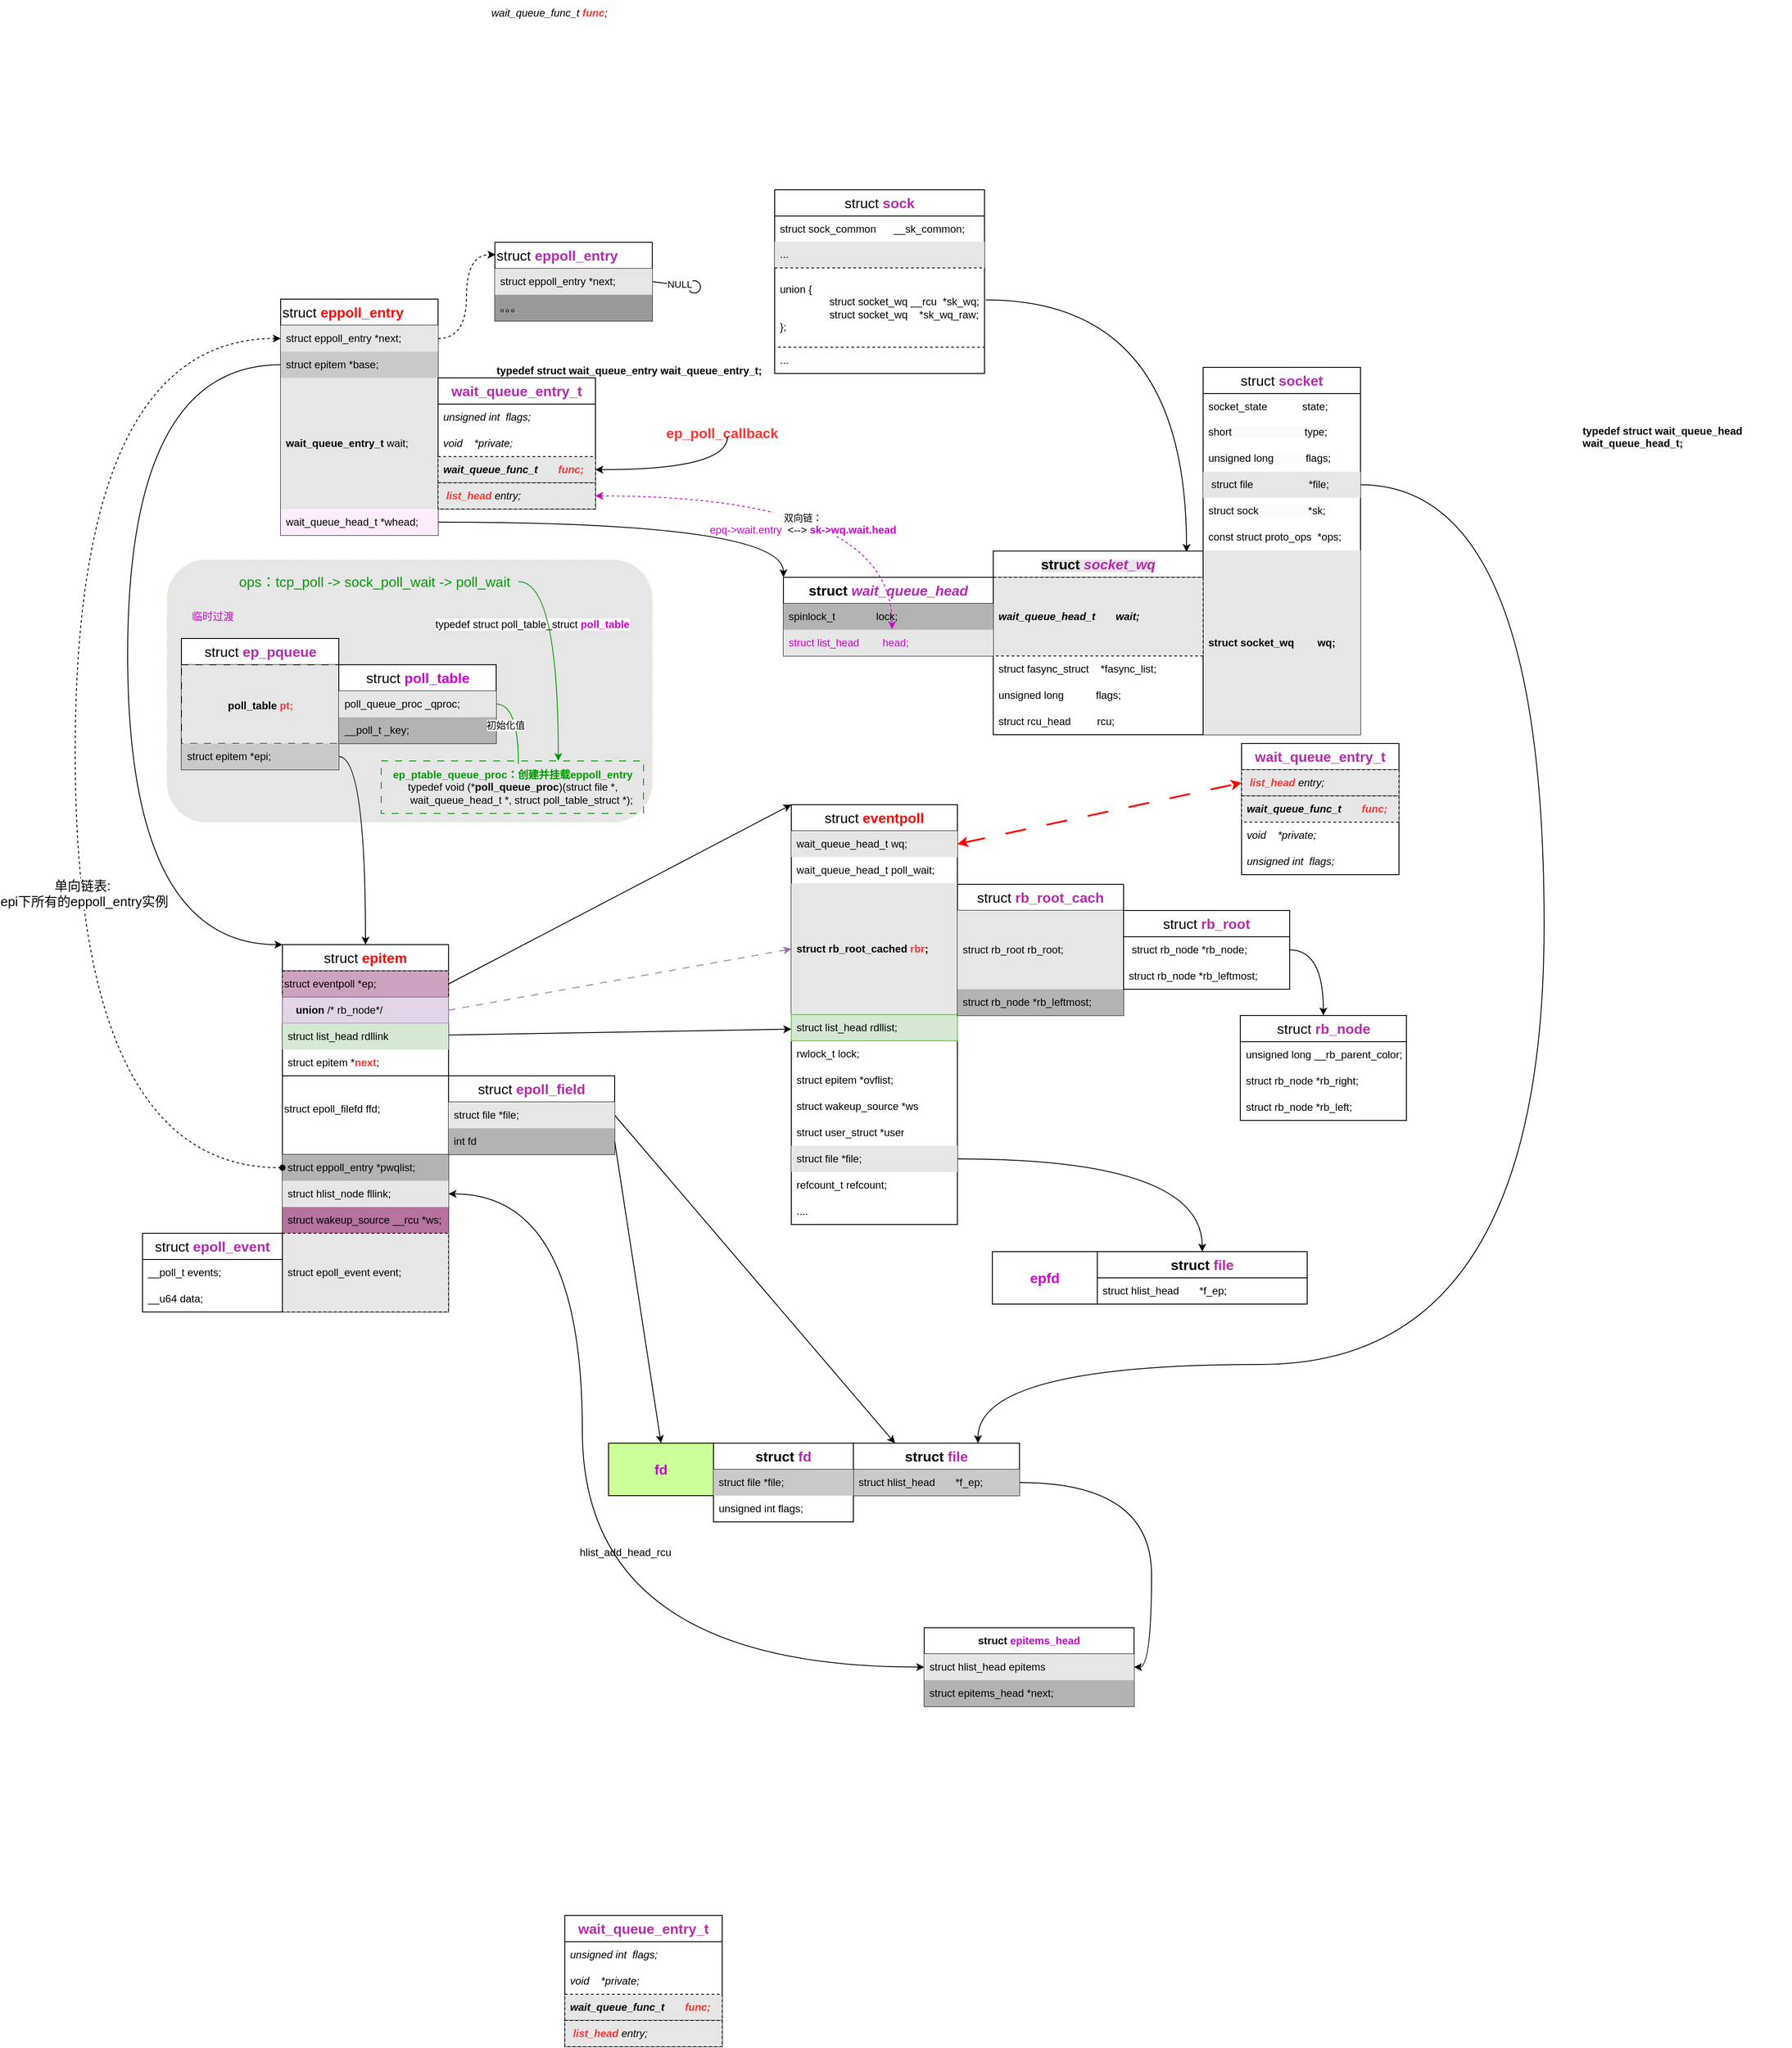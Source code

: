 <mxfile version="24.7.17" pages="4">
  <diagram id="C5RBs43oDa-KdzZeNtuy" name="epoll数据关联关系">
    <mxGraphModel dx="1124" dy="810" grid="1" gridSize="10" guides="1" tooltips="1" connect="1" arrows="1" fold="1" page="1" pageScale="1" pageWidth="827" pageHeight="1169" math="0" shadow="0">
      <root>
        <mxCell id="WIyWlLk6GJQsqaUBKTNV-0" />
        <mxCell id="WIyWlLk6GJQsqaUBKTNV-1" parent="WIyWlLk6GJQsqaUBKTNV-0" />
        <mxCell id="TU327O8kAt1OWeb-mIX--0" value="" style="rounded=1;whiteSpace=wrap;html=1;strokeColor=#FFE6CC;dashed=1;fillColor=#E6E6E6;" parent="WIyWlLk6GJQsqaUBKTNV-1" vertex="1">
          <mxGeometry x="425" y="920" width="555" height="300" as="geometry" />
        </mxCell>
        <mxCell id="-FcrMK0TnGZ3qel5Rrq0-11" value="&lt;font style=&quot;font-size: 16px;&quot;&gt;struct &lt;b&gt;&lt;font color=&quot;#ff0000&quot; style=&quot;font-size: 16px;&quot;&gt;eppoll_entry&lt;/font&gt;&lt;/b&gt;&lt;/font&gt;" style="swimlane;fontStyle=0;childLayout=stackLayout;horizontal=1;startSize=30;horizontalStack=0;resizeParent=1;resizeParentMax=0;resizeLast=0;collapsible=1;marginBottom=0;whiteSpace=wrap;html=1;movable=1;resizable=1;rotatable=1;deletable=1;editable=1;locked=0;connectable=1;align=left;" parent="WIyWlLk6GJQsqaUBKTNV-1" vertex="1">
          <mxGeometry x="555" y="622" width="180" height="270" as="geometry">
            <mxRectangle x="300" y="530" width="200" height="30" as="alternateBounds" />
          </mxGeometry>
        </mxCell>
        <mxCell id="-FcrMK0TnGZ3qel5Rrq0-18" value="struct eppoll_entry *next;" style="text;strokeColor=none;fillColor=#E6E6E6;align=left;verticalAlign=middle;spacingLeft=4;spacingRight=4;overflow=hidden;points=[[0,0.5],[1,0.5]];portConstraint=eastwest;rotatable=0;whiteSpace=wrap;html=1;" parent="-FcrMK0TnGZ3qel5Rrq0-11" vertex="1">
          <mxGeometry y="30" width="180" height="30" as="geometry" />
        </mxCell>
        <mxCell id="-FcrMK0TnGZ3qel5Rrq0-17" value="&lt;div&gt;struct epitem *base;&lt;/div&gt;" style="text;strokeColor=none;fillColor=#C9C9C9;align=left;verticalAlign=middle;spacingLeft=4;spacingRight=4;overflow=hidden;points=[[0,0.5],[1,0.5]];portConstraint=eastwest;rotatable=0;whiteSpace=wrap;html=1;" parent="-FcrMK0TnGZ3qel5Rrq0-11" vertex="1">
          <mxGeometry y="60" width="180" height="30" as="geometry" />
        </mxCell>
        <mxCell id="-FcrMK0TnGZ3qel5Rrq0-12" value="&lt;b&gt;wait_queue_entry_t&lt;/b&gt; wait;" style="text;strokeColor=none;fillColor=#E6E6E6;align=left;verticalAlign=middle;spacingLeft=4;spacingRight=4;overflow=hidden;points=[[0,0.5],[1,0.5]];portConstraint=eastwest;rotatable=0;whiteSpace=wrap;html=1;rounded=0;dashed=1;dashPattern=1 1;" parent="-FcrMK0TnGZ3qel5Rrq0-11" vertex="1">
          <mxGeometry y="90" width="180" height="150" as="geometry" />
        </mxCell>
        <mxCell id="kue8nmsTYElrYRyM58e6-19" value="wait_queue_head_t *whead;" style="text;strokeColor=none;fillColor=#FFEDFE;align=left;verticalAlign=middle;spacingLeft=4;spacingRight=4;overflow=hidden;points=[[0,0.5],[1,0.5]];portConstraint=eastwest;rotatable=0;whiteSpace=wrap;html=1;" parent="-FcrMK0TnGZ3qel5Rrq0-11" vertex="1">
          <mxGeometry y="240" width="180" height="30" as="geometry" />
        </mxCell>
        <mxCell id="0E-OPyrSj8tBUKoJdyWG-11" style="rounded=0;orthogonalLoop=1;jettySize=auto;html=1;edgeStyle=orthogonalEdgeStyle;curved=1;exitX=1;exitY=0.5;exitDx=0;exitDy=0;entryX=0;entryY=0.5;entryDx=0;entryDy=0;startArrow=classic;startFill=1;" parent="WIyWlLk6GJQsqaUBKTNV-1" source="-FcrMK0TnGZ3qel5Rrq0-143" target="0E-OPyrSj8tBUKoJdyWG-6" edge="1">
          <mxGeometry relative="1" as="geometry">
            <mxPoint x="710" y="1620" as="sourcePoint" />
            <mxPoint x="1020" y="2310" as="targetPoint" />
            <Array as="points">
              <mxPoint x="900" y="1645" />
              <mxPoint x="900" y="2186" />
            </Array>
          </mxGeometry>
        </mxCell>
        <mxCell id="-FcrMK0TnGZ3qel5Rrq0-101" value="&lt;font style=&quot;font-size: 16px;&quot;&gt;struct &lt;b style=&quot;&quot;&gt;&lt;font color=&quot;#ff0000&quot;&gt;epitem&lt;/font&gt;&lt;/b&gt;&lt;/font&gt;" style="swimlane;fontStyle=0;childLayout=stackLayout;horizontal=1;startSize=30;horizontalStack=0;resizeParent=1;resizeParentMax=0;resizeLast=0;collapsible=1;marginBottom=0;whiteSpace=wrap;html=1;" parent="WIyWlLk6GJQsqaUBKTNV-1" vertex="1">
          <mxGeometry x="557" y="1360" width="190" height="420" as="geometry">
            <mxRectangle x="430" y="1340" width="140" height="30" as="alternateBounds" />
          </mxGeometry>
        </mxCell>
        <mxCell id="rE2t7Iv2-_vRIWwvGPB6-0" value="&lt;span style=&quot;&quot;&gt;struct eventpoll *ep;&lt;/span&gt;" style="rounded=0;whiteSpace=wrap;html=1;align=left;fillColor=#CDA2BE;dashed=1;strokeColor=#000000;" parent="-FcrMK0TnGZ3qel5Rrq0-101" vertex="1">
          <mxGeometry y="30" width="190" height="30" as="geometry" />
        </mxCell>
        <mxCell id="-FcrMK0TnGZ3qel5Rrq0-210" value="&lt;font style=&quot;font-size: 12px;&quot;&gt;&lt;b&gt;&amp;nbsp; &amp;nbsp; union&lt;/b&gt; /* rb_node*/&lt;/font&gt;" style="swimlane;fontStyle=0;childLayout=stackLayout;horizontal=1;startSize=30;horizontalStack=0;resizeParent=1;resizeParentMax=0;resizeLast=0;collapsible=1;marginBottom=0;whiteSpace=wrap;html=1;align=left;fillColor=#e1d5e7;strokeColor=#9673a6;" parent="-FcrMK0TnGZ3qel5Rrq0-101" vertex="1" collapsed="1">
          <mxGeometry y="60" width="190" height="30" as="geometry">
            <mxRectangle y="300" width="190" height="90" as="alternateBounds" />
          </mxGeometry>
        </mxCell>
        <mxCell id="-FcrMK0TnGZ3qel5Rrq0-211" value="struct rb_node rbn;" style="text;strokeColor=none;fillColor=none;align=left;verticalAlign=middle;spacingLeft=30;spacingRight=4;overflow=hidden;points=[[0,0.5],[1,0.5]];portConstraint=eastwest;rotatable=0;whiteSpace=wrap;html=1;" parent="-FcrMK0TnGZ3qel5Rrq0-210" vertex="1">
          <mxGeometry y="30" width="190" height="30" as="geometry" />
        </mxCell>
        <mxCell id="-FcrMK0TnGZ3qel5Rrq0-212" value="struct rcu_head rcu;" style="text;strokeColor=none;fillColor=none;align=left;verticalAlign=middle;spacingLeft=30;spacingRight=4;overflow=hidden;points=[[0,0.5],[1,0.5]];portConstraint=eastwest;rotatable=0;whiteSpace=wrap;html=1;" parent="-FcrMK0TnGZ3qel5Rrq0-210" vertex="1">
          <mxGeometry y="60" width="190" height="30" as="geometry" />
        </mxCell>
        <mxCell id="uJar4dWeWTNJ4x22kuwj-7" value="&lt;span style=&quot;&quot;&gt;struct eventpoll *ep;&lt;/span&gt;" style="rounded=0;whiteSpace=wrap;html=1;align=left;fillColor=#CDA2BE;dashed=1;strokeColor=#000000;" parent="-FcrMK0TnGZ3qel5Rrq0-210" vertex="1">
          <mxGeometry y="10" width="190" height="30" as="geometry" />
        </mxCell>
        <mxCell id="uJar4dWeWTNJ4x22kuwj-1" value="struct list_head rdllink" style="text;strokeColor=none;fillColor=#D5E8D4;align=left;verticalAlign=middle;spacingLeft=4;spacingRight=4;overflow=hidden;points=[[0,0.5],[1,0.5]];portConstraint=eastwest;rotatable=0;whiteSpace=wrap;html=1;" parent="-FcrMK0TnGZ3qel5Rrq0-101" vertex="1">
          <mxGeometry y="90" width="190" height="30" as="geometry" />
        </mxCell>
        <mxCell id="-FcrMK0TnGZ3qel5Rrq0-140" value="struct epitem *&lt;b&gt;&lt;font color=&quot;#ff3333&quot;&gt;next&lt;/font&gt;&lt;/b&gt;;" style="text;strokeColor=none;fillColor=none;align=left;verticalAlign=middle;spacingLeft=4;spacingRight=4;overflow=hidden;points=[[0,0.5],[1,0.5]];portConstraint=eastwest;rotatable=0;whiteSpace=wrap;html=1;" parent="-FcrMK0TnGZ3qel5Rrq0-101" vertex="1">
          <mxGeometry y="120" width="190" height="30" as="geometry" />
        </mxCell>
        <mxCell id="arXU5LSXrx6sToDDt3Fy-2" value="struct epoll_filefd ffd;&lt;div&gt;&lt;br&gt;&lt;/div&gt;" style="rounded=0;whiteSpace=wrap;html=1;align=left;" parent="-FcrMK0TnGZ3qel5Rrq0-101" vertex="1">
          <mxGeometry y="150" width="190" height="90" as="geometry" />
        </mxCell>
        <mxCell id="-FcrMK0TnGZ3qel5Rrq0-138" value="struct eppoll_entry *pwqlist;" style="text;strokeColor=none;fillColor=#B3B3B3;align=left;verticalAlign=middle;spacingLeft=4;spacingRight=4;overflow=hidden;points=[[0,0.5],[1,0.5]];portConstraint=eastwest;rotatable=0;whiteSpace=wrap;html=1;dashed=1;" parent="-FcrMK0TnGZ3qel5Rrq0-101" vertex="1">
          <mxGeometry y="240" width="190" height="30" as="geometry" />
        </mxCell>
        <mxCell id="-FcrMK0TnGZ3qel5Rrq0-143" value="struct hlist_node fllink;" style="text;strokeColor=none;fillColor=#E6E6E6;align=left;verticalAlign=middle;spacingLeft=4;spacingRight=4;overflow=hidden;points=[[0,0.5],[1,0.5]];portConstraint=eastwest;rotatable=0;whiteSpace=wrap;html=1;" parent="-FcrMK0TnGZ3qel5Rrq0-101" vertex="1">
          <mxGeometry y="270" width="190" height="30" as="geometry" />
        </mxCell>
        <mxCell id="-FcrMK0TnGZ3qel5Rrq0-146" value="struct wakeup_source __rcu *ws;" style="text;strokeColor=none;fillColor=#B5739D;align=left;verticalAlign=middle;spacingLeft=4;spacingRight=4;overflow=hidden;points=[[0,0.5],[1,0.5]];portConstraint=eastwest;rotatable=0;whiteSpace=wrap;html=1;" parent="-FcrMK0TnGZ3qel5Rrq0-101" vertex="1">
          <mxGeometry y="300" width="190" height="30" as="geometry" />
        </mxCell>
        <mxCell id="-FcrMK0TnGZ3qel5Rrq0-144" value="struct epoll_event event;" style="text;strokeColor=default;fillColor=#E6E6E6;align=left;verticalAlign=middle;spacingLeft=4;spacingRight=4;overflow=hidden;points=[[0,0.5],[1,0.5]];portConstraint=eastwest;rotatable=0;whiteSpace=wrap;html=1;dashed=1;" parent="-FcrMK0TnGZ3qel5Rrq0-101" vertex="1">
          <mxGeometry y="330" width="190" height="90" as="geometry" />
        </mxCell>
        <mxCell id="-FcrMK0TnGZ3qel5Rrq0-109" value="" style="group" parent="WIyWlLk6GJQsqaUBKTNV-1" vertex="1" connectable="0">
          <mxGeometry x="441.5" y="1010" width="180" height="150" as="geometry" />
        </mxCell>
        <mxCell id="-FcrMK0TnGZ3qel5Rrq0-84" value="&lt;font style=&quot;font-size: 16px;&quot;&gt;struct &lt;b style=&quot;color: rgb(181, 43, 172);&quot;&gt;ep_pqueue&lt;/b&gt;&lt;/font&gt;" style="swimlane;fontStyle=0;childLayout=stackLayout;horizontal=1;startSize=30;horizontalStack=0;resizeParent=1;resizeParentMax=0;resizeLast=0;collapsible=1;marginBottom=0;whiteSpace=wrap;html=1;" parent="-FcrMK0TnGZ3qel5Rrq0-109" vertex="1">
          <mxGeometry width="180" height="150" as="geometry" />
        </mxCell>
        <mxCell id="-FcrMK0TnGZ3qel5Rrq0-86" value="&lt;h2&gt;&lt;b style=&quot;font-size: 12px;&quot;&gt;poll_table&amp;nbsp;&lt;/b&gt;&lt;b style=&quot;font-size: 12px;&quot;&gt;&lt;font color=&quot;#ff3333&quot;&gt;pt;&lt;/font&gt;&lt;/b&gt;&lt;/h2&gt;" style="text;strokeColor=default;fillColor=#E6E6E6;align=center;verticalAlign=middle;spacingLeft=4;spacingRight=4;overflow=hidden;points=[[0,0.5],[1,0.5]];portConstraint=eastwest;rotatable=0;whiteSpace=wrap;html=1;dashed=1;dashPattern=8 8;" parent="-FcrMK0TnGZ3qel5Rrq0-84" vertex="1">
          <mxGeometry y="30" width="180" height="90" as="geometry" />
        </mxCell>
        <mxCell id="kue8nmsTYElrYRyM58e6-86" value="struct epitem *epi;" style="text;strokeColor=none;fillColor=#C9C9C9;align=left;verticalAlign=middle;spacingLeft=4;spacingRight=4;overflow=hidden;points=[[0,0.5],[1,0.5]];portConstraint=eastwest;rotatable=0;whiteSpace=wrap;html=1;" parent="-FcrMK0TnGZ3qel5Rrq0-84" vertex="1">
          <mxGeometry y="120" width="180" height="30" as="geometry" />
        </mxCell>
        <mxCell id="-FcrMK0TnGZ3qel5Rrq0-112" value="ep_poll_callback" style="text;whiteSpace=wrap;strokeColor=none;fontSize=16;fontStyle=1;align=center;fontColor=#FF3333;" parent="WIyWlLk6GJQsqaUBKTNV-1" vertex="1">
          <mxGeometry x="990" y="759" width="140" height="20" as="geometry" />
        </mxCell>
        <mxCell id="-FcrMK0TnGZ3qel5Rrq0-104" value="" style="endArrow=classic;html=1;rounded=0;exitX=1;exitY=0.5;exitDx=0;exitDy=0;entryX=0;entryY=0;entryDx=0;entryDy=0;" parent="WIyWlLk6GJQsqaUBKTNV-1" source="rE2t7Iv2-_vRIWwvGPB6-0" target="-FcrMK0TnGZ3qel5Rrq0-147" edge="1">
          <mxGeometry width="50" height="50" relative="1" as="geometry">
            <mxPoint x="558" y="1600" as="sourcePoint" />
            <mxPoint x="1200" y="1200" as="targetPoint" />
          </mxGeometry>
        </mxCell>
        <mxCell id="0E-OPyrSj8tBUKoJdyWG-2" style="rounded=0;orthogonalLoop=1;jettySize=auto;html=1;exitX=1;exitY=0.5;exitDx=0;exitDy=0;endArrow=classic;endFill=1;startArrow=none;startFill=0;entryX=0.25;entryY=0;entryDx=0;entryDy=0;" parent="WIyWlLk6GJQsqaUBKTNV-1" source="arXU5LSXrx6sToDDt3Fy-45" target="kue8nmsTYElrYRyM58e6-90" edge="1">
          <mxGeometry relative="1" as="geometry" />
        </mxCell>
        <mxCell id="arXU5LSXrx6sToDDt3Fy-44" value="&lt;span style=&quot;font-size: 16px;&quot;&gt;struct&amp;nbsp;&lt;/span&gt;&lt;b style=&quot;font-size: 16px; color: rgb(181, 43, 172);&quot;&gt;epoll_field&lt;/b&gt;" style="swimlane;fontStyle=0;childLayout=stackLayout;horizontal=1;startSize=30;horizontalStack=0;resizeParent=1;resizeParentMax=0;resizeLast=0;collapsible=1;marginBottom=0;whiteSpace=wrap;html=1;align=center;" parent="WIyWlLk6GJQsqaUBKTNV-1" vertex="1">
          <mxGeometry x="747" y="1510" width="190" height="90" as="geometry">
            <mxRectangle x="620" y="1520" width="160" height="30" as="alternateBounds" />
          </mxGeometry>
        </mxCell>
        <mxCell id="arXU5LSXrx6sToDDt3Fy-45" value="struct file *file;" style="text;strokeColor=none;fillColor=#E6E6E6;align=left;verticalAlign=middle;spacingLeft=4;spacingRight=4;overflow=hidden;points=[[0,0.5],[1,0.5]];portConstraint=eastwest;rotatable=0;whiteSpace=wrap;html=1;" parent="arXU5LSXrx6sToDDt3Fy-44" vertex="1">
          <mxGeometry y="30" width="190" height="30" as="geometry" />
        </mxCell>
        <mxCell id="arXU5LSXrx6sToDDt3Fy-46" value="int fd" style="text;strokeColor=none;fillColor=#B3B3B3;align=left;verticalAlign=middle;spacingLeft=4;spacingRight=4;overflow=hidden;points=[[0,0.5],[1,0.5]];portConstraint=eastwest;rotatable=0;whiteSpace=wrap;html=1;" parent="arXU5LSXrx6sToDDt3Fy-44" vertex="1">
          <mxGeometry y="60" width="190" height="30" as="geometry" />
        </mxCell>
        <mxCell id="kue8nmsTYElrYRyM58e6-10" value="typedef struct wait_queue_entry wait_queue_entry_t;" style="text;whiteSpace=wrap;fontStyle=1" parent="WIyWlLk6GJQsqaUBKTNV-1" vertex="1">
          <mxGeometry x="800" y="690" width="320" height="40" as="geometry" />
        </mxCell>
        <mxCell id="kue8nmsTYElrYRyM58e6-14" value="&lt;span style=&quot;font-style: italic;&quot;&gt;wait_queue_func_t&amp;nbsp;&lt;/span&gt;&lt;b style=&quot;font-style: italic;&quot;&gt;&lt;font color=&quot;#ff3333&quot;&gt;func&lt;/font&gt;&lt;/b&gt;&lt;span style=&quot;font-style: italic;&quot;&gt;;&lt;/span&gt;" style="text;strokeColor=none;fillColor=none;align=left;verticalAlign=middle;spacingLeft=4;spacingRight=4;overflow=hidden;points=[[0,0.5],[1,0.5]];portConstraint=eastwest;rotatable=0;whiteSpace=wrap;html=1;" parent="WIyWlLk6GJQsqaUBKTNV-1" vertex="1">
          <mxGeometry x="790" y="280" width="240" height="30" as="geometry" />
        </mxCell>
        <mxCell id="p-ziZH5QXIL0TQCVD6dU-22" style="edgeStyle=orthogonalEdgeStyle;curved=1;rounded=0;orthogonalLoop=1;jettySize=auto;html=1;exitX=1;exitY=0.5;exitDx=0;exitDy=0;entryX=0.5;entryY=1;entryDx=0;entryDy=0;endArrow=none;endFill=0;startArrow=classic;startFill=1;" parent="WIyWlLk6GJQsqaUBKTNV-1" source="kue8nmsTYElrYRyM58e6-15" edge="1">
          <mxGeometry relative="1" as="geometry">
            <mxPoint x="1066" y="779" as="targetPoint" />
          </mxGeometry>
        </mxCell>
        <mxCell id="kue8nmsTYElrYRyM58e6-11" value="&lt;b style=&quot;font-size: 16px; text-align: left;&quot;&gt;&lt;font color=&quot;#b52bac&quot;&gt;wait_queue_entry_t&lt;/font&gt;&lt;/b&gt;" style="swimlane;fontStyle=0;childLayout=stackLayout;horizontal=1;startSize=30;horizontalStack=0;resizeParent=1;resizeParentMax=0;resizeLast=0;collapsible=1;marginBottom=0;whiteSpace=wrap;html=1;" parent="WIyWlLk6GJQsqaUBKTNV-1" vertex="1">
          <mxGeometry x="735" y="712" width="180" height="150" as="geometry" />
        </mxCell>
        <mxCell id="kue8nmsTYElrYRyM58e6-12" value="&lt;span style=&quot;font-style: italic;&quot;&gt;unsigned int&amp;nbsp; flags;&lt;/span&gt;" style="text;strokeColor=none;fillColor=none;align=left;verticalAlign=middle;spacingLeft=4;spacingRight=4;overflow=hidden;points=[[0,0.5],[1,0.5]];portConstraint=eastwest;rotatable=0;whiteSpace=wrap;html=1;" parent="kue8nmsTYElrYRyM58e6-11" vertex="1">
          <mxGeometry y="30" width="180" height="30" as="geometry" />
        </mxCell>
        <mxCell id="kue8nmsTYElrYRyM58e6-13" value="&lt;span style=&quot;font-style: italic;&quot;&gt;void&amp;nbsp; &amp;nbsp; *private;&lt;/span&gt;" style="text;strokeColor=none;fillColor=none;align=left;verticalAlign=middle;spacingLeft=4;spacingRight=4;overflow=hidden;points=[[0,0.5],[1,0.5]];portConstraint=eastwest;rotatable=0;whiteSpace=wrap;html=1;" parent="kue8nmsTYElrYRyM58e6-11" vertex="1">
          <mxGeometry y="60" width="180" height="30" as="geometry" />
        </mxCell>
        <mxCell id="kue8nmsTYElrYRyM58e6-15" value="&lt;b style=&quot;&quot;&gt;&lt;i style=&quot;&quot;&gt;wait_queue_func_t&amp;nbsp; &amp;nbsp; &amp;nbsp; &lt;font color=&quot;#ff3333&quot;&gt;&amp;nbsp;func;&lt;/font&gt;&lt;/i&gt;&lt;/b&gt;" style="text;strokeColor=default;fillColor=#E6E6E6;align=left;verticalAlign=middle;spacingLeft=4;spacingRight=4;overflow=hidden;points=[[0,0.5],[1,0.5]];portConstraint=eastwest;rotatable=0;whiteSpace=wrap;html=1;dashed=1;" parent="kue8nmsTYElrYRyM58e6-11" vertex="1">
          <mxGeometry y="90" width="180" height="30" as="geometry" />
        </mxCell>
        <mxCell id="kue8nmsTYElrYRyM58e6-27" value="&lt;b style=&quot;font-style: italic;&quot;&gt;&lt;font color=&quot;#ff3333&quot;&gt;&amp;nbsp;list_head&lt;/font&gt;&lt;/b&gt;&lt;span style=&quot;font-style: italic;&quot;&gt;&amp;nbsp;entry;&lt;/span&gt;" style="text;strokeColor=default;fillColor=#E6E6E6;align=left;verticalAlign=middle;spacingLeft=4;spacingRight=4;overflow=hidden;points=[[0,0.5],[1,0.5]];portConstraint=eastwest;rotatable=0;whiteSpace=wrap;html=1;dashed=1;" parent="kue8nmsTYElrYRyM58e6-11" vertex="1">
          <mxGeometry y="120" width="180" height="30" as="geometry" />
        </mxCell>
        <mxCell id="kue8nmsTYElrYRyM58e6-31" style="edgeStyle=orthogonalEdgeStyle;rounded=0;orthogonalLoop=1;jettySize=auto;html=1;exitX=1;exitY=0.5;exitDx=0;exitDy=0;" parent="kue8nmsTYElrYRyM58e6-11" source="kue8nmsTYElrYRyM58e6-13" target="kue8nmsTYElrYRyM58e6-13" edge="1">
          <mxGeometry relative="1" as="geometry" />
        </mxCell>
        <mxCell id="kue8nmsTYElrYRyM58e6-29" value="" style="endArrow=oval;html=1;rounded=0;entryX=0;entryY=0.5;entryDx=0;entryDy=0;exitX=0;exitY=0.5;exitDx=0;exitDy=0;endFill=1;targetPerimeterSpacing=5;startArrow=classic;startFill=1;edgeStyle=orthogonalEdgeStyle;curved=1;dashed=1;" parent="WIyWlLk6GJQsqaUBKTNV-1" source="-FcrMK0TnGZ3qel5Rrq0-18" target="-FcrMK0TnGZ3qel5Rrq0-138" edge="1">
          <mxGeometry width="50" height="50" relative="1" as="geometry">
            <mxPoint x="149.94" y="615.06" as="sourcePoint" />
            <mxPoint x="279.94" y="1350.06" as="targetPoint" />
            <Array as="points">
              <mxPoint x="320" y="667" />
              <mxPoint x="320" y="1615" />
            </Array>
          </mxGeometry>
        </mxCell>
        <mxCell id="kue8nmsTYElrYRyM58e6-30" value="&lt;font style=&quot;font-size: 15px;&quot;&gt;单向链表:&amp;nbsp; &lt;br&gt;epi下所有的eppoll_entry实例&lt;/font&gt;" style="edgeLabel;html=1;align=center;verticalAlign=middle;resizable=0;points=[];" parent="kue8nmsTYElrYRyM58e6-29" vertex="1" connectable="0">
          <mxGeometry x="-0.15" y="1" relative="1" as="geometry">
            <mxPoint x="9" y="265" as="offset" />
          </mxGeometry>
        </mxCell>
        <mxCell id="kue8nmsTYElrYRyM58e6-36" value="&lt;span style=&quot;font-size: 16px;&quot;&gt;struct&amp;nbsp;&lt;/span&gt;&lt;b style=&quot;font-size: 16px; color: rgb(181, 43, 172);&quot;&gt;socket&lt;/b&gt;" style="swimlane;fontStyle=0;childLayout=stackLayout;horizontal=1;startSize=30;horizontalStack=0;resizeParent=1;resizeParentMax=0;resizeLast=0;collapsible=1;marginBottom=0;whiteSpace=wrap;html=1;" parent="WIyWlLk6GJQsqaUBKTNV-1" vertex="1">
          <mxGeometry x="1610" y="700" width="180" height="419.996" as="geometry" />
        </mxCell>
        <mxCell id="-FcrMK0TnGZ3qel5Rrq0-53" value="socket_state&amp;nbsp; &amp;nbsp; &amp;nbsp; &amp;nbsp; &amp;nbsp; &amp;nbsp; state;" style="text;strokeColor=none;fillColor=none;align=left;verticalAlign=middle;spacingLeft=4;spacingRight=4;overflow=hidden;points=[[0,0.5],[1,0.5]];portConstraint=eastwest;rotatable=0;whiteSpace=wrap;html=1;" parent="kue8nmsTYElrYRyM58e6-36" vertex="1">
          <mxGeometry y="30" width="180" height="29.236" as="geometry" />
        </mxCell>
        <mxCell id="kue8nmsTYElrYRyM58e6-48" value="&lt;span style=&quot;color: rgb(0, 0, 0); font-family: Helvetica; font-size: 12px; font-style: normal; font-variant-ligatures: normal; font-variant-caps: normal; font-weight: 400; letter-spacing: normal; orphans: 2; text-align: left; text-indent: 0px; text-transform: none; widows: 2; word-spacing: 0px; -webkit-text-stroke-width: 0px; white-space: normal; background-color: rgb(251, 251, 251); text-decoration-thickness: initial; text-decoration-style: initial; text-decoration-color: initial; display: inline !important; float: none;&quot;&gt;short&amp;nbsp; &amp;nbsp; &amp;nbsp; &amp;nbsp; &amp;nbsp; &amp;nbsp; &amp;nbsp; &amp;nbsp; &amp;nbsp; &amp;nbsp; &amp;nbsp; &amp;nbsp; &amp;nbsp;type;&lt;/span&gt;" style="text;strokeColor=none;fillColor=none;align=left;verticalAlign=middle;spacingLeft=4;spacingRight=4;overflow=hidden;points=[[0,0.5],[1,0.5]];portConstraint=eastwest;rotatable=0;whiteSpace=wrap;html=1;" parent="kue8nmsTYElrYRyM58e6-36" vertex="1">
          <mxGeometry y="59.236" width="180" height="30" as="geometry" />
        </mxCell>
        <mxCell id="kue8nmsTYElrYRyM58e6-49" value="&lt;meta charset=&quot;utf-8&quot;&gt;&lt;span style=&quot;color: rgb(0, 0, 0); font-family: Helvetica; font-size: 12px; font-style: normal; font-variant-ligatures: normal; font-variant-caps: normal; font-weight: 400; letter-spacing: normal; orphans: 2; text-align: left; text-indent: 0px; text-transform: none; widows: 2; word-spacing: 0px; -webkit-text-stroke-width: 0px; white-space: normal; background-color: rgb(251, 251, 251); text-decoration-thickness: initial; text-decoration-style: initial; text-decoration-color: initial; display: inline !important; float: none;&quot;&gt;unsigned long&amp;nbsp; &amp;nbsp; &amp;nbsp; &amp;nbsp; &amp;nbsp; &amp;nbsp;flags;&lt;/span&gt;" style="text;strokeColor=none;fillColor=none;align=left;verticalAlign=middle;spacingLeft=4;spacingRight=4;overflow=hidden;points=[[0,0.5],[1,0.5]];portConstraint=eastwest;rotatable=0;whiteSpace=wrap;html=1;" parent="kue8nmsTYElrYRyM58e6-36" vertex="1">
          <mxGeometry y="89.236" width="180" height="30" as="geometry" />
        </mxCell>
        <mxCell id="kue8nmsTYElrYRyM58e6-50" value="&lt;span style=&quot;color: rgb(0, 0, 0); font-family: Helvetica; font-size: 12px; font-style: normal; font-variant-ligatures: normal; font-variant-caps: normal; font-weight: 400; letter-spacing: normal; orphans: 2; text-align: left; text-indent: 0px; text-transform: none; widows: 2; word-spacing: 0px; -webkit-text-stroke-width: 0px; white-space: normal; text-decoration-thickness: initial; text-decoration-style: initial; text-decoration-color: initial; float: none; display: inline !important; background-color: rgb(230, 230, 230);&quot;&gt;&amp;nbsp;struct file&amp;nbsp; &amp;nbsp; &amp;nbsp; &amp;nbsp; &amp;nbsp; &amp;nbsp; &amp;nbsp; &amp;nbsp; &amp;nbsp; &amp;nbsp;*file;&lt;/span&gt;" style="text;strokeColor=none;fillColor=#E6E6E6;align=left;verticalAlign=middle;spacingLeft=4;spacingRight=4;overflow=hidden;points=[[0,0.5],[1,0.5]];portConstraint=eastwest;rotatable=0;whiteSpace=wrap;html=1;" parent="kue8nmsTYElrYRyM58e6-36" vertex="1">
          <mxGeometry y="119.236" width="180" height="30" as="geometry" />
        </mxCell>
        <mxCell id="kue8nmsTYElrYRyM58e6-51" value="&lt;span style=&quot;color: rgb(0, 0, 0); font-family: Helvetica; font-size: 12px; font-style: normal; font-variant-ligatures: normal; font-variant-caps: normal; font-weight: 400; letter-spacing: normal; orphans: 2; text-align: left; text-indent: 0px; text-transform: none; widows: 2; word-spacing: 0px; -webkit-text-stroke-width: 0px; white-space: normal; background-color: rgb(251, 251, 251); text-decoration-thickness: initial; text-decoration-style: initial; text-decoration-color: initial; display: inline !important; float: none;&quot;&gt;struct sock&amp;nbsp; &amp;nbsp; &amp;nbsp; &amp;nbsp; &amp;nbsp; &amp;nbsp; &amp;nbsp; &amp;nbsp; &amp;nbsp;*sk;&lt;/span&gt;" style="text;strokeColor=none;fillColor=none;align=left;verticalAlign=middle;spacingLeft=4;spacingRight=4;overflow=hidden;points=[[0,0.5],[1,0.5]];portConstraint=eastwest;rotatable=0;whiteSpace=wrap;html=1;" parent="kue8nmsTYElrYRyM58e6-36" vertex="1">
          <mxGeometry y="149.236" width="180" height="30" as="geometry" />
        </mxCell>
        <mxCell id="kue8nmsTYElrYRyM58e6-38" value="const struct proto_ops&amp;nbsp; *ops;" style="text;strokeColor=none;fillColor=none;align=left;verticalAlign=middle;spacingLeft=4;spacingRight=4;overflow=hidden;points=[[0,0.5],[1,0.5]];portConstraint=eastwest;rotatable=0;whiteSpace=wrap;html=1;" parent="kue8nmsTYElrYRyM58e6-36" vertex="1">
          <mxGeometry y="179.236" width="180" height="30" as="geometry" />
        </mxCell>
        <mxCell id="kue8nmsTYElrYRyM58e6-39" value="&lt;div&gt;&lt;b&gt;&lt;br&gt;&lt;/b&gt;&lt;/div&gt;&lt;b&gt;&lt;div&gt;&lt;b&gt;&lt;br&gt;&lt;/b&gt;&lt;/div&gt;&lt;div&gt;&lt;b&gt;&lt;br&gt;&lt;/b&gt;&lt;/div&gt;struct socket_wq&amp;nbsp; &amp;nbsp; &amp;nbsp; &amp;nbsp; wq;&lt;br&gt;&lt;/b&gt;&lt;div&gt;&lt;b&gt;&lt;br&gt;&lt;/b&gt;&lt;/div&gt;&lt;div&gt;&lt;b&gt;&lt;br&gt;&lt;/b&gt;&lt;/div&gt;&lt;div&gt;&lt;b&gt;&lt;br&gt;&lt;/b&gt;&lt;/div&gt;" style="text;strokeColor=none;fillColor=#E6E6E6;align=left;verticalAlign=middle;spacingLeft=4;spacingRight=4;overflow=hidden;points=[[0,0.5],[1,0.5]];portConstraint=eastwest;rotatable=0;whiteSpace=wrap;html=1;dashed=1;" parent="kue8nmsTYElrYRyM58e6-36" vertex="1">
          <mxGeometry y="209.236" width="180" height="210.76" as="geometry" />
        </mxCell>
        <mxCell id="kue8nmsTYElrYRyM58e6-62" value="&lt;span style=&quot;background-color: rgb(230, 230, 230);&quot;&gt;&lt;b style=&quot;font-size: 16px;&quot;&gt;struct&amp;nbsp;&lt;/b&gt;&lt;b style=&quot;font-size: 16px; font-style: italic; color: rgb(181, 43, 172);&quot;&gt;socket_wq&lt;/b&gt;&lt;/span&gt;" style="swimlane;fontStyle=0;childLayout=stackLayout;horizontal=1;startSize=30;horizontalStack=0;resizeParent=1;resizeParentMax=0;resizeLast=0;collapsible=1;marginBottom=0;whiteSpace=wrap;html=1;" parent="WIyWlLk6GJQsqaUBKTNV-1" vertex="1">
          <mxGeometry x="1370" y="910" width="240" height="210" as="geometry">
            <mxRectangle x="1210" y="1000" width="170" height="30" as="alternateBounds" />
          </mxGeometry>
        </mxCell>
        <mxCell id="kue8nmsTYElrYRyM58e6-63" value="&lt;i&gt;&lt;b&gt;wait_queue_head_t&amp;nbsp; &amp;nbsp; &amp;nbsp; &amp;nbsp;wait;&lt;/b&gt;&lt;/i&gt;" style="text;strokeColor=default;fillColor=#E6E6E6;align=left;verticalAlign=middle;spacingLeft=4;spacingRight=4;overflow=hidden;points=[[0,0.5],[1,0.5]];portConstraint=eastwest;rotatable=0;whiteSpace=wrap;html=1;dashed=1;" parent="kue8nmsTYElrYRyM58e6-62" vertex="1">
          <mxGeometry y="30" width="240" height="90" as="geometry" />
        </mxCell>
        <mxCell id="kue8nmsTYElrYRyM58e6-64" value="struct fasync_struct&amp;nbsp; &amp;nbsp; *fasync_list;" style="text;strokeColor=none;fillColor=none;align=left;verticalAlign=middle;spacingLeft=4;spacingRight=4;overflow=hidden;points=[[0,0.5],[1,0.5]];portConstraint=eastwest;rotatable=0;whiteSpace=wrap;html=1;" parent="kue8nmsTYElrYRyM58e6-62" vertex="1">
          <mxGeometry y="120" width="240" height="30" as="geometry" />
        </mxCell>
        <mxCell id="kue8nmsTYElrYRyM58e6-65" value="unsigned long&amp;nbsp; &amp;nbsp; &amp;nbsp; &amp;nbsp; &amp;nbsp; &amp;nbsp;flags;&amp;nbsp;" style="text;strokeColor=none;fillColor=none;align=left;verticalAlign=middle;spacingLeft=4;spacingRight=4;overflow=hidden;points=[[0,0.5],[1,0.5]];portConstraint=eastwest;rotatable=0;whiteSpace=wrap;html=1;" parent="kue8nmsTYElrYRyM58e6-62" vertex="1">
          <mxGeometry y="150" width="240" height="30" as="geometry" />
        </mxCell>
        <mxCell id="kue8nmsTYElrYRyM58e6-66" value="struct rcu_head&amp;nbsp; &amp;nbsp; &amp;nbsp; &amp;nbsp; &amp;nbsp;rcu;" style="text;strokeColor=none;fillColor=none;align=left;verticalAlign=middle;spacingLeft=4;spacingRight=4;overflow=hidden;points=[[0,0.5],[1,0.5]];portConstraint=eastwest;rotatable=0;whiteSpace=wrap;html=1;" parent="kue8nmsTYElrYRyM58e6-62" vertex="1">
          <mxGeometry y="180" width="240" height="30" as="geometry" />
        </mxCell>
        <mxCell id="kue8nmsTYElrYRyM58e6-77" value="&lt;font color=&quot;#009900&quot;&gt;&lt;b&gt;ep_ptable_queue_proc：创建并挂载&lt;/b&gt;&lt;b&gt;eppoll_entry&lt;/b&gt;&lt;/font&gt;&lt;div&gt;&lt;span style=&quot;text-align: left;&quot;&gt;typedef void (*&lt;/span&gt;&lt;span style=&quot;font-weight: 700; text-align: left;&quot;&gt;poll_queue_proc&lt;/span&gt;&lt;span style=&quot;text-align: left;&quot;&gt;)(struct file *,&lt;/span&gt;&lt;div style=&quot;font-weight: 700; text-align: left;&quot;&gt;&lt;span style=&quot;font-weight: normal;&quot;&gt;&amp;nbsp; &amp;nbsp; &amp;nbsp; wait_queue_head_t *, struct poll_table_struct *);&lt;/span&gt;&lt;/div&gt;&lt;/div&gt;" style="text;html=1;align=center;verticalAlign=middle;resizable=0;points=[];autosize=1;strokeColor=#009900;dashed=1;dashPattern=8 8;" parent="WIyWlLk6GJQsqaUBKTNV-1" vertex="1">
          <mxGeometry x="670" y="1150" width="300" height="60" as="geometry" />
        </mxCell>
        <mxCell id="kue8nmsTYElrYRyM58e6-79" value="&lt;font style=&quot;font-size: 16px;&quot;&gt;&lt;span style=&quot;text-align: left;&quot;&gt;struct&amp;nbsp;&lt;/span&gt;&lt;font style=&quot;font-weight: bold; font-size: 16px;&quot; color=&quot;#cc00cc&quot;&gt;poll_table&lt;/font&gt;&lt;/font&gt;" style="swimlane;fontStyle=0;childLayout=stackLayout;horizontal=1;startSize=30;horizontalStack=0;resizeParent=1;resizeParentMax=0;resizeLast=0;collapsible=1;marginBottom=0;whiteSpace=wrap;html=1;" parent="WIyWlLk6GJQsqaUBKTNV-1" vertex="1">
          <mxGeometry x="621.5" y="1040" width="180" height="90" as="geometry" />
        </mxCell>
        <mxCell id="kue8nmsTYElrYRyM58e6-80" value="poll_queue_proc _qproc;" style="text;strokeColor=none;fillColor=#E6E6E6;align=left;verticalAlign=middle;spacingLeft=4;spacingRight=4;overflow=hidden;points=[[0,0.5],[1,0.5]];portConstraint=eastwest;rotatable=0;whiteSpace=wrap;html=1;dashed=1;dashPattern=8 8;" parent="kue8nmsTYElrYRyM58e6-79" vertex="1">
          <mxGeometry y="30" width="180" height="30" as="geometry" />
        </mxCell>
        <mxCell id="kue8nmsTYElrYRyM58e6-82" value="__poll_t _key;" style="text;strokeColor=none;fillColor=#B3B3B3;align=left;verticalAlign=middle;spacingLeft=4;spacingRight=4;overflow=hidden;points=[[0,0.5],[1,0.5]];portConstraint=eastwest;rotatable=0;whiteSpace=wrap;html=1;" parent="kue8nmsTYElrYRyM58e6-79" vertex="1">
          <mxGeometry y="60" width="180" height="30" as="geometry" />
        </mxCell>
        <mxCell id="kue8nmsTYElrYRyM58e6-67" value="&lt;b&gt;&lt;span style=&quot;font-size: 16px;&quot;&gt;struct&amp;nbsp;&lt;/span&gt;&lt;span style=&quot;font-size: 16px; font-style: italic; color: rgb(181, 43, 172);&quot;&gt;wait_queue_head&lt;/span&gt;&lt;/b&gt;" style="swimlane;fontStyle=0;childLayout=stackLayout;horizontal=1;startSize=30;horizontalStack=0;resizeParent=1;resizeParentMax=0;resizeLast=0;collapsible=1;marginBottom=0;whiteSpace=wrap;html=1;" parent="WIyWlLk6GJQsqaUBKTNV-1" vertex="1">
          <mxGeometry x="1130" y="940" width="240" height="90.0" as="geometry">
            <mxRectangle x="20" y="233.06" width="220" height="30" as="alternateBounds" />
          </mxGeometry>
        </mxCell>
        <mxCell id="kue8nmsTYElrYRyM58e6-69" value="spinlock_t&amp;nbsp; &amp;nbsp; &amp;nbsp; &amp;nbsp; &amp;nbsp; &amp;nbsp; &amp;nbsp; lock;" style="text;strokeColor=none;fillColor=#B3B3B3;align=left;verticalAlign=middle;spacingLeft=4;spacingRight=4;overflow=hidden;points=[[0,0.5],[1,0.5]];portConstraint=eastwest;rotatable=0;whiteSpace=wrap;html=1;" parent="kue8nmsTYElrYRyM58e6-67" vertex="1">
          <mxGeometry y="30" width="240" height="30.0" as="geometry" />
        </mxCell>
        <mxCell id="kue8nmsTYElrYRyM58e6-70" value="&lt;font style=&quot;&quot; color=&quot;#cc00cc&quot;&gt;struct list_head&amp;nbsp; &amp;nbsp; &amp;nbsp; &amp;nbsp; head;&lt;/font&gt;" style="text;strokeColor=none;fillColor=#E6E6E6;align=left;verticalAlign=middle;spacingLeft=4;spacingRight=4;overflow=hidden;points=[[0,0.5],[1,0.5]];portConstraint=eastwest;rotatable=0;whiteSpace=wrap;html=1;" parent="kue8nmsTYElrYRyM58e6-67" vertex="1">
          <mxGeometry y="60.0" width="240" height="30.0" as="geometry" />
        </mxCell>
        <mxCell id="0E-OPyrSj8tBUKoJdyWG-10" style="edgeStyle=orthogonalEdgeStyle;curved=1;rounded=0;orthogonalLoop=1;jettySize=auto;html=1;entryX=1;entryY=0.5;entryDx=0;entryDy=0;exitX=1;exitY=0.5;exitDx=0;exitDy=0;" parent="WIyWlLk6GJQsqaUBKTNV-1" source="kue8nmsTYElrYRyM58e6-93" target="0E-OPyrSj8tBUKoJdyWG-6" edge="1">
          <mxGeometry relative="1" as="geometry">
            <mxPoint x="2326" y="2336" as="targetPoint" />
          </mxGeometry>
        </mxCell>
        <mxCell id="kue8nmsTYElrYRyM58e6-90" value="&lt;b&gt;&lt;span style=&quot;font-size: 16px;&quot;&gt;struct&amp;nbsp;&lt;/span&gt;&lt;font style=&quot;font-size: 16px;&quot; color=&quot;#b52bac&quot;&gt;file&lt;/font&gt;&lt;/b&gt;" style="swimlane;fontStyle=0;childLayout=stackLayout;horizontal=1;startSize=30;horizontalStack=0;resizeParent=1;resizeParentMax=0;resizeLast=0;collapsible=1;marginBottom=0;whiteSpace=wrap;html=1;" parent="WIyWlLk6GJQsqaUBKTNV-1" vertex="1">
          <mxGeometry x="1210" y="1930" width="190" height="60" as="geometry" />
        </mxCell>
        <mxCell id="kue8nmsTYElrYRyM58e6-93" value="struct hlist_head&amp;nbsp; &amp;nbsp; &amp;nbsp; &amp;nbsp;*f_ep;" style="text;strokeColor=none;fillColor=#C9C9C9;align=left;verticalAlign=middle;spacingLeft=4;spacingRight=4;overflow=hidden;points=[[0,0.5],[1,0.5]];portConstraint=eastwest;rotatable=0;whiteSpace=wrap;html=1;" parent="kue8nmsTYElrYRyM58e6-90" vertex="1">
          <mxGeometry y="30" width="190" height="30" as="geometry" />
        </mxCell>
        <mxCell id="kue8nmsTYElrYRyM58e6-95" style="rounded=0;orthogonalLoop=1;jettySize=auto;html=1;exitX=1;exitY=0.5;exitDx=0;exitDy=0;edgeStyle=orthogonalEdgeStyle;curved=1;entryX=0.75;entryY=0;entryDx=0;entryDy=0;" parent="WIyWlLk6GJQsqaUBKTNV-1" source="kue8nmsTYElrYRyM58e6-50" target="kue8nmsTYElrYRyM58e6-90" edge="1">
          <mxGeometry relative="1" as="geometry">
            <mxPoint x="1510" y="1820" as="targetPoint" />
            <Array as="points">
              <mxPoint x="2000" y="834" />
              <mxPoint x="2000" y="1840" />
              <mxPoint x="1353" y="1840" />
            </Array>
          </mxGeometry>
        </mxCell>
        <mxCell id="kue8nmsTYElrYRyM58e6-72" value="typedef struct wait_queue_head wait_queue_head_t;" style="text;whiteSpace=wrap;fontStyle=1" parent="WIyWlLk6GJQsqaUBKTNV-1" vertex="1">
          <mxGeometry x="2042" y="759" width="240" height="40" as="geometry" />
        </mxCell>
        <mxCell id="uOpwUR_Y7S-LYp65GXXO-0" value="&lt;span style=&quot;font-size: 16px;&quot;&gt;struct&amp;nbsp;&lt;/span&gt;&lt;b style=&quot;font-size: 16px; color: rgb(181, 43, 172);&quot;&gt;sock&lt;/b&gt;" style="swimlane;fontStyle=0;childLayout=stackLayout;horizontal=1;startSize=30;horizontalStack=0;resizeParent=1;resizeParentMax=0;resizeLast=0;collapsible=1;marginBottom=0;whiteSpace=wrap;html=1;" parent="WIyWlLk6GJQsqaUBKTNV-1" vertex="1">
          <mxGeometry x="1120" y="497" width="240" height="209.996" as="geometry" />
        </mxCell>
        <mxCell id="uOpwUR_Y7S-LYp65GXXO-1" value="struct sock_common&amp;nbsp; &amp;nbsp; &amp;nbsp; __sk_common;" style="text;strokeColor=none;fillColor=none;align=left;verticalAlign=middle;spacingLeft=4;spacingRight=4;overflow=hidden;points=[[0,0.5],[1,0.5]];portConstraint=eastwest;rotatable=0;whiteSpace=wrap;html=1;" parent="uOpwUR_Y7S-LYp65GXXO-0" vertex="1">
          <mxGeometry y="30" width="240" height="29.236" as="geometry" />
        </mxCell>
        <mxCell id="uOpwUR_Y7S-LYp65GXXO-4" value="&lt;span style=&quot;color: rgb(0, 0, 0); font-family: Helvetica; font-size: 12px; font-style: normal; font-variant-ligatures: normal; font-variant-caps: normal; font-weight: 400; letter-spacing: normal; orphans: 2; text-align: left; text-indent: 0px; text-transform: none; widows: 2; word-spacing: 0px; -webkit-text-stroke-width: 0px; white-space: normal; text-decoration-thickness: initial; text-decoration-style: initial; text-decoration-color: initial; float: none; display: inline !important; background-color: rgb(230, 230, 230);&quot;&gt;...&lt;/span&gt;" style="text;strokeColor=none;fillColor=#E6E6E6;align=left;verticalAlign=middle;spacingLeft=4;spacingRight=4;overflow=hidden;points=[[0,0.5],[1,0.5]];portConstraint=eastwest;rotatable=0;whiteSpace=wrap;html=1;" parent="uOpwUR_Y7S-LYp65GXXO-0" vertex="1">
          <mxGeometry y="59.236" width="240" height="30" as="geometry" />
        </mxCell>
        <mxCell id="uOpwUR_Y7S-LYp65GXXO-5" value="&lt;div&gt;union {&lt;/div&gt;&lt;div&gt;&lt;span style=&quot;background-color: initial;&quot;&gt;&amp;nbsp; &amp;nbsp; &amp;nbsp; &amp;nbsp; &amp;nbsp; &amp;nbsp; &amp;nbsp; &amp;nbsp; &amp;nbsp;struct socket_wq __rcu&amp;nbsp; *sk_wq;&lt;/span&gt;&lt;/div&gt;&lt;div&gt;&lt;span style=&quot;background-color: initial;&quot;&gt;&amp;nbsp; &amp;nbsp; &amp;nbsp; &amp;nbsp; &amp;nbsp; &amp;nbsp; &amp;nbsp; &amp;nbsp; &amp;nbsp;struct socket_wq&amp;nbsp; &amp;nbsp; *sk_wq_raw;&lt;/span&gt;&lt;br&gt;&lt;/div&gt;&lt;div&gt;};&lt;/div&gt;" style="text;strokeColor=default;fillColor=none;align=left;verticalAlign=middle;spacingLeft=4;spacingRight=4;overflow=hidden;points=[[0,0.5],[1,0.5]];portConstraint=eastwest;rotatable=0;whiteSpace=wrap;html=1;dashed=1;" parent="uOpwUR_Y7S-LYp65GXXO-0" vertex="1">
          <mxGeometry y="89.236" width="240" height="90.76" as="geometry" />
        </mxCell>
        <mxCell id="uOpwUR_Y7S-LYp65GXXO-6" value="..." style="text;strokeColor=none;fillColor=none;align=left;verticalAlign=middle;spacingLeft=4;spacingRight=4;overflow=hidden;points=[[0,0.5],[1,0.5]];portConstraint=eastwest;rotatable=0;whiteSpace=wrap;html=1;" parent="uOpwUR_Y7S-LYp65GXXO-0" vertex="1">
          <mxGeometry y="179.996" width="240" height="30" as="geometry" />
        </mxCell>
        <mxCell id="uOpwUR_Y7S-LYp65GXXO-9" style="edgeStyle=orthogonalEdgeStyle;curved=1;rounded=0;orthogonalLoop=1;jettySize=auto;html=1;exitX=1.006;exitY=0.404;exitDx=0;exitDy=0;exitPerimeter=0;entryX=0.921;entryY=0.005;entryDx=0;entryDy=0;entryPerimeter=0;" parent="WIyWlLk6GJQsqaUBKTNV-1" source="uOpwUR_Y7S-LYp65GXXO-5" target="kue8nmsTYElrYRyM58e6-62" edge="1">
          <mxGeometry relative="1" as="geometry">
            <mxPoint x="1376.25" y="550" as="targetPoint" />
          </mxGeometry>
        </mxCell>
        <mxCell id="AO6TAiOGvUoXD4T1eYbI-2" style="rounded=0;orthogonalLoop=1;jettySize=auto;html=1;exitX=1;exitY=0.5;exitDx=0;exitDy=0;entryX=0.5;entryY=0;entryDx=0;entryDy=0;" parent="WIyWlLk6GJQsqaUBKTNV-1" source="arXU5LSXrx6sToDDt3Fy-46" target="fCLQh0JWUUhYACffDhmd-3" edge="1">
          <mxGeometry relative="1" as="geometry">
            <mxPoint x="820" y="1575" as="sourcePoint" />
            <mxPoint x="1230" y="1820" as="targetPoint" />
          </mxGeometry>
        </mxCell>
        <mxCell id="AO6TAiOGvUoXD4T1eYbI-3" style="rounded=0;orthogonalLoop=1;jettySize=auto;html=1;entryX=0.5;entryY=0;entryDx=0;entryDy=0;exitX=1;exitY=0.5;exitDx=0;exitDy=0;edgeStyle=orthogonalEdgeStyle;curved=1;" parent="WIyWlLk6GJQsqaUBKTNV-1" source="kue8nmsTYElrYRyM58e6-86" target="-FcrMK0TnGZ3qel5Rrq0-101" edge="1">
          <mxGeometry relative="1" as="geometry" />
        </mxCell>
        <mxCell id="0E-OPyrSj8tBUKoJdyWG-6" value="&lt;b style=&quot;text-align: left;&quot;&gt;struct&amp;nbsp;&lt;font color=&quot;#cc00cc&quot;&gt;epitems_head&lt;/font&gt;&lt;/b&gt;" style="swimlane;fontStyle=0;childLayout=stackLayout;horizontal=1;startSize=30;horizontalStack=0;resizeParent=1;resizeParentMax=0;resizeLast=0;collapsible=1;marginBottom=0;whiteSpace=wrap;html=1;" parent="WIyWlLk6GJQsqaUBKTNV-1" vertex="1">
          <mxGeometry x="1291" y="2141" width="240" height="90" as="geometry" />
        </mxCell>
        <mxCell id="0E-OPyrSj8tBUKoJdyWG-7" value="struct hlist_head epitems" style="text;strokeColor=none;fillColor=#E6E6E6;align=left;verticalAlign=middle;spacingLeft=4;spacingRight=4;overflow=hidden;points=[[0,0.5],[1,0.5]];portConstraint=eastwest;rotatable=0;whiteSpace=wrap;html=1;" parent="0E-OPyrSj8tBUKoJdyWG-6" vertex="1">
          <mxGeometry y="30" width="240" height="30" as="geometry" />
        </mxCell>
        <mxCell id="0E-OPyrSj8tBUKoJdyWG-8" value="struct epitems_head *next;" style="text;strokeColor=none;fillColor=#B3B3B3;align=left;verticalAlign=middle;spacingLeft=4;spacingRight=4;overflow=hidden;points=[[0,0.5],[1,0.5]];portConstraint=eastwest;rotatable=0;whiteSpace=wrap;html=1;" parent="0E-OPyrSj8tBUKoJdyWG-6" vertex="1">
          <mxGeometry y="60" width="240" height="30" as="geometry" />
        </mxCell>
        <mxCell id="0E-OPyrSj8tBUKoJdyWG-12" style="rounded=0;orthogonalLoop=1;jettySize=auto;html=1;exitX=1;exitY=0.5;exitDx=0;exitDy=0;entryX=0;entryY=0.5;entryDx=0;entryDy=0;fillColor=#e1d5e7;strokeColor=#9673a6;dashed=1;dashPattern=8 8;" parent="WIyWlLk6GJQsqaUBKTNV-1" source="-FcrMK0TnGZ3qel5Rrq0-211" target="-FcrMK0TnGZ3qel5Rrq0-163" edge="1">
          <mxGeometry relative="1" as="geometry" />
        </mxCell>
        <mxCell id="rAc76garJrqHOjIk5IRG-1" value="&lt;span style=&quot;font-size: 16px;&quot;&gt;struct&amp;nbsp;&lt;/span&gt;&lt;b style=&quot;font-size: 16px; color: rgb(181, 43, 172);&quot;&gt;epoll_event&lt;/b&gt;" style="swimlane;fontStyle=0;childLayout=stackLayout;horizontal=1;startSize=30;horizontalStack=0;resizeParent=1;resizeParentMax=0;resizeLast=0;collapsible=1;marginBottom=0;whiteSpace=wrap;html=1;" parent="WIyWlLk6GJQsqaUBKTNV-1" vertex="1">
          <mxGeometry x="397" y="1690" width="160" height="90" as="geometry" />
        </mxCell>
        <mxCell id="rAc76garJrqHOjIk5IRG-2" value="__poll_t events;" style="text;strokeColor=none;fillColor=none;align=left;verticalAlign=middle;spacingLeft=4;spacingRight=4;overflow=hidden;points=[[0,0.5],[1,0.5]];portConstraint=eastwest;rotatable=0;whiteSpace=wrap;html=1;" parent="rAc76garJrqHOjIk5IRG-1" vertex="1">
          <mxGeometry y="30" width="160" height="30" as="geometry" />
        </mxCell>
        <mxCell id="rAc76garJrqHOjIk5IRG-3" value="__u64 data;" style="text;strokeColor=none;fillColor=none;align=left;verticalAlign=middle;spacingLeft=4;spacingRight=4;overflow=hidden;points=[[0,0.5],[1,0.5]];portConstraint=eastwest;rotatable=0;whiteSpace=wrap;html=1;" parent="rAc76garJrqHOjIk5IRG-1" vertex="1">
          <mxGeometry y="60" width="160" height="30" as="geometry" />
        </mxCell>
        <mxCell id="-FcrMK0TnGZ3qel5Rrq0-147" value="&lt;span style=&quot;font-size: 16px;&quot;&gt;struct&amp;nbsp;&lt;/span&gt;&lt;b style=&quot;font-size: 16px;&quot;&gt;&lt;font color=&quot;#ff0000&quot;&gt;eventpoll&lt;/font&gt;&lt;/b&gt;" style="swimlane;fontStyle=0;childLayout=stackLayout;horizontal=1;startSize=30;horizontalStack=0;resizeParent=1;resizeParentMax=0;resizeLast=0;collapsible=1;marginBottom=0;whiteSpace=wrap;html=1;" parent="WIyWlLk6GJQsqaUBKTNV-1" vertex="1">
          <mxGeometry x="1139" y="1200" width="190" height="480" as="geometry">
            <mxRectangle x="1130" y="2080" width="150" height="30" as="alternateBounds" />
          </mxGeometry>
        </mxCell>
        <mxCell id="-FcrMK0TnGZ3qel5Rrq0-154" value="wait_queue_head_t wq;" style="text;strokeColor=none;fillColor=#E6E6E6;align=left;verticalAlign=middle;spacingLeft=4;spacingRight=4;overflow=hidden;points=[[0,0.5],[1,0.5]];portConstraint=eastwest;rotatable=0;whiteSpace=wrap;html=1;" parent="-FcrMK0TnGZ3qel5Rrq0-147" vertex="1">
          <mxGeometry y="30" width="190" height="30" as="geometry" />
        </mxCell>
        <mxCell id="-FcrMK0TnGZ3qel5Rrq0-156" value="wait_queue_head_t poll_wait;" style="text;strokeColor=none;fillColor=none;align=left;verticalAlign=middle;spacingLeft=4;spacingRight=4;overflow=hidden;points=[[0,0.5],[1,0.5]];portConstraint=eastwest;rotatable=0;whiteSpace=wrap;html=1;" parent="-FcrMK0TnGZ3qel5Rrq0-147" vertex="1">
          <mxGeometry y="60" width="190" height="30" as="geometry" />
        </mxCell>
        <mxCell id="-FcrMK0TnGZ3qel5Rrq0-163" value="struct rb_root_cached &lt;font color=&quot;#ff3333&quot;&gt;rbr&lt;/font&gt;;" style="text;strokeColor=none;fillColor=#E6E6E6;align=left;verticalAlign=middle;spacingLeft=4;spacingRight=4;overflow=hidden;points=[[0,0.5],[1,0.5]];portConstraint=eastwest;rotatable=0;whiteSpace=wrap;html=1;fontStyle=1;fillStyle=auto;" parent="-FcrMK0TnGZ3qel5Rrq0-147" vertex="1">
          <mxGeometry y="90" width="190" height="150" as="geometry" />
        </mxCell>
        <mxCell id="-FcrMK0TnGZ3qel5Rrq0-165" value="struct list_head rdllist;" style="text;strokeColor=#82b366;fillColor=#D5E8D4;align=left;verticalAlign=middle;spacingLeft=4;spacingRight=4;overflow=hidden;points=[[0,0.5],[1,0.5]];portConstraint=eastwest;rotatable=0;whiteSpace=wrap;html=1;" parent="-FcrMK0TnGZ3qel5Rrq0-147" vertex="1">
          <mxGeometry y="240" width="190" height="30" as="geometry" />
        </mxCell>
        <mxCell id="-FcrMK0TnGZ3qel5Rrq0-164" value="rwlock_t lock;" style="text;strokeColor=none;fillColor=none;align=left;verticalAlign=middle;spacingLeft=4;spacingRight=4;overflow=hidden;points=[[0,0.5],[1,0.5]];portConstraint=eastwest;rotatable=0;whiteSpace=wrap;html=1;" parent="-FcrMK0TnGZ3qel5Rrq0-147" vertex="1">
          <mxGeometry y="270" width="190" height="30" as="geometry" />
        </mxCell>
        <mxCell id="-FcrMK0TnGZ3qel5Rrq0-162" value="struct epitem *ovflist;" style="text;strokeColor=none;fillColor=none;align=left;verticalAlign=middle;spacingLeft=4;spacingRight=4;overflow=hidden;points=[[0,0.5],[1,0.5]];portConstraint=eastwest;rotatable=0;whiteSpace=wrap;html=1;" parent="-FcrMK0TnGZ3qel5Rrq0-147" vertex="1">
          <mxGeometry y="300" width="190" height="30" as="geometry" />
        </mxCell>
        <mxCell id="-FcrMK0TnGZ3qel5Rrq0-161" value="struct wakeup_source *ws" style="text;strokeColor=none;fillColor=none;align=left;verticalAlign=middle;spacingLeft=4;spacingRight=4;overflow=hidden;points=[[0,0.5],[1,0.5]];portConstraint=eastwest;rotatable=0;whiteSpace=wrap;html=1;" parent="-FcrMK0TnGZ3qel5Rrq0-147" vertex="1">
          <mxGeometry y="330" width="190" height="30" as="geometry" />
        </mxCell>
        <mxCell id="-FcrMK0TnGZ3qel5Rrq0-160" value="struct user_struct *user" style="text;strokeColor=none;fillColor=none;align=left;verticalAlign=middle;spacingLeft=4;spacingRight=4;overflow=hidden;points=[[0,0.5],[1,0.5]];portConstraint=eastwest;rotatable=0;whiteSpace=wrap;html=1;" parent="-FcrMK0TnGZ3qel5Rrq0-147" vertex="1">
          <mxGeometry y="360" width="190" height="30" as="geometry" />
        </mxCell>
        <mxCell id="-FcrMK0TnGZ3qel5Rrq0-159" value="struct file *file;" style="text;strokeColor=none;fillColor=#E6E6E6;align=left;verticalAlign=middle;spacingLeft=4;spacingRight=4;overflow=hidden;points=[[0,0.5],[1,0.5]];portConstraint=eastwest;rotatable=0;whiteSpace=wrap;html=1;" parent="-FcrMK0TnGZ3qel5Rrq0-147" vertex="1">
          <mxGeometry y="390" width="190" height="30" as="geometry" />
        </mxCell>
        <mxCell id="rAc76garJrqHOjIk5IRG-30" value="refcount_t refcount;" style="text;strokeColor=none;fillColor=none;align=left;verticalAlign=middle;spacingLeft=4;spacingRight=4;overflow=hidden;points=[[0,0.5],[1,0.5]];portConstraint=eastwest;rotatable=0;whiteSpace=wrap;html=1;" parent="-FcrMK0TnGZ3qel5Rrq0-147" vertex="1">
          <mxGeometry y="420" width="190" height="30" as="geometry" />
        </mxCell>
        <mxCell id="-FcrMK0TnGZ3qel5Rrq0-158" value="...." style="text;strokeColor=none;fillColor=none;align=left;verticalAlign=middle;spacingLeft=4;spacingRight=4;overflow=hidden;points=[[0,0.5],[1,0.5]];portConstraint=eastwest;rotatable=0;whiteSpace=wrap;html=1;" parent="-FcrMK0TnGZ3qel5Rrq0-147" vertex="1">
          <mxGeometry y="450" width="190" height="30" as="geometry" />
        </mxCell>
        <mxCell id="rAc76garJrqHOjIk5IRG-5" value="&lt;span style=&quot;font-size: 16px;&quot;&gt;struct&amp;nbsp;&lt;/span&gt;&lt;font color=&quot;#b52bac&quot;&gt;&lt;span style=&quot;font-size: 16px;&quot;&gt;&lt;b&gt;rb_root_cach&lt;/b&gt;&lt;/span&gt;&lt;/font&gt;" style="swimlane;fontStyle=0;childLayout=stackLayout;horizontal=1;startSize=30;horizontalStack=0;resizeParent=1;resizeParentMax=0;resizeLast=0;collapsible=1;marginBottom=0;whiteSpace=wrap;html=1;" parent="WIyWlLk6GJQsqaUBKTNV-1" vertex="1">
          <mxGeometry x="1329" y="1291" width="190" height="150" as="geometry" />
        </mxCell>
        <mxCell id="rAc76garJrqHOjIk5IRG-6" value="struct rb_root rb_root;" style="text;strokeColor=none;fillColor=#E6E6E6;align=left;verticalAlign=middle;spacingLeft=4;spacingRight=4;overflow=hidden;points=[[0,0.5],[1,0.5]];portConstraint=eastwest;rotatable=0;whiteSpace=wrap;html=1;" parent="rAc76garJrqHOjIk5IRG-5" vertex="1">
          <mxGeometry y="30" width="190" height="90" as="geometry" />
        </mxCell>
        <mxCell id="rAc76garJrqHOjIk5IRG-7" value="struct rb_node *rb_leftmost;" style="text;strokeColor=none;fillColor=#B3B3B3;align=left;verticalAlign=middle;spacingLeft=4;spacingRight=4;overflow=hidden;points=[[0,0.5],[1,0.5]];portConstraint=eastwest;rotatable=0;whiteSpace=wrap;html=1;" parent="rAc76garJrqHOjIk5IRG-5" vertex="1">
          <mxGeometry y="120" width="190" height="30" as="geometry" />
        </mxCell>
        <mxCell id="rAc76garJrqHOjIk5IRG-20" style="edgeStyle=orthogonalEdgeStyle;curved=1;rounded=0;orthogonalLoop=1;jettySize=auto;html=1;exitX=1;exitY=0.5;exitDx=0;exitDy=0;" parent="WIyWlLk6GJQsqaUBKTNV-1" source="rAc76garJrqHOjIk5IRG-13" target="rAc76garJrqHOjIk5IRG-16" edge="1">
          <mxGeometry relative="1" as="geometry" />
        </mxCell>
        <mxCell id="rAc76garJrqHOjIk5IRG-13" value="&lt;span style=&quot;font-size: 16px;&quot;&gt;struct&amp;nbsp;&lt;/span&gt;&lt;font color=&quot;#b52bac&quot;&gt;&lt;span style=&quot;font-size: 16px;&quot;&gt;&lt;b&gt;rb_root&lt;/b&gt;&lt;/span&gt;&lt;/font&gt;" style="swimlane;fontStyle=0;childLayout=stackLayout;horizontal=1;startSize=30;horizontalStack=0;resizeParent=1;resizeParentMax=0;resizeLast=0;collapsible=1;marginBottom=0;whiteSpace=wrap;html=1;" parent="WIyWlLk6GJQsqaUBKTNV-1" vertex="1">
          <mxGeometry x="1519" y="1321" width="190" height="90" as="geometry" />
        </mxCell>
        <mxCell id="rAc76garJrqHOjIk5IRG-14" value="&amp;nbsp;struct rb_node *rb_node;" style="text;strokeColor=none;fillColor=none;align=left;verticalAlign=middle;spacingLeft=4;spacingRight=4;overflow=hidden;points=[[0,0.5],[1,0.5]];portConstraint=eastwest;rotatable=0;whiteSpace=wrap;html=1;" parent="rAc76garJrqHOjIk5IRG-13" vertex="1">
          <mxGeometry y="30" width="190" height="30" as="geometry" />
        </mxCell>
        <mxCell id="rAc76garJrqHOjIk5IRG-15" value="struct rb_node *rb_leftmost;" style="text;strokeColor=none;fillColor=none;align=left;verticalAlign=middle;spacingLeft=4;spacingRight=4;overflow=hidden;points=[[0,0.5],[1,0.5]];portConstraint=eastwest;rotatable=0;whiteSpace=wrap;html=1;" parent="rAc76garJrqHOjIk5IRG-13" vertex="1">
          <mxGeometry y="60" width="190" height="30" as="geometry" />
        </mxCell>
        <mxCell id="rAc76garJrqHOjIk5IRG-16" value="&lt;span style=&quot;font-size: 16px;&quot;&gt;struct&amp;nbsp;&lt;/span&gt;&lt;font color=&quot;#b52bac&quot;&gt;&lt;span style=&quot;font-size: 16px;&quot;&gt;&lt;b&gt;rb_node&lt;/b&gt;&lt;/span&gt;&lt;/font&gt;" style="swimlane;fontStyle=0;childLayout=stackLayout;horizontal=1;startSize=30;horizontalStack=0;resizeParent=1;resizeParentMax=0;resizeLast=0;collapsible=1;marginBottom=0;whiteSpace=wrap;html=1;" parent="WIyWlLk6GJQsqaUBKTNV-1" vertex="1">
          <mxGeometry x="1652.5" y="1441" width="190" height="120" as="geometry" />
        </mxCell>
        <mxCell id="rAc76garJrqHOjIk5IRG-17" value="unsigned long __rb_parent_color;" style="text;strokeColor=none;fillColor=none;align=left;verticalAlign=middle;spacingLeft=4;spacingRight=4;overflow=hidden;points=[[0,0.5],[1,0.5]];portConstraint=eastwest;rotatable=0;whiteSpace=wrap;html=1;" parent="rAc76garJrqHOjIk5IRG-16" vertex="1">
          <mxGeometry y="30" width="190" height="30" as="geometry" />
        </mxCell>
        <mxCell id="rAc76garJrqHOjIk5IRG-18" value="struct rb_node *rb_right;" style="text;strokeColor=none;fillColor=none;align=left;verticalAlign=middle;spacingLeft=4;spacingRight=4;overflow=hidden;points=[[0,0.5],[1,0.5]];portConstraint=eastwest;rotatable=0;whiteSpace=wrap;html=1;" parent="rAc76garJrqHOjIk5IRG-16" vertex="1">
          <mxGeometry y="60" width="190" height="30" as="geometry" />
        </mxCell>
        <mxCell id="rAc76garJrqHOjIk5IRG-19" value="struct rb_node *rb_left;" style="text;strokeColor=none;fillColor=none;align=left;verticalAlign=middle;spacingLeft=4;spacingRight=4;overflow=hidden;points=[[0,0.5],[1,0.5]];portConstraint=eastwest;rotatable=0;whiteSpace=wrap;html=1;" parent="rAc76garJrqHOjIk5IRG-16" vertex="1">
          <mxGeometry y="90" width="190" height="30" as="geometry" />
        </mxCell>
        <mxCell id="rAc76garJrqHOjIk5IRG-31" style="rounded=0;orthogonalLoop=1;jettySize=auto;html=1;exitX=1;exitY=0.5;exitDx=0;exitDy=0;startArrow=classic;startFill=1;strokeColor=#CC00CC;dashed=1;edgeStyle=orthogonalEdgeStyle;curved=1;entryX=0.518;entryY=-0.021;entryDx=0;entryDy=0;entryPerimeter=0;" parent="WIyWlLk6GJQsqaUBKTNV-1" source="kue8nmsTYElrYRyM58e6-27" target="kue8nmsTYElrYRyM58e6-70" edge="1">
          <mxGeometry relative="1" as="geometry">
            <mxPoint x="1168" y="820" as="targetPoint" />
          </mxGeometry>
        </mxCell>
        <mxCell id="rAc76garJrqHOjIk5IRG-32" value="双向链：&lt;br style=&quot;background-color: rgb(251, 251, 251);&quot;&gt;&lt;font style=&quot;font-size: 12px; text-align: left; text-wrap: wrap; background-color: rgb(251, 251, 251);&quot;&gt;&lt;span style=&quot;text-align: center; text-wrap: nowrap; background-color: rgb(255, 255, 255);&quot;&gt;&lt;font color=&quot;#cc00cc&quot;&gt;epq-&amp;gt;wait.entry&lt;/font&gt;&amp;nbsp; &amp;lt;--&amp;gt;&amp;nbsp;&lt;/span&gt;&lt;span style=&quot;text-align: center; text-wrap: nowrap; background-color: rgb(255, 255, 255);&quot;&gt;&lt;b&gt;&lt;font color=&quot;#cc00cc&quot;&gt;sk-&amp;gt;wq.wait.head&lt;/font&gt;&lt;/b&gt;&lt;/span&gt;&lt;/font&gt;" style="edgeLabel;html=1;align=center;verticalAlign=middle;resizable=0;points=[];" parent="rAc76garJrqHOjIk5IRG-31" vertex="1" connectable="0">
          <mxGeometry x="-0.263" y="13" relative="1" as="geometry">
            <mxPoint x="56" y="45" as="offset" />
          </mxGeometry>
        </mxCell>
        <mxCell id="p-ziZH5QXIL0TQCVD6dU-0" style="edgeStyle=orthogonalEdgeStyle;curved=1;rounded=0;orthogonalLoop=1;jettySize=auto;html=1;exitX=0;exitY=0.5;exitDx=0;exitDy=0;" parent="WIyWlLk6GJQsqaUBKTNV-1" source="-FcrMK0TnGZ3qel5Rrq0-17" target="-FcrMK0TnGZ3qel5Rrq0-101" edge="1">
          <mxGeometry relative="1" as="geometry">
            <mxPoint x="550" y="1360" as="targetPoint" />
            <Array as="points">
              <mxPoint x="380" y="697" />
              <mxPoint x="380" y="1360" />
            </Array>
          </mxGeometry>
        </mxCell>
        <mxCell id="p-ziZH5QXIL0TQCVD6dU-1" value="初始化值" style="endArrow=none;html=1;rounded=0;endFill=0;startArrow=none;startFill=0;edgeStyle=orthogonalEdgeStyle;curved=1;strokeColor=#009900;entryX=0.523;entryY=0.056;entryDx=0;entryDy=0;entryPerimeter=0;" parent="WIyWlLk6GJQsqaUBKTNV-1" source="kue8nmsTYElrYRyM58e6-80" target="kue8nmsTYElrYRyM58e6-77" edge="1">
          <mxGeometry x="0.053" y="-15" width="50" height="50" relative="1" as="geometry">
            <mxPoint x="871.5" y="641" as="sourcePoint" />
            <mxPoint x="1054.024" y="598.5" as="targetPoint" />
            <mxPoint as="offset" />
          </mxGeometry>
        </mxCell>
        <mxCell id="p-ziZH5QXIL0TQCVD6dU-2" value="" style="edgeStyle=orthogonalEdgeStyle;curved=1;rounded=0;orthogonalLoop=1;jettySize=auto;html=1;entryX=0;entryY=0;entryDx=0;entryDy=0;" parent="WIyWlLk6GJQsqaUBKTNV-1" source="kue8nmsTYElrYRyM58e6-19" target="kue8nmsTYElrYRyM58e6-67" edge="1">
          <mxGeometry relative="1" as="geometry">
            <mxPoint x="1160" y="860" as="targetPoint" />
          </mxGeometry>
        </mxCell>
        <mxCell id="p-ziZH5QXIL0TQCVD6dU-18" style="edgeStyle=none;rounded=0;orthogonalLoop=1;jettySize=auto;html=1;exitX=1;exitY=0.5;exitDx=0;exitDy=0;endArrow=circle;endFill=0;" parent="WIyWlLk6GJQsqaUBKTNV-1" source="p-ziZH5QXIL0TQCVD6dU-3" edge="1">
          <mxGeometry relative="1" as="geometry">
            <mxPoint x="1036" y="609" as="targetPoint" />
          </mxGeometry>
        </mxCell>
        <mxCell id="p-ziZH5QXIL0TQCVD6dU-19" value="NULL" style="edgeLabel;html=1;align=center;verticalAlign=middle;resizable=0;points=[];" parent="p-ziZH5QXIL0TQCVD6dU-18" vertex="1" connectable="0">
          <mxGeometry x="0.097" y="1" relative="1" as="geometry">
            <mxPoint as="offset" />
          </mxGeometry>
        </mxCell>
        <mxCell id="p-ziZH5QXIL0TQCVD6dU-3" value="&lt;font style=&quot;font-size: 16px;&quot;&gt;struct &lt;b&gt;&lt;font color=&quot;#b52bac&quot; style=&quot;font-size: 16px;&quot;&gt;eppoll_entry&lt;/font&gt;&lt;/b&gt;&lt;/font&gt;" style="swimlane;fontStyle=0;childLayout=stackLayout;horizontal=1;startSize=30;horizontalStack=0;resizeParent=1;resizeParentMax=0;resizeLast=0;collapsible=1;marginBottom=0;whiteSpace=wrap;html=1;movable=1;resizable=1;rotatable=1;deletable=1;editable=1;locked=0;connectable=1;align=left;" parent="WIyWlLk6GJQsqaUBKTNV-1" vertex="1">
          <mxGeometry x="800" y="557" width="180" height="90" as="geometry">
            <mxRectangle x="300" y="530" width="200" height="30" as="alternateBounds" />
          </mxGeometry>
        </mxCell>
        <mxCell id="p-ziZH5QXIL0TQCVD6dU-4" value="struct eppoll_entry *next;" style="text;strokeColor=none;fillColor=#E6E6E6;align=left;verticalAlign=middle;spacingLeft=4;spacingRight=4;overflow=hidden;points=[[0,0.5],[1,0.5]];portConstraint=eastwest;rotatable=0;whiteSpace=wrap;html=1;" parent="p-ziZH5QXIL0TQCVD6dU-3" vertex="1">
          <mxGeometry y="30" width="180" height="30" as="geometry" />
        </mxCell>
        <mxCell id="p-ziZH5QXIL0TQCVD6dU-5" value="&lt;div&gt;。。。&lt;/div&gt;" style="text;strokeColor=none;fillColor=#999999;align=left;verticalAlign=middle;spacingLeft=4;spacingRight=4;overflow=hidden;points=[[0,0.5],[1,0.5]];portConstraint=eastwest;rotatable=0;whiteSpace=wrap;html=1;" parent="p-ziZH5QXIL0TQCVD6dU-3" vertex="1">
          <mxGeometry y="60" width="180" height="30" as="geometry" />
        </mxCell>
        <mxCell id="p-ziZH5QXIL0TQCVD6dU-8" style="edgeStyle=orthogonalEdgeStyle;curved=1;rounded=0;orthogonalLoop=1;jettySize=auto;html=1;entryX=0.004;entryY=0.157;entryDx=0;entryDy=0;entryPerimeter=0;dashed=1;" parent="WIyWlLk6GJQsqaUBKTNV-1" source="-FcrMK0TnGZ3qel5Rrq0-18" target="p-ziZH5QXIL0TQCVD6dU-3" edge="1">
          <mxGeometry relative="1" as="geometry" />
        </mxCell>
        <mxCell id="p-ziZH5QXIL0TQCVD6dU-24" value="&lt;span style=&quot;forced-color-adjust: none; color: rgb(0, 0, 0); font-family: Helvetica; font-size: 12px; font-style: normal; font-variant-ligatures: normal; font-variant-caps: normal; font-weight: 400; letter-spacing: normal; orphans: 2; text-indent: 0px; text-transform: none; widows: 2; word-spacing: 0px; -webkit-text-stroke-width: 0px; white-space: normal; background-color: rgb(251, 251, 251); text-decoration-thickness: initial; text-decoration-style: initial; text-decoration-color: initial; text-align: left;&quot;&gt;typedef struct poll_table_struct&amp;nbsp;&lt;/span&gt;&lt;b style=&quot;forced-color-adjust: none; color: rgb(0, 0, 0); font-family: Helvetica; font-size: 12px; font-style: normal; font-variant-ligatures: normal; font-variant-caps: normal; letter-spacing: normal; orphans: 2; text-align: center; text-indent: 0px; text-transform: none; widows: 2; word-spacing: 0px; -webkit-text-stroke-width: 0px; white-space: normal; background-color: rgb(251, 251, 251); text-decoration-thickness: initial; text-decoration-style: initial; text-decoration-color: initial;&quot;&gt;&lt;font color=&quot;#cc00cc&quot; style=&quot;forced-color-adjust: none; font-size: 12px;&quot;&gt;poll_table&lt;/font&gt;&lt;/b&gt;" style="text;whiteSpace=wrap;html=1;" parent="WIyWlLk6GJQsqaUBKTNV-1" vertex="1">
          <mxGeometry x="730" y="980" width="260" height="20" as="geometry" />
        </mxCell>
        <mxCell id="17mZ5Kt2IToDJJj5CXZ1-0" value="&lt;b style=&quot;font-size: 16px; text-align: left;&quot;&gt;&lt;font color=&quot;#b52bac&quot;&gt;wait_queue_entry_t&lt;/font&gt;&lt;/b&gt;" style="swimlane;fontStyle=0;childLayout=stackLayout;horizontal=1;startSize=30;horizontalStack=0;resizeParent=1;resizeParentMax=0;resizeLast=0;collapsible=1;marginBottom=0;whiteSpace=wrap;html=1;" parent="WIyWlLk6GJQsqaUBKTNV-1" vertex="1">
          <mxGeometry x="880" y="2470" width="180" height="150" as="geometry" />
        </mxCell>
        <mxCell id="17mZ5Kt2IToDJJj5CXZ1-1" value="&lt;span style=&quot;font-style: italic;&quot;&gt;unsigned int&amp;nbsp; flags;&lt;/span&gt;" style="text;strokeColor=none;fillColor=none;align=left;verticalAlign=middle;spacingLeft=4;spacingRight=4;overflow=hidden;points=[[0,0.5],[1,0.5]];portConstraint=eastwest;rotatable=0;whiteSpace=wrap;html=1;" parent="17mZ5Kt2IToDJJj5CXZ1-0" vertex="1">
          <mxGeometry y="30" width="180" height="30" as="geometry" />
        </mxCell>
        <mxCell id="17mZ5Kt2IToDJJj5CXZ1-2" value="&lt;span style=&quot;font-style: italic;&quot;&gt;void&amp;nbsp; &amp;nbsp; *private;&lt;/span&gt;" style="text;strokeColor=none;fillColor=none;align=left;verticalAlign=middle;spacingLeft=4;spacingRight=4;overflow=hidden;points=[[0,0.5],[1,0.5]];portConstraint=eastwest;rotatable=0;whiteSpace=wrap;html=1;" parent="17mZ5Kt2IToDJJj5CXZ1-0" vertex="1">
          <mxGeometry y="60" width="180" height="30" as="geometry" />
        </mxCell>
        <mxCell id="17mZ5Kt2IToDJJj5CXZ1-3" value="&lt;b style=&quot;&quot;&gt;&lt;i style=&quot;&quot;&gt;wait_queue_func_t&amp;nbsp; &amp;nbsp; &amp;nbsp; &lt;font color=&quot;#ff3333&quot;&gt;&amp;nbsp;func;&lt;/font&gt;&lt;/i&gt;&lt;/b&gt;" style="text;strokeColor=default;fillColor=#E6E6E6;align=left;verticalAlign=middle;spacingLeft=4;spacingRight=4;overflow=hidden;points=[[0,0.5],[1,0.5]];portConstraint=eastwest;rotatable=0;whiteSpace=wrap;html=1;dashed=1;" parent="17mZ5Kt2IToDJJj5CXZ1-0" vertex="1">
          <mxGeometry y="90" width="180" height="30" as="geometry" />
        </mxCell>
        <mxCell id="17mZ5Kt2IToDJJj5CXZ1-4" value="&lt;b style=&quot;font-style: italic;&quot;&gt;&lt;font color=&quot;#ff3333&quot;&gt;&amp;nbsp;list_head&lt;/font&gt;&lt;/b&gt;&lt;span style=&quot;font-style: italic;&quot;&gt;&amp;nbsp;entry;&lt;/span&gt;" style="text;strokeColor=default;fillColor=#E6E6E6;align=left;verticalAlign=middle;spacingLeft=4;spacingRight=4;overflow=hidden;points=[[0,0.5],[1,0.5]];portConstraint=eastwest;rotatable=0;whiteSpace=wrap;html=1;dashed=1;" parent="17mZ5Kt2IToDJJj5CXZ1-0" vertex="1">
          <mxGeometry y="120" width="180" height="30" as="geometry" />
        </mxCell>
        <mxCell id="17mZ5Kt2IToDJJj5CXZ1-5" style="edgeStyle=orthogonalEdgeStyle;rounded=0;orthogonalLoop=1;jettySize=auto;html=1;exitX=1;exitY=0.5;exitDx=0;exitDy=0;" parent="17mZ5Kt2IToDJJj5CXZ1-0" source="17mZ5Kt2IToDJJj5CXZ1-2" target="17mZ5Kt2IToDJJj5CXZ1-2" edge="1">
          <mxGeometry relative="1" as="geometry" />
        </mxCell>
        <mxCell id="uJar4dWeWTNJ4x22kuwj-2" style="rounded=0;orthogonalLoop=1;jettySize=auto;html=1;" parent="WIyWlLk6GJQsqaUBKTNV-1" source="uJar4dWeWTNJ4x22kuwj-1" target="-FcrMK0TnGZ3qel5Rrq0-165" edge="1">
          <mxGeometry relative="1" as="geometry">
            <mxPoint x="770" y="1442.206" as="sourcePoint" />
            <mxPoint x="1210" y="1420" as="targetPoint" />
          </mxGeometry>
        </mxCell>
        <mxCell id="8WkZaht2Gt1aStCV7bLr-1" value="&lt;b&gt;&lt;span style=&quot;font-size: 16px;&quot;&gt;struct&amp;nbsp;&lt;/span&gt;&lt;font style=&quot;font-size: 16px;&quot; color=&quot;#b52bac&quot;&gt;file&lt;/font&gt;&lt;/b&gt;" style="swimlane;fontStyle=0;childLayout=stackLayout;horizontal=1;startSize=30;horizontalStack=0;resizeParent=1;resizeParentMax=0;resizeLast=0;collapsible=1;marginBottom=0;whiteSpace=wrap;html=1;" parent="WIyWlLk6GJQsqaUBKTNV-1" vertex="1">
          <mxGeometry x="1489" y="1711" width="240" height="60" as="geometry" />
        </mxCell>
        <mxCell id="8WkZaht2Gt1aStCV7bLr-2" value="struct hlist_head&amp;nbsp; &amp;nbsp; &amp;nbsp; &amp;nbsp;*f_ep;" style="text;strokeColor=none;fillColor=none;align=left;verticalAlign=middle;spacingLeft=4;spacingRight=4;overflow=hidden;points=[[0,0.5],[1,0.5]];portConstraint=eastwest;rotatable=0;whiteSpace=wrap;html=1;" parent="8WkZaht2Gt1aStCV7bLr-1" vertex="1">
          <mxGeometry y="30" width="240" height="30" as="geometry" />
        </mxCell>
        <mxCell id="8WkZaht2Gt1aStCV7bLr-3" style="edgeStyle=orthogonalEdgeStyle;curved=1;rounded=0;orthogonalLoop=1;jettySize=auto;html=1;entryX=0.5;entryY=0;entryDx=0;entryDy=0;" parent="WIyWlLk6GJQsqaUBKTNV-1" source="-FcrMK0TnGZ3qel5Rrq0-159" target="8WkZaht2Gt1aStCV7bLr-1" edge="1">
          <mxGeometry relative="1" as="geometry" />
        </mxCell>
        <mxCell id="fCLQh0JWUUhYACffDhmd-0" value="hlist_add_head_rcu" style="text;whiteSpace=wrap;" parent="WIyWlLk6GJQsqaUBKTNV-1" vertex="1">
          <mxGeometry x="895" y="2041" width="140" height="40" as="geometry" />
        </mxCell>
        <mxCell id="fCLQh0JWUUhYACffDhmd-3" value="&lt;b&gt;&lt;font color=&quot;#cc00cc&quot; style=&quot;font-size: 16px;&quot;&gt;fd&lt;/font&gt;&lt;/b&gt;" style="rounded=0;whiteSpace=wrap;html=1;fillColor=#CCFF99;" parent="WIyWlLk6GJQsqaUBKTNV-1" vertex="1">
          <mxGeometry x="930" y="1930" width="120" height="60" as="geometry" />
        </mxCell>
        <mxCell id="fCLQh0JWUUhYACffDhmd-4" value="&lt;b&gt;&lt;font color=&quot;#cc00cc&quot; style=&quot;font-size: 16px;&quot;&gt;epfd&lt;/font&gt;&lt;/b&gt;" style="rounded=0;whiteSpace=wrap;html=1;" parent="WIyWlLk6GJQsqaUBKTNV-1" vertex="1">
          <mxGeometry x="1369" y="1711" width="120" height="60" as="geometry" />
        </mxCell>
        <mxCell id="hvfIWiUpPZM7F_kqOI7W-0" value="&lt;b&gt;&lt;span style=&quot;font-size: 16px;&quot;&gt;struct &lt;font color=&quot;#b52bac&quot;&gt;fd&lt;/font&gt;&lt;/span&gt;&lt;/b&gt;" style="swimlane;fontStyle=0;childLayout=stackLayout;horizontal=1;startSize=30;horizontalStack=0;resizeParent=1;resizeParentMax=0;resizeLast=0;collapsible=1;marginBottom=0;whiteSpace=wrap;html=1;" parent="WIyWlLk6GJQsqaUBKTNV-1" vertex="1">
          <mxGeometry x="1050" y="1930" width="160" height="90" as="geometry" />
        </mxCell>
        <mxCell id="hvfIWiUpPZM7F_kqOI7W-1" value="struct file *file;" style="text;strokeColor=none;fillColor=#C9C9C9;align=left;verticalAlign=middle;spacingLeft=4;spacingRight=4;overflow=hidden;points=[[0,0.5],[1,0.5]];portConstraint=eastwest;rotatable=0;whiteSpace=wrap;html=1;" parent="hvfIWiUpPZM7F_kqOI7W-0" vertex="1">
          <mxGeometry y="30" width="160" height="30" as="geometry" />
        </mxCell>
        <mxCell id="hvfIWiUpPZM7F_kqOI7W-2" value="unsigned int flags;" style="text;strokeColor=none;fillColor=none;align=left;verticalAlign=middle;spacingLeft=4;spacingRight=4;overflow=hidden;points=[[0,0.5],[1,0.5]];portConstraint=eastwest;rotatable=0;whiteSpace=wrap;html=1;" parent="hvfIWiUpPZM7F_kqOI7W-0" vertex="1">
          <mxGeometry y="60" width="160" height="30" as="geometry" />
        </mxCell>
        <mxCell id="BhS5vvoyCEHyBUKnD-xh-2" style="edgeStyle=orthogonalEdgeStyle;curved=1;rounded=0;orthogonalLoop=1;jettySize=auto;html=1;entryX=0.675;entryY=0;entryDx=0;entryDy=0;entryPerimeter=0;strokeColor=#009900;" parent="WIyWlLk6GJQsqaUBKTNV-1" source="BhS5vvoyCEHyBUKnD-xh-0" target="kue8nmsTYElrYRyM58e6-77" edge="1">
          <mxGeometry relative="1" as="geometry">
            <mxPoint x="965" y="1110" as="targetPoint" />
            <Array as="points">
              <mxPoint x="873" y="945" />
            </Array>
          </mxGeometry>
        </mxCell>
        <mxCell id="BhS5vvoyCEHyBUKnD-xh-0" value="&lt;font color=&quot;#009900&quot; style=&quot;font-size: 16px;&quot;&gt;ops：tcp_poll -&amp;gt; sock_poll_wait -&amp;gt;&amp;nbsp;poll_wait&lt;/font&gt;" style="text;html=1;align=center;verticalAlign=middle;resizable=0;points=[];autosize=1;strokeColor=none;fillColor=none;" parent="WIyWlLk6GJQsqaUBKTNV-1" vertex="1">
          <mxGeometry x="497" y="930" width="330" height="30" as="geometry" />
        </mxCell>
        <mxCell id="OiizcNj5OzbMMpJ6VSf1-5" value="&lt;b style=&quot;font-size: 16px; text-align: left;&quot;&gt;&lt;font color=&quot;#b52bac&quot;&gt;wait_queue_entry_t&lt;/font&gt;&lt;/b&gt;" style="swimlane;fontStyle=0;childLayout=stackLayout;horizontal=1;startSize=30;horizontalStack=0;resizeParent=1;resizeParentMax=0;resizeLast=0;collapsible=1;marginBottom=0;whiteSpace=wrap;html=1;" parent="WIyWlLk6GJQsqaUBKTNV-1" vertex="1">
          <mxGeometry x="1654" y="1130" width="180" height="150" as="geometry" />
        </mxCell>
        <mxCell id="OiizcNj5OzbMMpJ6VSf1-10" style="edgeStyle=orthogonalEdgeStyle;rounded=0;orthogonalLoop=1;jettySize=auto;html=1;exitX=1;exitY=0.5;exitDx=0;exitDy=0;" parent="OiizcNj5OzbMMpJ6VSf1-5" source="OiizcNj5OzbMMpJ6VSf1-7" target="OiizcNj5OzbMMpJ6VSf1-7" edge="1">
          <mxGeometry relative="1" as="geometry" />
        </mxCell>
        <mxCell id="OiizcNj5OzbMMpJ6VSf1-9" value="&lt;b style=&quot;font-style: italic;&quot;&gt;&lt;font color=&quot;#ff3333&quot;&gt;&amp;nbsp;list_head&lt;/font&gt;&lt;/b&gt;&lt;span style=&quot;font-style: italic;&quot;&gt;&amp;nbsp;entry;&lt;/span&gt;" style="text;strokeColor=default;fillColor=#E6E6E6;align=left;verticalAlign=middle;spacingLeft=4;spacingRight=4;overflow=hidden;points=[[0,0.5],[1,0.5]];portConstraint=eastwest;rotatable=0;whiteSpace=wrap;html=1;dashed=1;" parent="OiizcNj5OzbMMpJ6VSf1-5" vertex="1">
          <mxGeometry y="30" width="180" height="30" as="geometry" />
        </mxCell>
        <mxCell id="OiizcNj5OzbMMpJ6VSf1-8" value="&lt;b style=&quot;&quot;&gt;&lt;i style=&quot;&quot;&gt;wait_queue_func_t&amp;nbsp; &amp;nbsp; &amp;nbsp; &lt;font color=&quot;#ff3333&quot;&gt;&amp;nbsp;func;&lt;/font&gt;&lt;/i&gt;&lt;/b&gt;" style="text;strokeColor=default;fillColor=#E6E6E6;align=left;verticalAlign=middle;spacingLeft=4;spacingRight=4;overflow=hidden;points=[[0,0.5],[1,0.5]];portConstraint=eastwest;rotatable=0;whiteSpace=wrap;html=1;dashed=1;" parent="OiizcNj5OzbMMpJ6VSf1-5" vertex="1">
          <mxGeometry y="60" width="180" height="30" as="geometry" />
        </mxCell>
        <mxCell id="OiizcNj5OzbMMpJ6VSf1-7" value="&lt;span style=&quot;font-style: italic;&quot;&gt;void&amp;nbsp; &amp;nbsp; *private;&lt;/span&gt;" style="text;strokeColor=none;fillColor=none;align=left;verticalAlign=middle;spacingLeft=4;spacingRight=4;overflow=hidden;points=[[0,0.5],[1,0.5]];portConstraint=eastwest;rotatable=0;whiteSpace=wrap;html=1;" parent="OiizcNj5OzbMMpJ6VSf1-5" vertex="1">
          <mxGeometry y="90" width="180" height="30" as="geometry" />
        </mxCell>
        <mxCell id="OiizcNj5OzbMMpJ6VSf1-6" value="&lt;span style=&quot;font-style: italic;&quot;&gt;unsigned int&amp;nbsp; flags;&lt;/span&gt;" style="text;strokeColor=none;fillColor=none;align=left;verticalAlign=middle;spacingLeft=4;spacingRight=4;overflow=hidden;points=[[0,0.5],[1,0.5]];portConstraint=eastwest;rotatable=0;whiteSpace=wrap;html=1;" parent="OiizcNj5OzbMMpJ6VSf1-5" vertex="1">
          <mxGeometry y="120" width="180" height="30" as="geometry" />
        </mxCell>
        <mxCell id="OiizcNj5OzbMMpJ6VSf1-13" style="rounded=0;orthogonalLoop=1;jettySize=auto;html=1;entryX=0;entryY=0.5;entryDx=0;entryDy=0;startArrow=classic;startFill=1;exitX=1;exitY=0.5;exitDx=0;exitDy=0;strokeColor=#FF0000;strokeWidth=2;dashed=1;dashPattern=12 12;" parent="WIyWlLk6GJQsqaUBKTNV-1" source="-FcrMK0TnGZ3qel5Rrq0-154" target="OiizcNj5OzbMMpJ6VSf1-9" edge="1">
          <mxGeometry relative="1" as="geometry" />
        </mxCell>
        <mxCell id="WkGjwke1QWjsmVzmrAvY-0" value="&lt;font color=&quot;#cc00cc&quot;&gt;临时过渡&lt;/font&gt;" style="text;html=1;align=center;verticalAlign=middle;resizable=0;points=[];autosize=1;strokeColor=none;fillColor=none;" vertex="1" parent="WIyWlLk6GJQsqaUBKTNV-1">
          <mxGeometry x="442" y="970" width="70" height="30" as="geometry" />
        </mxCell>
      </root>
    </mxGraphModel>
  </diagram>
  <diagram name="示例1" id="F9PNe2XUaO6liFVY05GJ">
    <mxGraphModel dx="619" dy="-1207" grid="1" gridSize="10" guides="1" tooltips="1" connect="1" arrows="1" fold="1" page="1" pageScale="1" pageWidth="827" pageHeight="1169" math="0" shadow="0">
      <root>
        <mxCell id="wrWV0A949mFPE5cLW388-0" />
        <mxCell id="wrWV0A949mFPE5cLW388-1" parent="wrWV0A949mFPE5cLW388-0" />
        <mxCell id="rz88II0nGbzlgTFIfK4a-1" style="edgeStyle=orthogonalEdgeStyle;curved=1;rounded=0;orthogonalLoop=1;jettySize=auto;html=1;entryX=0.5;entryY=0;entryDx=0;entryDy=0;" edge="1" parent="wrWV0A949mFPE5cLW388-1" source="q1fi8eyng-duqOQxrAnV-5" target="rz88II0nGbzlgTFIfK4a-9">
          <mxGeometry relative="1" as="geometry">
            <mxPoint x="1564" y="3476" as="sourcePoint" />
            <mxPoint x="1519" y="3249" as="targetPoint" />
          </mxGeometry>
        </mxCell>
        <mxCell id="q1fi8eyng-duqOQxrAnV-5" value="event poll fd：epfd" style="text;html=1;align=center;verticalAlign=middle;resizable=0;points=[];autosize=1;strokeColor=none;fillColor=none;" vertex="1" parent="wrWV0A949mFPE5cLW388-1">
          <mxGeometry x="1754" y="3901" width="120" height="30" as="geometry" />
        </mxCell>
        <mxCell id="5TjJIRrfUmsqDdqRESBz-14" style="edgeStyle=orthogonalEdgeStyle;curved=1;rounded=0;orthogonalLoop=1;jettySize=auto;html=1;exitX=1;exitY=0.75;exitDx=0;exitDy=0;entryX=0.75;entryY=0;entryDx=0;entryDy=0;" edge="1" parent="wrWV0A949mFPE5cLW388-1" source="q1fi8eyng-duqOQxrAnV-10" target="wirCuPw39m5qFkgj_EBO-50">
          <mxGeometry relative="1" as="geometry" />
        </mxCell>
        <mxCell id="q1fi8eyng-duqOQxrAnV-10" value="&lt;b&gt;&lt;span style=&quot;font-size: 16px;&quot;&gt;struct&amp;nbsp;&lt;/span&gt;&lt;font style=&quot;font-size: 16px;&quot; color=&quot;#b52bac&quot;&gt;file&lt;/font&gt;&lt;/b&gt;" style="swimlane;fontStyle=0;childLayout=stackLayout;horizontal=1;startSize=30;horizontalStack=0;resizeParent=1;resizeParentMax=0;resizeLast=0;collapsible=1;marginBottom=0;whiteSpace=wrap;html=1;" vertex="1" parent="wrWV0A949mFPE5cLW388-1">
          <mxGeometry x="2720" y="4040" width="160" height="90" as="geometry" />
        </mxCell>
        <mxCell id="q1fi8eyng-duqOQxrAnV-11" value="struct hlist_head&amp;nbsp; &amp;nbsp; &amp;nbsp; &amp;nbsp;*f_ep;" style="text;strokeColor=none;fillColor=none;align=left;verticalAlign=middle;spacingLeft=4;spacingRight=4;overflow=hidden;points=[[0,0.5],[1,0.5]];portConstraint=eastwest;rotatable=0;whiteSpace=wrap;html=1;" vertex="1" parent="q1fi8eyng-duqOQxrAnV-10">
          <mxGeometry y="30" width="160" height="30" as="geometry" />
        </mxCell>
        <mxCell id="eGRFUumSllE05w38i-Yb-23" value="&amp;nbsp;void&amp;nbsp; &amp;nbsp; &amp;nbsp; *private_data;" style="text;strokeColor=none;fillColor=#C9C9C9;align=left;verticalAlign=middle;spacingLeft=4;spacingRight=4;overflow=hidden;points=[[0,0.5],[1,0.5]];portConstraint=eastwest;rotatable=0;whiteSpace=wrap;html=1;" vertex="1" parent="q1fi8eyng-duqOQxrAnV-10">
          <mxGeometry y="60" width="160" height="30" as="geometry" />
        </mxCell>
        <mxCell id="rz88II0nGbzlgTFIfK4a-6" style="edgeStyle=orthogonalEdgeStyle;curved=1;rounded=0;orthogonalLoop=1;jettySize=auto;html=1;" edge="1" parent="wrWV0A949mFPE5cLW388-1" source="q1fi8eyng-duqOQxrAnV-13">
          <mxGeometry relative="1" as="geometry">
            <mxPoint x="2514" y="3340" as="sourcePoint" />
            <mxPoint x="2720" y="3980" as="targetPoint" />
            <Array as="points">
              <mxPoint x="2720" y="3910" />
              <mxPoint x="2720" y="3910" />
            </Array>
          </mxGeometry>
        </mxCell>
        <mxCell id="q1fi8eyng-duqOQxrAnV-34" value="&lt;span style=&quot;font-size: 16px;&quot;&gt;struct&amp;nbsp;&lt;/span&gt;&lt;b style=&quot;font-size: 16px; color: rgb(181, 43, 172);&quot;&gt;eventpoll&lt;/b&gt;" style="swimlane;fontStyle=0;childLayout=stackLayout;horizontal=1;startSize=30;horizontalStack=0;resizeParent=1;resizeParentMax=0;resizeLast=0;collapsible=1;marginBottom=0;whiteSpace=wrap;html=1;" vertex="1" parent="wrWV0A949mFPE5cLW388-1">
          <mxGeometry x="1560" y="4400" width="190" height="480" as="geometry">
            <mxRectangle x="1130" y="2080" width="150" height="30" as="alternateBounds" />
          </mxGeometry>
        </mxCell>
        <mxCell id="q1fi8eyng-duqOQxrAnV-35" value="wait_queue_head_t wq;" style="text;strokeColor=none;fillColor=none;align=left;verticalAlign=middle;spacingLeft=4;spacingRight=4;overflow=hidden;points=[[0,0.5],[1,0.5]];portConstraint=eastwest;rotatable=0;whiteSpace=wrap;html=1;" vertex="1" parent="q1fi8eyng-duqOQxrAnV-34">
          <mxGeometry y="30" width="190" height="30" as="geometry" />
        </mxCell>
        <mxCell id="q1fi8eyng-duqOQxrAnV-36" value="wait_queue_head_t poll_wait;" style="text;strokeColor=none;fillColor=none;align=left;verticalAlign=middle;spacingLeft=4;spacingRight=4;overflow=hidden;points=[[0,0.5],[1,0.5]];portConstraint=eastwest;rotatable=0;whiteSpace=wrap;html=1;" vertex="1" parent="q1fi8eyng-duqOQxrAnV-34">
          <mxGeometry y="60" width="190" height="30" as="geometry" />
        </mxCell>
        <mxCell id="q1fi8eyng-duqOQxrAnV-37" value="struct rb_root_cached &lt;font color=&quot;#ff3333&quot;&gt;rbr&lt;/font&gt;;" style="text;strokeColor=none;fillColor=#E6E6E6;align=left;verticalAlign=middle;spacingLeft=4;spacingRight=4;overflow=hidden;points=[[0,0.5],[1,0.5]];portConstraint=eastwest;rotatable=0;whiteSpace=wrap;html=1;fontStyle=1;fillStyle=auto;" vertex="1" parent="q1fi8eyng-duqOQxrAnV-34">
          <mxGeometry y="90" width="190" height="150" as="geometry" />
        </mxCell>
        <mxCell id="q1fi8eyng-duqOQxrAnV-38" value="struct list_head rdllist;" style="text;strokeColor=#82b366;fillColor=#D5E8D4;align=left;verticalAlign=middle;spacingLeft=4;spacingRight=4;overflow=hidden;points=[[0,0.5],[1,0.5]];portConstraint=eastwest;rotatable=0;whiteSpace=wrap;html=1;" vertex="1" parent="q1fi8eyng-duqOQxrAnV-34">
          <mxGeometry y="240" width="190" height="30" as="geometry" />
        </mxCell>
        <mxCell id="q1fi8eyng-duqOQxrAnV-39" value="rwlock_t lock;" style="text;strokeColor=none;fillColor=none;align=left;verticalAlign=middle;spacingLeft=4;spacingRight=4;overflow=hidden;points=[[0,0.5],[1,0.5]];portConstraint=eastwest;rotatable=0;whiteSpace=wrap;html=1;" vertex="1" parent="q1fi8eyng-duqOQxrAnV-34">
          <mxGeometry y="270" width="190" height="30" as="geometry" />
        </mxCell>
        <mxCell id="q1fi8eyng-duqOQxrAnV-40" value="struct epitem *ovflist;" style="text;strokeColor=none;fillColor=none;align=left;verticalAlign=middle;spacingLeft=4;spacingRight=4;overflow=hidden;points=[[0,0.5],[1,0.5]];portConstraint=eastwest;rotatable=0;whiteSpace=wrap;html=1;" vertex="1" parent="q1fi8eyng-duqOQxrAnV-34">
          <mxGeometry y="300" width="190" height="30" as="geometry" />
        </mxCell>
        <mxCell id="q1fi8eyng-duqOQxrAnV-41" value="struct wakeup_source *ws" style="text;strokeColor=none;fillColor=none;align=left;verticalAlign=middle;spacingLeft=4;spacingRight=4;overflow=hidden;points=[[0,0.5],[1,0.5]];portConstraint=eastwest;rotatable=0;whiteSpace=wrap;html=1;" vertex="1" parent="q1fi8eyng-duqOQxrAnV-34">
          <mxGeometry y="330" width="190" height="30" as="geometry" />
        </mxCell>
        <mxCell id="q1fi8eyng-duqOQxrAnV-42" value="struct user_struct *user" style="text;strokeColor=none;fillColor=none;align=left;verticalAlign=middle;spacingLeft=4;spacingRight=4;overflow=hidden;points=[[0,0.5],[1,0.5]];portConstraint=eastwest;rotatable=0;whiteSpace=wrap;html=1;" vertex="1" parent="q1fi8eyng-duqOQxrAnV-34">
          <mxGeometry y="360" width="190" height="30" as="geometry" />
        </mxCell>
        <mxCell id="q1fi8eyng-duqOQxrAnV-43" value="struct file *file;" style="text;strokeColor=none;fillColor=#E6E6E6;align=left;verticalAlign=middle;spacingLeft=4;spacingRight=4;overflow=hidden;points=[[0,0.5],[1,0.5]];portConstraint=eastwest;rotatable=0;whiteSpace=wrap;html=1;" vertex="1" parent="q1fi8eyng-duqOQxrAnV-34">
          <mxGeometry y="390" width="190" height="30" as="geometry" />
        </mxCell>
        <mxCell id="q1fi8eyng-duqOQxrAnV-44" value="refcount_t refcount;" style="text;strokeColor=none;fillColor=none;align=left;verticalAlign=middle;spacingLeft=4;spacingRight=4;overflow=hidden;points=[[0,0.5],[1,0.5]];portConstraint=eastwest;rotatable=0;whiteSpace=wrap;html=1;" vertex="1" parent="q1fi8eyng-duqOQxrAnV-34">
          <mxGeometry y="420" width="190" height="30" as="geometry" />
        </mxCell>
        <mxCell id="q1fi8eyng-duqOQxrAnV-45" value="...." style="text;strokeColor=none;fillColor=none;align=left;verticalAlign=middle;spacingLeft=4;spacingRight=4;overflow=hidden;points=[[0,0.5],[1,0.5]];portConstraint=eastwest;rotatable=0;whiteSpace=wrap;html=1;" vertex="1" parent="q1fi8eyng-duqOQxrAnV-34">
          <mxGeometry y="450" width="190" height="30" as="geometry" />
        </mxCell>
        <mxCell id="q1fi8eyng-duqOQxrAnV-46" value="&lt;font style=&quot;font-size: 16px;&quot;&gt;struct &lt;b style=&quot;color: rgb(181, 43, 172);&quot;&gt;epitem&lt;/b&gt;&lt;/font&gt;" style="swimlane;fontStyle=0;childLayout=stackLayout;horizontal=1;startSize=30;horizontalStack=0;resizeParent=1;resizeParentMax=0;resizeLast=0;collapsible=1;marginBottom=0;whiteSpace=wrap;html=1;" vertex="1" parent="wrWV0A949mFPE5cLW388-1">
          <mxGeometry x="1882" y="4320" width="190" height="420" as="geometry">
            <mxRectangle x="430" y="1340" width="140" height="30" as="alternateBounds" />
          </mxGeometry>
        </mxCell>
        <mxCell id="q1fi8eyng-duqOQxrAnV-47" value="&lt;span style=&quot;&quot;&gt;struct eventpoll *ep;&lt;/span&gt;" style="rounded=0;whiteSpace=wrap;html=1;align=left;fillColor=#CDA2BE;dashed=1;strokeColor=#000000;" vertex="1" parent="q1fi8eyng-duqOQxrAnV-46">
          <mxGeometry y="30" width="190" height="30" as="geometry" />
        </mxCell>
        <mxCell id="q1fi8eyng-duqOQxrAnV-48" value="&lt;font style=&quot;font-size: 12px;&quot;&gt;&lt;b&gt;&amp;nbsp; &amp;nbsp; union&lt;/b&gt; /* rb_node*/&lt;/font&gt;" style="swimlane;fontStyle=0;childLayout=stackLayout;horizontal=1;startSize=30;horizontalStack=0;resizeParent=1;resizeParentMax=0;resizeLast=0;collapsible=1;marginBottom=0;whiteSpace=wrap;html=1;align=left;fillColor=#e1d5e7;strokeColor=#9673a6;" vertex="1" collapsed="1" parent="q1fi8eyng-duqOQxrAnV-46">
          <mxGeometry y="60" width="190" height="30" as="geometry">
            <mxRectangle y="300" width="190" height="90" as="alternateBounds" />
          </mxGeometry>
        </mxCell>
        <mxCell id="q1fi8eyng-duqOQxrAnV-49" value="struct rb_node rbn;" style="text;strokeColor=none;fillColor=none;align=left;verticalAlign=middle;spacingLeft=30;spacingRight=4;overflow=hidden;points=[[0,0.5],[1,0.5]];portConstraint=eastwest;rotatable=0;whiteSpace=wrap;html=1;" vertex="1" parent="q1fi8eyng-duqOQxrAnV-48">
          <mxGeometry y="30" width="190" height="30" as="geometry" />
        </mxCell>
        <mxCell id="q1fi8eyng-duqOQxrAnV-50" value="struct rcu_head rcu;" style="text;strokeColor=none;fillColor=none;align=left;verticalAlign=middle;spacingLeft=30;spacingRight=4;overflow=hidden;points=[[0,0.5],[1,0.5]];portConstraint=eastwest;rotatable=0;whiteSpace=wrap;html=1;" vertex="1" parent="q1fi8eyng-duqOQxrAnV-48">
          <mxGeometry y="60" width="190" height="30" as="geometry" />
        </mxCell>
        <mxCell id="q1fi8eyng-duqOQxrAnV-51" value="&lt;span style=&quot;&quot;&gt;struct eventpoll *ep;&lt;/span&gt;" style="rounded=0;whiteSpace=wrap;html=1;align=left;fillColor=#CDA2BE;dashed=1;strokeColor=#000000;" vertex="1" parent="q1fi8eyng-duqOQxrAnV-48">
          <mxGeometry y="10" width="190" height="30" as="geometry" />
        </mxCell>
        <mxCell id="q1fi8eyng-duqOQxrAnV-52" value="struct list_head rdllink" style="text;strokeColor=none;fillColor=#D5E8D4;align=left;verticalAlign=middle;spacingLeft=4;spacingRight=4;overflow=hidden;points=[[0,0.5],[1,0.5]];portConstraint=eastwest;rotatable=0;whiteSpace=wrap;html=1;" vertex="1" parent="q1fi8eyng-duqOQxrAnV-46">
          <mxGeometry y="90" width="190" height="30" as="geometry" />
        </mxCell>
        <mxCell id="q1fi8eyng-duqOQxrAnV-55" value="struct eppoll_entry *pwqlist;" style="text;strokeColor=none;fillColor=#B3B3B3;align=left;verticalAlign=middle;spacingLeft=4;spacingRight=4;overflow=hidden;points=[[0,0.5],[1,0.5]];portConstraint=eastwest;rotatable=0;whiteSpace=wrap;html=1;dashed=1;" vertex="1" parent="q1fi8eyng-duqOQxrAnV-46">
          <mxGeometry y="120" width="190" height="30" as="geometry" />
        </mxCell>
        <mxCell id="q1fi8eyng-duqOQxrAnV-53" value="struct epitem *&lt;b&gt;&lt;font color=&quot;#ff3333&quot;&gt;next&lt;/font&gt;&lt;/b&gt;;" style="text;strokeColor=none;fillColor=none;align=left;verticalAlign=middle;spacingLeft=4;spacingRight=4;overflow=hidden;points=[[0,0.5],[1,0.5]];portConstraint=eastwest;rotatable=0;whiteSpace=wrap;html=1;" vertex="1" parent="q1fi8eyng-duqOQxrAnV-46">
          <mxGeometry y="150" width="190" height="30" as="geometry" />
        </mxCell>
        <mxCell id="q1fi8eyng-duqOQxrAnV-56" value="struct hlist_node fllink;" style="text;strokeColor=none;fillColor=#E6E6E6;align=left;verticalAlign=middle;spacingLeft=4;spacingRight=4;overflow=hidden;points=[[0,0.5],[1,0.5]];portConstraint=eastwest;rotatable=0;whiteSpace=wrap;html=1;" vertex="1" parent="q1fi8eyng-duqOQxrAnV-46">
          <mxGeometry y="180" width="190" height="30" as="geometry" />
        </mxCell>
        <mxCell id="q1fi8eyng-duqOQxrAnV-57" value="struct wakeup_source __rcu *ws;" style="text;strokeColor=none;fillColor=none;align=left;verticalAlign=middle;spacingLeft=4;spacingRight=4;overflow=hidden;points=[[0,0.5],[1,0.5]];portConstraint=eastwest;rotatable=0;whiteSpace=wrap;html=1;" vertex="1" parent="q1fi8eyng-duqOQxrAnV-46">
          <mxGeometry y="210" width="190" height="30" as="geometry" />
        </mxCell>
        <mxCell id="q1fi8eyng-duqOQxrAnV-54" value="struct epoll_filefd ffd;&lt;div&gt;&lt;br&gt;&lt;/div&gt;" style="rounded=0;whiteSpace=wrap;html=1;align=left;" vertex="1" parent="q1fi8eyng-duqOQxrAnV-46">
          <mxGeometry y="240" width="190" height="90" as="geometry" />
        </mxCell>
        <mxCell id="q1fi8eyng-duqOQxrAnV-58" value="struct epoll_event &lt;b&gt;&lt;font color=&quot;#009900&quot;&gt;event&lt;/font&gt;&lt;/b&gt;;" style="text;strokeColor=default;fillColor=#E6E6E6;align=left;verticalAlign=middle;spacingLeft=4;spacingRight=4;overflow=hidden;points=[[0,0.5],[1,0.5]];portConstraint=eastwest;rotatable=0;whiteSpace=wrap;html=1;dashed=1;" vertex="1" parent="q1fi8eyng-duqOQxrAnV-46">
          <mxGeometry y="330" width="190" height="90" as="geometry" />
        </mxCell>
        <mxCell id="q1fi8eyng-duqOQxrAnV-67" style="edgeStyle=orthogonalEdgeStyle;curved=1;rounded=0;orthogonalLoop=1;jettySize=auto;html=1;entryX=0.5;entryY=0;entryDx=0;entryDy=0;" edge="1" parent="wrWV0A949mFPE5cLW388-1" source="q1fi8eyng-duqOQxrAnV-47" target="q1fi8eyng-duqOQxrAnV-34">
          <mxGeometry relative="1" as="geometry" />
        </mxCell>
        <mxCell id="q1fi8eyng-duqOQxrAnV-81" style="edgeStyle=orthogonalEdgeStyle;curved=1;rounded=0;orthogonalLoop=1;jettySize=auto;html=1;exitX=0;exitY=0.25;exitDx=0;exitDy=0;" edge="1" parent="wrWV0A949mFPE5cLW388-1" source="q1fi8eyng-duqOQxrAnV-48" target="q1fi8eyng-duqOQxrAnV-37">
          <mxGeometry relative="1" as="geometry" />
        </mxCell>
        <mxCell id="xq6dT3wvU10qAaxdDdAq-0" style="edgeStyle=orthogonalEdgeStyle;curved=1;rounded=0;orthogonalLoop=1;jettySize=auto;html=1;exitX=0;exitY=0.5;exitDx=0;exitDy=0;entryX=0.5;entryY=0;entryDx=0;entryDy=0;" edge="1" parent="wrWV0A949mFPE5cLW388-1" source="wirCuPw39m5qFkgj_EBO-40" target="q1fi8eyng-duqOQxrAnV-46">
          <mxGeometry relative="1" as="geometry">
            <mxPoint x="2195" y="2540" as="targetPoint" />
          </mxGeometry>
        </mxCell>
        <mxCell id="wirCuPw39m5qFkgj_EBO-38" value="&lt;font style=&quot;font-size: 16px;&quot;&gt;struct &lt;b&gt;&lt;font color=&quot;#b52bac&quot; style=&quot;font-size: 16px;&quot;&gt;eppoll_entry&lt;/font&gt;&lt;/b&gt;&lt;/font&gt;" style="swimlane;fontStyle=0;childLayout=stackLayout;horizontal=1;startSize=30;horizontalStack=0;resizeParent=1;resizeParentMax=0;resizeLast=0;collapsible=1;marginBottom=0;whiteSpace=wrap;html=1;movable=1;resizable=1;rotatable=1;deletable=1;editable=1;locked=0;connectable=1;align=left;" vertex="1" parent="wrWV0A949mFPE5cLW388-1">
          <mxGeometry x="2200" y="4200" width="240" height="270" as="geometry">
            <mxRectangle x="300" y="530" width="200" height="30" as="alternateBounds" />
          </mxGeometry>
        </mxCell>
        <mxCell id="wirCuPw39m5qFkgj_EBO-40" value="&lt;div&gt;struct epitem *base;&lt;/div&gt;" style="text;strokeColor=none;fillColor=#C9C9C9;align=left;verticalAlign=middle;spacingLeft=4;spacingRight=4;overflow=hidden;points=[[0,0.5],[1,0.5]];portConstraint=eastwest;rotatable=0;whiteSpace=wrap;html=1;" vertex="1" parent="wirCuPw39m5qFkgj_EBO-38">
          <mxGeometry y="30" width="240" height="30" as="geometry" />
        </mxCell>
        <mxCell id="wirCuPw39m5qFkgj_EBO-39" value="struct eppoll_entry *next;" style="text;strokeColor=none;fillColor=#E6E6E6;align=left;verticalAlign=middle;spacingLeft=4;spacingRight=4;overflow=hidden;points=[[0,0.5],[1,0.5]];portConstraint=eastwest;rotatable=0;whiteSpace=wrap;html=1;" vertex="1" parent="wirCuPw39m5qFkgj_EBO-38">
          <mxGeometry y="60" width="240" height="30" as="geometry" />
        </mxCell>
        <mxCell id="wirCuPw39m5qFkgj_EBO-41" value="&lt;b&gt;wait_queue_entry_t&lt;/b&gt; wait;" style="text;strokeColor=none;fillColor=#E6E6E6;align=left;verticalAlign=middle;spacingLeft=4;spacingRight=4;overflow=hidden;points=[[0,0.5],[1,0.5]];portConstraint=eastwest;rotatable=0;whiteSpace=wrap;html=1;rounded=0;dashed=1;dashPattern=1 1;" vertex="1" parent="wirCuPw39m5qFkgj_EBO-38">
          <mxGeometry y="90" width="240" height="150" as="geometry" />
        </mxCell>
        <mxCell id="wirCuPw39m5qFkgj_EBO-42" value="wait_queue_head_t *whead;" style="text;strokeColor=none;fillColor=#FFEDFE;align=left;verticalAlign=middle;spacingLeft=4;spacingRight=4;overflow=hidden;points=[[0,0.5],[1,0.5]];portConstraint=eastwest;rotatable=0;whiteSpace=wrap;html=1;" vertex="1" parent="wirCuPw39m5qFkgj_EBO-38">
          <mxGeometry y="240" width="240" height="30" as="geometry" />
        </mxCell>
        <mxCell id="wirCuPw39m5qFkgj_EBO-50" value="&lt;span style=&quot;font-size: 16px;&quot;&gt;struct&amp;nbsp;&lt;/span&gt;&lt;b style=&quot;font-size: 16px; color: rgb(181, 43, 172);&quot;&gt;socket&lt;/b&gt;" style="swimlane;fontStyle=0;childLayout=stackLayout;horizontal=1;startSize=30;horizontalStack=0;resizeParent=1;resizeParentMax=0;resizeLast=0;collapsible=1;marginBottom=0;whiteSpace=wrap;html=1;" vertex="1" parent="wrWV0A949mFPE5cLW388-1">
          <mxGeometry x="2630" y="4200" width="180" height="419.996" as="geometry" />
        </mxCell>
        <mxCell id="wirCuPw39m5qFkgj_EBO-51" value="socket_state&amp;nbsp; &amp;nbsp; &amp;nbsp; &amp;nbsp; &amp;nbsp; &amp;nbsp; state;" style="text;strokeColor=none;fillColor=none;align=left;verticalAlign=middle;spacingLeft=4;spacingRight=4;overflow=hidden;points=[[0,0.5],[1,0.5]];portConstraint=eastwest;rotatable=0;whiteSpace=wrap;html=1;" vertex="1" parent="wirCuPw39m5qFkgj_EBO-50">
          <mxGeometry y="30" width="180" height="29.236" as="geometry" />
        </mxCell>
        <mxCell id="wirCuPw39m5qFkgj_EBO-52" value="&lt;span style=&quot;color: rgb(0, 0, 0); font-family: Helvetica; font-size: 12px; font-style: normal; font-variant-ligatures: normal; font-variant-caps: normal; font-weight: 400; letter-spacing: normal; orphans: 2; text-align: left; text-indent: 0px; text-transform: none; widows: 2; word-spacing: 0px; -webkit-text-stroke-width: 0px; white-space: normal; background-color: rgb(251, 251, 251); text-decoration-thickness: initial; text-decoration-style: initial; text-decoration-color: initial; display: inline !important; float: none;&quot;&gt;short&amp;nbsp; &amp;nbsp; &amp;nbsp; &amp;nbsp; &amp;nbsp; &amp;nbsp; &amp;nbsp; &amp;nbsp; &amp;nbsp; &amp;nbsp; &amp;nbsp; &amp;nbsp; &amp;nbsp;type;&lt;/span&gt;" style="text;strokeColor=none;fillColor=none;align=left;verticalAlign=middle;spacingLeft=4;spacingRight=4;overflow=hidden;points=[[0,0.5],[1,0.5]];portConstraint=eastwest;rotatable=0;whiteSpace=wrap;html=1;" vertex="1" parent="wirCuPw39m5qFkgj_EBO-50">
          <mxGeometry y="59.236" width="180" height="30" as="geometry" />
        </mxCell>
        <mxCell id="wirCuPw39m5qFkgj_EBO-53" value="&lt;meta charset=&quot;utf-8&quot;&gt;&lt;span style=&quot;color: rgb(0, 0, 0); font-family: Helvetica; font-size: 12px; font-style: normal; font-variant-ligatures: normal; font-variant-caps: normal; font-weight: 400; letter-spacing: normal; orphans: 2; text-align: left; text-indent: 0px; text-transform: none; widows: 2; word-spacing: 0px; -webkit-text-stroke-width: 0px; white-space: normal; background-color: rgb(251, 251, 251); text-decoration-thickness: initial; text-decoration-style: initial; text-decoration-color: initial; display: inline !important; float: none;&quot;&gt;unsigned long&amp;nbsp; &amp;nbsp; &amp;nbsp; &amp;nbsp; &amp;nbsp; &amp;nbsp;flags;&lt;/span&gt;" style="text;strokeColor=none;fillColor=none;align=left;verticalAlign=middle;spacingLeft=4;spacingRight=4;overflow=hidden;points=[[0,0.5],[1,0.5]];portConstraint=eastwest;rotatable=0;whiteSpace=wrap;html=1;" vertex="1" parent="wirCuPw39m5qFkgj_EBO-50">
          <mxGeometry y="89.236" width="180" height="30" as="geometry" />
        </mxCell>
        <mxCell id="wirCuPw39m5qFkgj_EBO-54" value="&lt;span style=&quot;color: rgb(0, 0, 0); font-family: Helvetica; font-size: 12px; font-style: normal; font-variant-ligatures: normal; font-variant-caps: normal; font-weight: 400; letter-spacing: normal; orphans: 2; text-align: left; text-indent: 0px; text-transform: none; widows: 2; word-spacing: 0px; -webkit-text-stroke-width: 0px; white-space: normal; text-decoration-thickness: initial; text-decoration-style: initial; text-decoration-color: initial; float: none; display: inline !important; background-color: rgb(230, 230, 230);&quot;&gt;&amp;nbsp;struct file&amp;nbsp; &amp;nbsp; &amp;nbsp; &amp;nbsp; &amp;nbsp; &amp;nbsp; &amp;nbsp; &amp;nbsp; &amp;nbsp; &amp;nbsp;*file;&lt;/span&gt;" style="text;strokeColor=none;fillColor=#E6E6E6;align=left;verticalAlign=middle;spacingLeft=4;spacingRight=4;overflow=hidden;points=[[0,0.5],[1,0.5]];portConstraint=eastwest;rotatable=0;whiteSpace=wrap;html=1;" vertex="1" parent="wirCuPw39m5qFkgj_EBO-50">
          <mxGeometry y="119.236" width="180" height="30" as="geometry" />
        </mxCell>
        <mxCell id="wirCuPw39m5qFkgj_EBO-55" value="&lt;span style=&quot;color: rgb(0, 0, 0); font-family: Helvetica; font-size: 12px; font-style: normal; font-variant-ligatures: normal; font-variant-caps: normal; font-weight: 400; letter-spacing: normal; orphans: 2; text-align: left; text-indent: 0px; text-transform: none; widows: 2; word-spacing: 0px; -webkit-text-stroke-width: 0px; white-space: normal; text-decoration-thickness: initial; text-decoration-style: initial; text-decoration-color: initial; float: none; display: inline !important;&quot;&gt;struct sock&amp;nbsp; &amp;nbsp; &amp;nbsp; &amp;nbsp; &amp;nbsp; &amp;nbsp; &amp;nbsp; &amp;nbsp; &amp;nbsp;*sk;&lt;/span&gt;" style="text;strokeColor=none;fillColor=#B3B3B3;align=left;verticalAlign=middle;spacingLeft=4;spacingRight=4;overflow=hidden;points=[[0,0.5],[1,0.5]];portConstraint=eastwest;rotatable=0;whiteSpace=wrap;html=1;labelBackgroundColor=none;" vertex="1" parent="wirCuPw39m5qFkgj_EBO-50">
          <mxGeometry y="149.236" width="180" height="30" as="geometry" />
        </mxCell>
        <mxCell id="wirCuPw39m5qFkgj_EBO-56" value="const struct proto_ops&amp;nbsp; *ops;" style="text;strokeColor=none;fillColor=none;align=left;verticalAlign=middle;spacingLeft=4;spacingRight=4;overflow=hidden;points=[[0,0.5],[1,0.5]];portConstraint=eastwest;rotatable=0;whiteSpace=wrap;html=1;" vertex="1" parent="wirCuPw39m5qFkgj_EBO-50">
          <mxGeometry y="179.236" width="180" height="30" as="geometry" />
        </mxCell>
        <mxCell id="wirCuPw39m5qFkgj_EBO-57" value="&lt;div&gt;&lt;b&gt;&lt;br&gt;&lt;/b&gt;&lt;/div&gt;&lt;b&gt;&lt;div&gt;&lt;b&gt;&lt;br&gt;&lt;/b&gt;&lt;/div&gt;&lt;div&gt;&lt;b&gt;&lt;br&gt;&lt;/b&gt;&lt;/div&gt;struct socket_wq&amp;nbsp; &amp;nbsp; &amp;nbsp; &amp;nbsp; wq;&lt;br&gt;&lt;/b&gt;&lt;div&gt;&lt;b&gt;&lt;br&gt;&lt;/b&gt;&lt;/div&gt;&lt;div&gt;&lt;b&gt;&lt;br&gt;&lt;/b&gt;&lt;/div&gt;&lt;div&gt;&lt;b&gt;&lt;br&gt;&lt;/b&gt;&lt;/div&gt;" style="text;strokeColor=none;fillColor=#E6E6E6;align=left;verticalAlign=middle;spacingLeft=4;spacingRight=4;overflow=hidden;points=[[0,0.5],[1,0.5]];portConstraint=eastwest;rotatable=0;whiteSpace=wrap;html=1;dashed=1;" vertex="1" parent="wirCuPw39m5qFkgj_EBO-50">
          <mxGeometry y="209.236" width="180" height="210.76" as="geometry" />
        </mxCell>
        <mxCell id="wirCuPw39m5qFkgj_EBO-66" value="&lt;span style=&quot;font-size: 16px;&quot;&gt;struct&amp;nbsp;&lt;/span&gt;&lt;b style=&quot;font-size: 16px; color: rgb(181, 43, 172);&quot;&gt;sock&lt;/b&gt;" style="swimlane;fontStyle=0;childLayout=stackLayout;horizontal=1;startSize=30;horizontalStack=0;resizeParent=1;resizeParentMax=0;resizeLast=0;collapsible=1;marginBottom=0;whiteSpace=wrap;html=1;" vertex="1" parent="wrWV0A949mFPE5cLW388-1">
          <mxGeometry x="2895" y="4425" width="240" height="209.996" as="geometry" />
        </mxCell>
        <mxCell id="wirCuPw39m5qFkgj_EBO-67" value="struct sock_common&amp;nbsp; &amp;nbsp; &amp;nbsp; __sk_common;" style="text;strokeColor=none;fillColor=none;align=left;verticalAlign=middle;spacingLeft=4;spacingRight=4;overflow=hidden;points=[[0,0.5],[1,0.5]];portConstraint=eastwest;rotatable=0;whiteSpace=wrap;html=1;" vertex="1" parent="wirCuPw39m5qFkgj_EBO-66">
          <mxGeometry y="30" width="240" height="29.236" as="geometry" />
        </mxCell>
        <mxCell id="wirCuPw39m5qFkgj_EBO-68" value="&lt;span style=&quot;color: rgb(0, 0, 0); font-family: Helvetica; font-size: 12px; font-style: normal; font-variant-ligatures: normal; font-variant-caps: normal; font-weight: 400; letter-spacing: normal; orphans: 2; text-align: left; text-indent: 0px; text-transform: none; widows: 2; word-spacing: 0px; -webkit-text-stroke-width: 0px; white-space: normal; text-decoration-thickness: initial; text-decoration-style: initial; text-decoration-color: initial; float: none; display: inline !important; background-color: rgb(230, 230, 230);&quot;&gt;...&lt;/span&gt;" style="text;strokeColor=none;fillColor=#E6E6E6;align=left;verticalAlign=middle;spacingLeft=4;spacingRight=4;overflow=hidden;points=[[0,0.5],[1,0.5]];portConstraint=eastwest;rotatable=0;whiteSpace=wrap;html=1;" vertex="1" parent="wirCuPw39m5qFkgj_EBO-66">
          <mxGeometry y="59.236" width="240" height="30" as="geometry" />
        </mxCell>
        <mxCell id="wirCuPw39m5qFkgj_EBO-69" value="&lt;div&gt;union {&lt;/div&gt;&lt;div&gt;&lt;span style=&quot;background-color: initial;&quot;&gt;&amp;nbsp; &amp;nbsp; &amp;nbsp; &amp;nbsp; &amp;nbsp; &amp;nbsp; &amp;nbsp; &amp;nbsp; &amp;nbsp;struct socket_wq __rcu&amp;nbsp; *sk_wq;&lt;/span&gt;&lt;/div&gt;&lt;div&gt;&lt;span style=&quot;background-color: initial;&quot;&gt;&amp;nbsp; &amp;nbsp; &amp;nbsp; &amp;nbsp; &amp;nbsp; &amp;nbsp; &amp;nbsp; &amp;nbsp; &amp;nbsp;struct socket_wq&amp;nbsp; &amp;nbsp; *sk_wq_raw;&lt;/span&gt;&lt;br&gt;&lt;/div&gt;&lt;div&gt;};&lt;/div&gt;" style="text;strokeColor=default;fillColor=none;align=left;verticalAlign=middle;spacingLeft=4;spacingRight=4;overflow=hidden;points=[[0,0.5],[1,0.5]];portConstraint=eastwest;rotatable=0;whiteSpace=wrap;html=1;dashed=1;" vertex="1" parent="wirCuPw39m5qFkgj_EBO-66">
          <mxGeometry y="89.236" width="240" height="90.76" as="geometry" />
        </mxCell>
        <mxCell id="wirCuPw39m5qFkgj_EBO-70" value="..." style="text;strokeColor=none;fillColor=none;align=left;verticalAlign=middle;spacingLeft=4;spacingRight=4;overflow=hidden;points=[[0,0.5],[1,0.5]];portConstraint=eastwest;rotatable=0;whiteSpace=wrap;html=1;" vertex="1" parent="wirCuPw39m5qFkgj_EBO-66">
          <mxGeometry y="179.996" width="240" height="30" as="geometry" />
        </mxCell>
        <mxCell id="wirCuPw39m5qFkgj_EBO-71" value="" style="rounded=0;orthogonalLoop=1;jettySize=auto;html=1;exitX=1;exitY=0.5;exitDx=0;exitDy=0;entryX=0;entryY=0.5;entryDx=0;entryDy=0;" edge="1" parent="wrWV0A949mFPE5cLW388-1" source="wirCuPw39m5qFkgj_EBO-42" target="wirCuPw39m5qFkgj_EBO-57">
          <mxGeometry relative="1" as="geometry">
            <mxPoint x="2710" y="4870" as="targetPoint" />
            <mxPoint x="2925" y="4277" as="sourcePoint" />
          </mxGeometry>
        </mxCell>
        <mxCell id="xq6dT3wvU10qAaxdDdAq-1" style="edgeStyle=orthogonalEdgeStyle;curved=1;rounded=0;orthogonalLoop=1;jettySize=auto;html=1;exitX=0;exitY=0.5;exitDx=0;exitDy=0;entryX=0.991;entryY=0.709;entryDx=0;entryDy=0;entryPerimeter=0;" edge="1" parent="wrWV0A949mFPE5cLW388-1" source="wirCuPw39m5qFkgj_EBO-69" target="wirCuPw39m5qFkgj_EBO-57">
          <mxGeometry relative="1" as="geometry">
            <mxPoint x="3320" y="4410" as="targetPoint" />
          </mxGeometry>
        </mxCell>
        <mxCell id="xq6dT3wvU10qAaxdDdAq-3" style="edgeStyle=orthogonalEdgeStyle;curved=1;rounded=0;orthogonalLoop=1;jettySize=auto;html=1;entryX=0;entryY=0;entryDx=0;entryDy=0;" edge="1" parent="wrWV0A949mFPE5cLW388-1" source="wirCuPw39m5qFkgj_EBO-55" target="wirCuPw39m5qFkgj_EBO-66">
          <mxGeometry relative="1" as="geometry" />
        </mxCell>
        <mxCell id="rz88II0nGbzlgTFIfK4a-0" value="# open an epoll file descriptor&lt;br&gt;int epoll_create(int size);&lt;br&gt;int close(int fd);&lt;div&gt;&lt;br&gt;&lt;/div&gt;&lt;div&gt;&lt;br&gt;&lt;/div&gt;&lt;div&gt;&lt;br&gt;&lt;/div&gt;&lt;div&gt;&lt;br&gt;&lt;/div&gt;&lt;div&gt;&lt;br&gt;&lt;/div&gt;&lt;div&gt;&lt;br&gt;&lt;div&gt;&lt;br&gt;&lt;/div&gt;&lt;div&gt;# 等待epoll事件&lt;br&gt;int epoll_wait(int epfd, struct epoll_event *events, int maxevents, int timeout);&lt;br&gt;&lt;p class=&quot;p2&quot;&gt;&lt;br&gt;&lt;/p&gt;&lt;/div&gt;&lt;/div&gt;" style="text;whiteSpace=wrap;html=1;" vertex="1" parent="wrWV0A949mFPE5cLW388-1">
          <mxGeometry x="2090" y="3700" width="440" height="150" as="geometry" />
        </mxCell>
        <mxCell id="rz88II0nGbzlgTFIfK4a-3" style="edgeStyle=orthogonalEdgeStyle;curved=1;rounded=0;orthogonalLoop=1;jettySize=auto;html=1;entryX=0.542;entryY=0.211;entryDx=0;entryDy=0;entryPerimeter=0;exitX=0;exitY=0.25;exitDx=0;exitDy=0;" edge="1" parent="wrWV0A949mFPE5cLW388-1" source="rz88II0nGbzlgTFIfK4a-0" target="q1fi8eyng-duqOQxrAnV-5">
          <mxGeometry relative="1" as="geometry" />
        </mxCell>
        <mxCell id="rz88II0nGbzlgTFIfK4a-4" value="&lt;div style=&quot;forced-color-adjust: none; font-family: Helvetica; font-size: 12px; font-style: normal; font-variant-ligatures: normal; font-variant-caps: normal; letter-spacing: normal; orphans: 2; text-align: left; text-indent: 0px; text-transform: none; widows: 2; word-spacing: 0px; -webkit-text-stroke-width: 0px; white-space: normal; background-color: rgb(251, 251, 251); text-decoration-thickness: initial; text-decoration-style: initial; text-decoration-color: initial;&quot;&gt;&lt;span style=&quot;font-weight: 400; color: rgb(0, 0, 0);&quot;&gt;# 往 epoll实例上添加、删除、更改一个节点（socket)&lt;br style=&quot;forced-color-adjust: none;&quot;&gt;int epoll_ctl(int epfd, int op, int fd, struct epoll_event *&amp;nbsp;&lt;/span&gt;&lt;font style=&quot;&quot; color=&quot;#009900&quot;&gt;&lt;b&gt;event&lt;/b&gt;&lt;/font&gt;);&lt;/div&gt;" style="text;whiteSpace=wrap;html=1;" vertex="1" parent="wrWV0A949mFPE5cLW388-1">
          <mxGeometry x="2092" y="3780" width="330" height="40" as="geometry" />
        </mxCell>
        <mxCell id="rz88II0nGbzlgTFIfK4a-5" style="edgeStyle=orthogonalEdgeStyle;curved=1;rounded=0;orthogonalLoop=1;jettySize=auto;html=1;" edge="1" parent="wrWV0A949mFPE5cLW388-1" source="rz88II0nGbzlgTFIfK4a-4" target="q1fi8eyng-duqOQxrAnV-13">
          <mxGeometry relative="1" as="geometry">
            <mxPoint x="2500" y="3500" as="targetPoint" />
          </mxGeometry>
        </mxCell>
        <mxCell id="rz88II0nGbzlgTFIfK4a-9" value="epfd" style="rounded=1;whiteSpace=wrap;html=1;" vertex="1" parent="wrWV0A949mFPE5cLW388-1">
          <mxGeometry x="1754" y="3980" width="120" height="60" as="geometry" />
        </mxCell>
        <mxCell id="q1fi8eyng-duqOQxrAnV-13" value="socket A： fd" style="text;html=1;align=center;verticalAlign=middle;resizable=0;points=[];autosize=1;strokeColor=none;fillColor=none;" vertex="1" parent="wrWV0A949mFPE5cLW388-1">
          <mxGeometry x="2675" y="3900" width="90" height="30" as="geometry" />
        </mxCell>
        <mxCell id="eGRFUumSllE05w38i-Yb-1" value="&lt;b&gt;&lt;span style=&quot;font-size: 16px;&quot;&gt;struct&amp;nbsp;&lt;/span&gt;&lt;font style=&quot;font-size: 16px;&quot; color=&quot;#b52bac&quot;&gt;file&lt;/font&gt;&lt;/b&gt;" style="swimlane;fontStyle=0;childLayout=stackLayout;horizontal=1;startSize=30;horizontalStack=0;resizeParent=1;resizeParentMax=0;resizeLast=0;collapsible=1;marginBottom=0;whiteSpace=wrap;html=1;" vertex="1" parent="wrWV0A949mFPE5cLW388-1">
          <mxGeometry x="1654" y="4040" width="160" height="90" as="geometry" />
        </mxCell>
        <mxCell id="eGRFUumSllE05w38i-Yb-2" value="struct hlist_head&amp;nbsp; &amp;nbsp; &amp;nbsp; &amp;nbsp;*f_ep;" style="text;strokeColor=none;fillColor=none;align=left;verticalAlign=middle;spacingLeft=4;spacingRight=4;overflow=hidden;points=[[0,0.5],[1,0.5]];portConstraint=eastwest;rotatable=0;whiteSpace=wrap;html=1;" vertex="1" parent="eGRFUumSllE05w38i-Yb-1">
          <mxGeometry y="30" width="160" height="30" as="geometry" />
        </mxCell>
        <mxCell id="eGRFUumSllE05w38i-Yb-9" value="&amp;nbsp;void&amp;nbsp; &amp;nbsp; &amp;nbsp; *private_data;" style="text;strokeColor=none;fillColor=#C9C9C9;align=left;verticalAlign=middle;spacingLeft=4;spacingRight=4;overflow=hidden;points=[[0,0.5],[1,0.5]];portConstraint=eastwest;rotatable=0;whiteSpace=wrap;html=1;" vertex="1" parent="eGRFUumSllE05w38i-Yb-1">
          <mxGeometry y="60" width="160" height="30" as="geometry" />
        </mxCell>
        <mxCell id="eGRFUumSllE05w38i-Yb-3" value="&lt;b&gt;&lt;span style=&quot;font-size: 16px;&quot;&gt;struct &lt;font color=&quot;#b52bac&quot;&gt;fd&lt;/font&gt;&lt;/span&gt;&lt;/b&gt;" style="swimlane;fontStyle=0;childLayout=stackLayout;horizontal=1;startSize=30;horizontalStack=0;resizeParent=1;resizeParentMax=0;resizeLast=0;collapsible=1;marginBottom=0;whiteSpace=wrap;html=1;" vertex="1" parent="wrWV0A949mFPE5cLW388-1">
          <mxGeometry x="1814" y="4040" width="160" height="90" as="geometry" />
        </mxCell>
        <mxCell id="eGRFUumSllE05w38i-Yb-4" value="struct file *file;" style="text;strokeColor=none;fillColor=#C9C9C9;align=left;verticalAlign=middle;spacingLeft=4;spacingRight=4;overflow=hidden;points=[[0,0.5],[1,0.5]];portConstraint=eastwest;rotatable=0;whiteSpace=wrap;html=1;" vertex="1" parent="eGRFUumSllE05w38i-Yb-3">
          <mxGeometry y="30" width="160" height="30" as="geometry" />
        </mxCell>
        <mxCell id="eGRFUumSllE05w38i-Yb-5" value="unsigned int flags;" style="text;strokeColor=none;fillColor=none;align=left;verticalAlign=middle;spacingLeft=4;spacingRight=4;overflow=hidden;points=[[0,0.5],[1,0.5]];portConstraint=eastwest;rotatable=0;whiteSpace=wrap;html=1;" vertex="1" parent="eGRFUumSllE05w38i-Yb-3">
          <mxGeometry y="60" width="160" height="30" as="geometry" />
        </mxCell>
        <mxCell id="eGRFUumSllE05w38i-Yb-10" style="edgeStyle=orthogonalEdgeStyle;curved=1;rounded=0;orthogonalLoop=1;jettySize=auto;html=1;entryX=0.25;entryY=0;entryDx=0;entryDy=0;" edge="1" parent="wrWV0A949mFPE5cLW388-1" source="eGRFUumSllE05w38i-Yb-9" target="q1fi8eyng-duqOQxrAnV-34">
          <mxGeometry relative="1" as="geometry">
            <mxPoint x="1590" y="2980" as="targetPoint" />
          </mxGeometry>
        </mxCell>
        <mxCell id="eGRFUumSllE05w38i-Yb-14" value="&lt;b&gt;&lt;span style=&quot;font-size: 16px;&quot;&gt;struct &lt;font color=&quot;#b52bac&quot;&gt;fd&lt;/font&gt;&lt;/span&gt;&lt;/b&gt;" style="swimlane;fontStyle=0;childLayout=stackLayout;horizontal=1;startSize=30;horizontalStack=0;resizeParent=1;resizeParentMax=0;resizeLast=0;collapsible=1;marginBottom=0;whiteSpace=wrap;html=1;" vertex="1" parent="wrWV0A949mFPE5cLW388-1">
          <mxGeometry x="2560" y="4040" width="160" height="90" as="geometry" />
        </mxCell>
        <mxCell id="eGRFUumSllE05w38i-Yb-15" value="struct file *file;" style="text;strokeColor=none;fillColor=#C9C9C9;align=left;verticalAlign=middle;spacingLeft=4;spacingRight=4;overflow=hidden;points=[[0,0.5],[1,0.5]];portConstraint=eastwest;rotatable=0;whiteSpace=wrap;html=1;" vertex="1" parent="eGRFUumSllE05w38i-Yb-14">
          <mxGeometry y="30" width="160" height="30" as="geometry" />
        </mxCell>
        <mxCell id="eGRFUumSllE05w38i-Yb-16" value="unsigned int flags;" style="text;strokeColor=none;fillColor=none;align=left;verticalAlign=middle;spacingLeft=4;spacingRight=4;overflow=hidden;points=[[0,0.5],[1,0.5]];portConstraint=eastwest;rotatable=0;whiteSpace=wrap;html=1;" vertex="1" parent="eGRFUumSllE05w38i-Yb-14">
          <mxGeometry y="60" width="160" height="30" as="geometry" />
        </mxCell>
        <mxCell id="rz88II0nGbzlgTFIfK4a-7" value="fd" style="rounded=1;whiteSpace=wrap;html=1;" vertex="1" parent="wrWV0A949mFPE5cLW388-1">
          <mxGeometry x="2660" y="3980" width="120" height="60" as="geometry" />
        </mxCell>
        <mxCell id="eGRFUumSllE05w38i-Yb-24" value="struct file_operations &#xa;        eventpoll_fops = {" style="text;whiteSpace=wrap;fontStyle=1;fontColor=#000000;fontSize=16;" vertex="1" parent="wrWV0A949mFPE5cLW388-1">
          <mxGeometry x="1420" y="4230" width="210" height="20" as="geometry" />
        </mxCell>
        <mxCell id="eGRFUumSllE05w38i-Yb-25" style="edgeStyle=orthogonalEdgeStyle;curved=1;rounded=0;orthogonalLoop=1;jettySize=auto;html=1;entryX=0.5;entryY=0;entryDx=0;entryDy=0;" edge="1" parent="wrWV0A949mFPE5cLW388-1" source="eGRFUumSllE05w38i-Yb-2" target="eGRFUumSllE05w38i-Yb-24">
          <mxGeometry relative="1" as="geometry">
            <mxPoint x="2014" y="3960" as="targetPoint" />
          </mxGeometry>
        </mxCell>
        <mxCell id="eGRFUumSllE05w38i-Yb-31" value="EP_UNACTIVE_PTR" style="text;whiteSpace=wrap;" vertex="1" parent="wrWV0A949mFPE5cLW388-1">
          <mxGeometry x="2090" y="4515" width="150" height="30" as="geometry" />
        </mxCell>
        <mxCell id="eGRFUumSllE05w38i-Yb-30" style="edgeStyle=orthogonalEdgeStyle;curved=1;rounded=0;orthogonalLoop=1;jettySize=auto;html=1;entryX=0.25;entryY=0;entryDx=0;entryDy=0;" edge="1" parent="wrWV0A949mFPE5cLW388-1" source="q1fi8eyng-duqOQxrAnV-53" target="eGRFUumSllE05w38i-Yb-31">
          <mxGeometry relative="1" as="geometry">
            <mxPoint x="2230" y="2920" as="targetPoint" />
          </mxGeometry>
        </mxCell>
        <mxCell id="uTsHxBjp4OQlrWk9P166-0" value="&lt;meta charset=&quot;utf-8&quot;&gt;&lt;span style=&quot;color: rgb(0, 0, 0); font-family: Helvetica; font-size: 12px; font-style: normal; font-variant-ligatures: normal; font-variant-caps: normal; font-weight: 400; letter-spacing: normal; orphans: 2; text-align: center; text-indent: 0px; text-transform: none; widows: 2; word-spacing: 0px; -webkit-text-stroke-width: 0px; white-space: nowrap; background-color: rgb(251, 251, 251); text-decoration-thickness: initial; text-decoration-style: initial; text-decoration-color: initial; display: inline !important; float: none;&quot;&gt;epi-&amp;gt;pwqlist&amp;nbsp; 单向链表&lt;/span&gt;" style="edgeStyle=orthogonalEdgeStyle;curved=1;rounded=0;orthogonalLoop=1;jettySize=auto;html=1;entryX=0;entryY=0.5;entryDx=0;entryDy=0;dashed=1;dashPattern=8 8;" edge="1" parent="wrWV0A949mFPE5cLW388-1" source="q1fi8eyng-duqOQxrAnV-55" target="wirCuPw39m5qFkgj_EBO-39">
          <mxGeometry relative="1" as="geometry" />
        </mxCell>
        <mxCell id="5TjJIRrfUmsqDdqRESBz-0" style="edgeStyle=orthogonalEdgeStyle;curved=1;rounded=0;orthogonalLoop=1;jettySize=auto;html=1;entryX=0.009;entryY=0.314;entryDx=0;entryDy=0;entryPerimeter=0;startArrow=classic;startFill=1;strokeColor=#FF0000;" edge="1" parent="wrWV0A949mFPE5cLW388-1" source="wirCuPw39m5qFkgj_EBO-41" target="wirCuPw39m5qFkgj_EBO-57">
          <mxGeometry relative="1" as="geometry" />
        </mxCell>
        <mxCell id="5TjJIRrfUmsqDdqRESBz-1" value="&lt;b&gt;&lt;font color=&quot;#ff0000&quot;&gt;双向链表：挂载wait实例&lt;/font&gt;&lt;/b&gt;" style="text;html=1;align=center;verticalAlign=middle;resizable=0;points=[];autosize=1;strokeColor=none;fillColor=none;" vertex="1" parent="wrWV0A949mFPE5cLW388-1">
          <mxGeometry x="2845" y="4388" width="150" height="30" as="geometry" />
        </mxCell>
        <mxCell id="5TjJIRrfUmsqDdqRESBz-4" value="" style="endArrow=none;html=1;rounded=0;curved=1;strokeColor=#FF0000;dashed=1;dashPattern=1 4;strokeWidth=3;" edge="1" parent="wrWV0A949mFPE5cLW388-1">
          <mxGeometry width="50" height="50" relative="1" as="geometry">
            <mxPoint x="960" y="3440" as="sourcePoint" />
            <mxPoint x="3120" y="3440" as="targetPoint" />
          </mxGeometry>
        </mxCell>
        <mxCell id="5TjJIRrfUmsqDdqRESBz-6" value="" style="endArrow=none;html=1;rounded=0;curved=1;strokeColor=#FF0000;dashed=1;dashPattern=1 4;strokeWidth=3;" edge="1" parent="wrWV0A949mFPE5cLW388-1">
          <mxGeometry width="50" height="50" relative="1" as="geometry">
            <mxPoint x="1000" y="4040" as="sourcePoint" />
            <mxPoint x="3160" y="4040" as="targetPoint" />
          </mxGeometry>
        </mxCell>
        <mxCell id="5TjJIRrfUmsqDdqRESBz-13" value="sock_from_file" style="text;whiteSpace=wrap;" vertex="1" parent="wrWV0A949mFPE5cLW388-1">
          <mxGeometry x="2820" y="4150" width="110" height="40" as="geometry" />
        </mxCell>
      </root>
    </mxGraphModel>
  </diagram>
  <diagram id="a2bxHFNZVX16aVJrq96p" name="数据流程图">
    <mxGraphModel dx="4198" dy="2204" grid="1" gridSize="10" guides="1" tooltips="1" connect="1" arrows="1" fold="1" page="1" pageScale="1" pageWidth="850" pageHeight="1100" math="0" shadow="0">
      <root>
        <mxCell id="0" />
        <mxCell id="1" parent="0" />
        <mxCell id="lctlgekSKAS3z2oJGP_u-95" value="" style="rounded=0;whiteSpace=wrap;html=1;dashed=1;dashPattern=1 1;strokeColor=#009900;fillColor=#E0FFE3;" parent="1" vertex="1">
          <mxGeometry x="-171" y="1501" width="262" height="320" as="geometry" />
        </mxCell>
        <mxCell id="_WVoBD6oWHPS1ots5caO-22" value="" style="edgeStyle=orthogonalEdgeStyle;rounded=0;orthogonalLoop=1;jettySize=auto;html=1;endArrow=block;endFill=0;" parent="1" source="_WVoBD6oWHPS1ots5caO-10" target="_WVoBD6oWHPS1ots5caO-21" edge="1">
          <mxGeometry relative="1" as="geometry" />
        </mxCell>
        <mxCell id="_WVoBD6oWHPS1ots5caO-10" value="do_epoll_create" style="rounded=1;whiteSpace=wrap;html=1;fontSize=12;glass=0;strokeWidth=1;shadow=0;" parent="1" vertex="1">
          <mxGeometry x="-955" y="60" width="120" height="40" as="geometry" />
        </mxCell>
        <UserObject label="https://rebootcat.com/2020/09/26/epoll_cookbook/" link="https://rebootcat.com/2020/09/26/epoll_cookbook/" id="_WVoBD6oWHPS1ots5caO-12">
          <mxCell style="text;whiteSpace=wrap;" parent="1" vertex="1">
            <mxGeometry x="-500" y="60" width="300" height="40" as="geometry" />
          </mxCell>
        </UserObject>
        <mxCell id="_WVoBD6oWHPS1ots5caO-15" value="# open an epoll file descriptor&lt;br&gt;int epoll_create(int size);&lt;br&gt;int close(int fd);&lt;div&gt;&lt;br&gt;# 往 epoll实例上添加、删除、更改一个节点（socket)&lt;br&gt;int epoll_ctl(int epfd, int op, int fd, struct epoll_event *event);&lt;/div&gt;&lt;div&gt;&lt;br&gt;# 等待epoll事件&lt;br&gt;int epoll_wait(int epfd, struct epoll_event *events, int maxevents, int timeout);&lt;br&gt;&lt;p class=&quot;p2&quot;&gt;&lt;br&gt;&lt;/p&gt;&lt;/div&gt;" style="text;whiteSpace=wrap;html=1;" parent="1" vertex="1">
          <mxGeometry x="-520" y="200" width="440" height="150" as="geometry" />
        </mxCell>
        <UserObject label="2073 SYSCALL_DEFINE1(epoll_create1, int, flags)&#xa;2074 {&#xa;2075 &lt;span class=&quot;Apple-converted-space&quot;&gt;&amp;nbsp; &amp;nbsp; &amp;nbsp; &amp;nbsp; &lt;/span&gt;return do_epoll_create(flags);&#xa;2076 }&#xa;&lt;p class=&quot;p2&quot;&gt;&lt;br&gt;&lt;/p&gt;&#xa;==&amp;gt; &lt;span style=&quot;white-space: pre;&quot;&gt;&amp;nbsp;&amp;nbsp;&amp;nbsp;&amp;nbsp;&lt;/span&gt;do_epoll_create&#xa;==&amp;gt; ==&amp;gt; ep_alloc&#xa;==&amp;gt; ==&amp;gt; ==&amp;gt; kzalloc/mutex_init/init_waitqueue_head/&#xa;==&amp;gt; ==&amp;gt; get_unused_fd_flags&#xa;==&amp;gt; ==&amp;gt;&lt;span class=&quot;Apple-converted-space&quot;&gt;&amp;nbsp; &lt;/span&gt;anon_inode_getfile&#xa;==&amp;gt; ==&amp;gt;&lt;span class=&quot;Apple-converted-space&quot;&gt;&amp;nbsp; &lt;/span&gt;fd_install&#xa;&lt;p class=&quot;p2&quot;&gt;&lt;br&gt;&lt;/p&gt;&#xa;&lt;p class=&quot;p2&quot;&gt;&lt;br&gt;&lt;/p&gt;&#xa;SYSCALL_DEFINE4(epoll_ctl, int, epfd, int, op, int, fd,&#xa;&lt;span class=&quot;Apple-converted-space&quot;&gt;&amp;nbsp; &amp;nbsp; &amp;nbsp; &amp;nbsp; &amp;nbsp; &amp;nbsp; &amp;nbsp; &amp;nbsp; &lt;/span&gt;struct epoll_event __user *, event)&#xa;&lt;span style=&quot;white-space: pre;&quot;&gt;&amp;nbsp;&amp;nbsp;&amp;nbsp;&amp;nbsp;&lt;/span&gt;return do_epoll_ctl(epfd, op, fd, &amp;amp;epds, false);&#xa;==&amp;gt; do_epoll_ctl&#xa;==&amp;gt; ==&amp;gt;&lt;span class=&quot;Apple-converted-space&quot;&gt;&amp;nbsp; &lt;/span&gt;ep = f.file-&amp;gt;private_data;&#xa;==&amp;gt; ==&amp;gt;&lt;span class=&quot;Apple-converted-space&quot;&gt;&amp;nbsp; &lt;/span&gt;epi = ep_find(ep, tf.file, fd);&#xa;==&amp;gt; ==&amp;gt;&lt;span class=&quot;Apple-converted-space&quot;&gt;&amp;nbsp; &lt;/span&gt;case EPOLL_CTL_ADD:&lt;span class=&quot;Apple-converted-space&quot;&gt;&amp;nbsp; &lt;/span&gt;ep_insert(ep, epds, tf.file, fd, full_check);&#xa;==&amp;gt; ==&amp;gt;&lt;span class=&quot;Apple-converted-space&quot;&gt;&amp;nbsp; &lt;/span&gt;==&amp;gt; epi = kmem_cache_zalloc(epi_cache, GFP_KERNEL)&#xa;==&amp;gt; ==&amp;gt;&lt;span class=&quot;Apple-converted-space&quot;&gt;&amp;nbsp; &lt;/span&gt;==&amp;gt; epi初始化（ ep, set_ffd, event, next等）&#xa;==&amp;gt; ==&amp;gt;&lt;span class=&quot;Apple-converted-space&quot;&gt;&amp;nbsp; &lt;/span&gt;==&amp;gt; attach_epitme&#xa;==&amp;gt; ==&amp;gt;&lt;span class=&quot;Apple-converted-space&quot;&gt;&amp;nbsp; &lt;/span&gt;==&amp;gt; ep_rbtree_insert(ep, epi);&#xa;==&amp;gt; ==&amp;gt;&lt;span class=&quot;Apple-converted-space&quot;&gt;&amp;nbsp; &lt;/span&gt;==&amp;gt; ep_create_wakeup_source(epi);&#xa;==&amp;gt; ==&amp;gt;&lt;span class=&quot;Apple-converted-space&quot;&gt;&amp;nbsp; &lt;/span&gt;==&amp;gt; ==&amp;gt; wakeup_source_register&#xa;==&amp;gt; ==&amp;gt;&lt;span class=&quot;Apple-converted-space&quot;&gt;&amp;nbsp; &lt;/span&gt;==&amp;gt;&lt;span class=&quot;Apple-converted-space&quot;&gt;&amp;nbsp;&lt;/span&gt;" link="2073 SYSCALL_DEFINE1(epoll_create1, int, flags)&#xa;2074 {&#xa;2075 &lt;span class=&quot;Apple-converted-space&quot;&gt;&amp;nbsp; &amp;nbsp; &amp;nbsp; &amp;nbsp; &lt;/span&gt;return do_epoll_create(flags);&#xa;2076 }&#xa;&lt;p class=&quot;p2&quot;&gt;&lt;br&gt;&lt;/p&gt;&#xa;==&amp;gt; &lt;span style=&quot;white-space: pre;&quot;&gt;&amp;nbsp;&amp;nbsp;&amp;nbsp;&amp;nbsp;&lt;/span&gt;do_epoll_create&#xa;==&amp;gt; ==&amp;gt; ep_alloc&#xa;==&amp;gt; ==&amp;gt; ==&amp;gt; kzalloc/mutex_init/init_waitqueue_head/&#xa;==&amp;gt; ==&amp;gt; get_unused_fd_flags&#xa;==&amp;gt; ==&amp;gt;&lt;span class=&quot;Apple-converted-space&quot;&gt;&amp;nbsp; &lt;/span&gt;anon_inode_getfile&#xa;==&amp;gt; ==&amp;gt;&lt;span class=&quot;Apple-converted-space&quot;&gt;&amp;nbsp; &lt;/span&gt;fd_install&#xa;&lt;p class=&quot;p2&quot;&gt;&lt;br&gt;&lt;/p&gt;&#xa;&lt;p class=&quot;p2&quot;&gt;&lt;br&gt;&lt;/p&gt;&#xa;SYSCALL_DEFINE4(epoll_ctl, int, epfd, int, op, int, fd,&#xa;&lt;span class=&quot;Apple-converted-space&quot;&gt;&amp;nbsp; &amp;nbsp; &amp;nbsp; &amp;nbsp; &amp;nbsp; &amp;nbsp; &amp;nbsp; &amp;nbsp; &lt;/span&gt;struct epoll_event __user *, event)&#xa;&lt;span style=&quot;white-space: pre;&quot;&gt;&amp;nbsp;&amp;nbsp;&amp;nbsp;&amp;nbsp;&lt;/span&gt;return do_epoll_ctl(epfd, op, fd, &amp;amp;epds, false);&#xa;==&amp;gt; do_epoll_ctl&#xa;==&amp;gt; ==&amp;gt;&lt;span class=&quot;Apple-converted-space&quot;&gt;&amp;nbsp; &lt;/span&gt;ep = f.file-&amp;gt;private_data;&#xa;==&amp;gt; ==&amp;gt;&lt;span class=&quot;Apple-converted-space&quot;&gt;&amp;nbsp; &lt;/span&gt;epi = ep_find(ep, tf.file, fd);&#xa;==&amp;gt; ==&amp;gt;&lt;span class=&quot;Apple-converted-space&quot;&gt;&amp;nbsp; &lt;/span&gt;case EPOLL_CTL_ADD:&lt;span class=&quot;Apple-converted-space&quot;&gt;&amp;nbsp; &lt;/span&gt;ep_insert(ep, epds, tf.file, fd, full_check);&#xa;==&amp;gt; ==&amp;gt;&lt;span class=&quot;Apple-converted-space&quot;&gt;&amp;nbsp; &lt;/span&gt;==&amp;gt; epi = kmem_cache_zalloc(epi_cache, GFP_KERNEL)&#xa;==&amp;gt; ==&amp;gt;&lt;span class=&quot;Apple-converted-space&quot;&gt;&amp;nbsp; &lt;/span&gt;==&amp;gt; epi初始化（ ep, set_ffd, event, next等）&#xa;==&amp;gt; ==&amp;gt;&lt;span class=&quot;Apple-converted-space&quot;&gt;&amp;nbsp; &lt;/span&gt;==&amp;gt; attach_epitme&#xa;==&amp;gt; ==&amp;gt;&lt;span class=&quot;Apple-converted-space&quot;&gt;&amp;nbsp; &lt;/span&gt;==&amp;gt; ep_rbtree_insert(ep, epi);&#xa;==&amp;gt; ==&amp;gt;&lt;span class=&quot;Apple-converted-space&quot;&gt;&amp;nbsp; &lt;/span&gt;==&amp;gt; ep_create_wakeup_source(epi);&#xa;==&amp;gt; ==&amp;gt;&lt;span class=&quot;Apple-converted-space&quot;&gt;&amp;nbsp; &lt;/span&gt;==&amp;gt; ==&amp;gt; wakeup_source_register&#xa;==&amp;gt; ==&amp;gt;&lt;span class=&quot;Apple-converted-space&quot;&gt;&amp;nbsp; &lt;/span&gt;==&amp;gt;&lt;span class=&quot;Apple-converted-space&quot;&gt;&amp;nbsp;&lt;/span&gt;" id="_WVoBD6oWHPS1ots5caO-16">
          <mxCell style="text;whiteSpace=wrap;html=1;" parent="1" vertex="1">
            <mxGeometry x="14" y="80" width="390" height="530" as="geometry" />
          </mxCell>
        </UserObject>
        <mxCell id="_WVoBD6oWHPS1ots5caO-20" value="" style="edgeStyle=orthogonalEdgeStyle;rounded=0;orthogonalLoop=1;jettySize=auto;html=1;endArrow=block;endFill=0;" parent="1" source="_WVoBD6oWHPS1ots5caO-17" target="_WVoBD6oWHPS1ots5caO-10" edge="1">
          <mxGeometry relative="1" as="geometry" />
        </mxCell>
        <mxCell id="_WVoBD6oWHPS1ots5caO-17" value="syscall: epoll_create" style="rounded=1;whiteSpace=wrap;html=1;fontSize=12;glass=0;strokeWidth=1;shadow=0;" parent="1" vertex="1">
          <mxGeometry x="-1155" y="60" width="120" height="40" as="geometry" />
        </mxCell>
        <mxCell id="_WVoBD6oWHPS1ots5caO-26" value="" style="edgeStyle=orthogonalEdgeStyle;rounded=0;orthogonalLoop=1;jettySize=auto;html=1;endArrow=block;endFill=0;" parent="1" source="_WVoBD6oWHPS1ots5caO-21" target="_WVoBD6oWHPS1ots5caO-23" edge="1">
          <mxGeometry relative="1" as="geometry" />
        </mxCell>
        <mxCell id="_WVoBD6oWHPS1ots5caO-21" value="ep_alloc" style="rounded=1;whiteSpace=wrap;html=1;fontSize=12;glass=0;strokeWidth=1;shadow=0;" parent="1" vertex="1">
          <mxGeometry x="-955" y="140" width="120" height="40" as="geometry" />
        </mxCell>
        <mxCell id="_WVoBD6oWHPS1ots5caO-27" value="" style="edgeStyle=orthogonalEdgeStyle;rounded=0;orthogonalLoop=1;jettySize=auto;html=1;endArrow=block;endFill=0;" parent="1" source="_WVoBD6oWHPS1ots5caO-23" target="_WVoBD6oWHPS1ots5caO-24" edge="1">
          <mxGeometry relative="1" as="geometry" />
        </mxCell>
        <mxCell id="_WVoBD6oWHPS1ots5caO-23" value="get_unsed_fd_flags" style="rounded=1;whiteSpace=wrap;html=1;fontSize=12;glass=0;strokeWidth=1;shadow=0;" parent="1" vertex="1">
          <mxGeometry x="-955" y="220" width="120" height="40" as="geometry" />
        </mxCell>
        <mxCell id="_WVoBD6oWHPS1ots5caO-28" value="" style="edgeStyle=orthogonalEdgeStyle;rounded=0;orthogonalLoop=1;jettySize=auto;html=1;endArrow=block;endFill=0;" parent="1" source="_WVoBD6oWHPS1ots5caO-24" target="_WVoBD6oWHPS1ots5caO-25" edge="1">
          <mxGeometry relative="1" as="geometry" />
        </mxCell>
        <mxCell id="_WVoBD6oWHPS1ots5caO-24" value="anon_inode_getfile" style="rounded=1;whiteSpace=wrap;html=1;fontSize=12;glass=0;strokeWidth=1;shadow=0;" parent="1" vertex="1">
          <mxGeometry x="-955" y="300" width="120" height="40" as="geometry" />
        </mxCell>
        <mxCell id="_WVoBD6oWHPS1ots5caO-25" value="fd_install" style="rounded=1;whiteSpace=wrap;html=1;fontSize=12;glass=0;strokeWidth=1;shadow=0;" parent="1" vertex="1">
          <mxGeometry x="-955" y="380" width="120" height="40" as="geometry" />
        </mxCell>
        <mxCell id="_WVoBD6oWHPS1ots5caO-29" value="&lt;b&gt;创建 eventpoll 结构体， 初始化后，&lt;/b&gt;&lt;div&gt;&lt;b&gt;关联 file结构体，并返回文件句柄&lt;/b&gt;&lt;/div&gt;" style="text;html=1;align=center;verticalAlign=middle;resizable=0;points=[];autosize=1;strokeColor=none;fillColor=none;" parent="1" vertex="1">
          <mxGeometry x="-1160" y="240" width="220" height="40" as="geometry" />
        </mxCell>
        <mxCell id="_WVoBD6oWHPS1ots5caO-43" value="" style="edgeStyle=orthogonalEdgeStyle;rounded=0;orthogonalLoop=1;jettySize=auto;html=1;" parent="1" source="_WVoBD6oWHPS1ots5caO-32" target="_WVoBD6oWHPS1ots5caO-33" edge="1">
          <mxGeometry relative="1" as="geometry" />
        </mxCell>
        <mxCell id="_WVoBD6oWHPS1ots5caO-32" value="&lt;b&gt;syscall: epoll_ctl&lt;/b&gt;" style="rounded=1;whiteSpace=wrap;html=1;fontSize=12;glass=0;strokeWidth=3;shadow=0;strokeColor=#FF0000;fontColor=#CC00CC;" parent="1" vertex="1">
          <mxGeometry x="640" y="120.45" width="120" height="40" as="geometry" />
        </mxCell>
        <mxCell id="_WVoBD6oWHPS1ots5caO-44" value="" style="edgeStyle=orthogonalEdgeStyle;rounded=0;orthogonalLoop=1;jettySize=auto;html=1;" parent="1" source="_WVoBD6oWHPS1ots5caO-33" target="_WVoBD6oWHPS1ots5caO-34" edge="1">
          <mxGeometry relative="1" as="geometry" />
        </mxCell>
        <mxCell id="_WVoBD6oWHPS1ots5caO-33" value="do_epoll_ctl" style="rounded=1;whiteSpace=wrap;html=1;fontSize=12;glass=0;strokeWidth=1;shadow=0;" parent="1" vertex="1">
          <mxGeometry x="840" y="120.45" width="120" height="40" as="geometry" />
        </mxCell>
        <mxCell id="_WVoBD6oWHPS1ots5caO-52" value="" style="edgeStyle=orthogonalEdgeStyle;rounded=0;orthogonalLoop=1;jettySize=auto;html=1;" parent="1" source="_WVoBD6oWHPS1ots5caO-34" target="_WVoBD6oWHPS1ots5caO-45" edge="1">
          <mxGeometry relative="1" as="geometry" />
        </mxCell>
        <mxCell id="_WVoBD6oWHPS1ots5caO-34" value="&lt;font style=&quot;font-size: 10px;&quot;&gt;ep = f.file-&amp;gt;private_data;&lt;/font&gt;" style="rounded=1;whiteSpace=wrap;html=1;fontSize=12;glass=0;strokeWidth=1;shadow=0;" parent="1" vertex="1">
          <mxGeometry x="840" y="200.45" width="120" height="40" as="geometry" />
        </mxCell>
        <mxCell id="_WVoBD6oWHPS1ots5caO-49" value="" style="edgeStyle=orthogonalEdgeStyle;rounded=0;orthogonalLoop=1;jettySize=auto;html=1;" parent="1" source="_WVoBD6oWHPS1ots5caO-39" target="_WVoBD6oWHPS1ots5caO-47" edge="1">
          <mxGeometry relative="1" as="geometry" />
        </mxCell>
        <mxCell id="_WVoBD6oWHPS1ots5caO-58" value="EPOLL_CTL_DEL" style="edgeLabel;html=1;align=center;verticalAlign=middle;resizable=0;points=[];" parent="_WVoBD6oWHPS1ots5caO-49" vertex="1" connectable="0">
          <mxGeometry x="-0.25" y="-1" relative="1" as="geometry">
            <mxPoint as="offset" />
          </mxGeometry>
        </mxCell>
        <mxCell id="_WVoBD6oWHPS1ots5caO-50" value="" style="edgeStyle=orthogonalEdgeStyle;rounded=0;orthogonalLoop=1;jettySize=auto;html=1;entryX=0.5;entryY=0;entryDx=0;entryDy=0;exitX=1;exitY=0.5;exitDx=0;exitDy=0;" parent="1" source="_WVoBD6oWHPS1ots5caO-39" target="_WVoBD6oWHPS1ots5caO-60" edge="1">
          <mxGeometry relative="1" as="geometry">
            <mxPoint x="1100" y="430" as="targetPoint" />
            <mxPoint x="1210.217" y="372.598" as="sourcePoint" />
          </mxGeometry>
        </mxCell>
        <mxCell id="_WVoBD6oWHPS1ots5caO-54" value="EPOLL_CTL_ADD" style="edgeLabel;html=1;align=center;verticalAlign=middle;resizable=0;points=[];" parent="_WVoBD6oWHPS1ots5caO-50" vertex="1" connectable="0">
          <mxGeometry x="-0.36" y="1" relative="1" as="geometry">
            <mxPoint as="offset" />
          </mxGeometry>
        </mxCell>
        <mxCell id="_WVoBD6oWHPS1ots5caO-51" style="edgeStyle=orthogonalEdgeStyle;rounded=0;orthogonalLoop=1;jettySize=auto;html=1;entryX=0.5;entryY=0;entryDx=0;entryDy=0;exitX=0;exitY=0.5;exitDx=0;exitDy=0;" parent="1" source="_WVoBD6oWHPS1ots5caO-39" target="_WVoBD6oWHPS1ots5caO-48" edge="1">
          <mxGeometry relative="1" as="geometry">
            <mxPoint x="630.003" y="519.998" as="sourcePoint" />
          </mxGeometry>
        </mxCell>
        <mxCell id="_WVoBD6oWHPS1ots5caO-55" value="&lt;span style=&quot;color: rgba(0, 0, 0, 0); font-family: monospace; font-size: 0px; text-align: start; background-color: rgb(251, 251, 251);&quot;&gt;%3CmxGraphModel%3E%3Croot%3E%3CmxCell%20id%3D%220%22%2F%3E%3CmxCell%20id%3D%221%22%20parent%3D%220%22%2F%3E%3CmxCell%20id%3D%222%22%20value%3D%22EPOLL_CTL_ADD%22%20style%3D%22edgeLabel%3Bhtml%3D1%3Balign%3Dcenter%3BverticalAlign%3Dmiddle%3Bresizable%3D0%3Bpoints%3D%5B%5D%3B%22%20vertex%3D%221%22%20connectable%3D%220%22%20parent%3D%221%22%3E%3CmxGeometry%20x%3D%221069.286%22%20y%3D%22921.0%22%20as%3D%22geometry%22%2F%3E%3C%2FmxCell%3E%3C%2Froot%3E%3C%2FmxGraphModel%3E&lt;/span&gt;" style="edgeLabel;html=1;align=center;verticalAlign=middle;resizable=0;points=[];" parent="_WVoBD6oWHPS1ots5caO-51" vertex="1" connectable="0">
          <mxGeometry x="-0.294" y="-1" relative="1" as="geometry">
            <mxPoint as="offset" />
          </mxGeometry>
        </mxCell>
        <mxCell id="_WVoBD6oWHPS1ots5caO-56" value="&lt;span style=&quot;color: rgba(0, 0, 0, 0); font-family: monospace; font-size: 0px; text-align: start; background-color: rgb(251, 251, 251);&quot;&gt;%3CmxGraphModel%3E%3Croot%3E%3CmxCell%20id%3D%220%22%2F%3E%3CmxCell%20id%3D%221%22%20parent%3D%220%22%2F%3E%3CmxCell%20id%3D%222%22%20value%3D%22EPOLL_CTL_ADD%22%20style%3D%22edgeLabel%3Bhtml%3D1%3Balign%3Dcenter%3BverticalAlign%3Dmiddle%3Bresizable%3D0%3Bpoints%3D%5B%5D%3B%22%20vertex%3D%221%22%20connectable%3D%220%22%20parent%3D%221%22%3E%3CmxGeometry%20x%3D%221069.286%22%20y%3D%22921.0%22%20as%3D%22geometry%22%2F%3E%3C%2FmxCell%3E%3C%2Froot%3E%3C%2FmxGraphModel%3E&lt;/span&gt;" style="edgeLabel;html=1;align=center;verticalAlign=middle;resizable=0;points=[];" parent="_WVoBD6oWHPS1ots5caO-51" vertex="1" connectable="0">
          <mxGeometry x="-0.309" y="1" relative="1" as="geometry">
            <mxPoint as="offset" />
          </mxGeometry>
        </mxCell>
        <mxCell id="_WVoBD6oWHPS1ots5caO-57" value="EPOLL_CTL_MOD" style="edgeLabel;html=1;align=center;verticalAlign=middle;resizable=0;points=[];" parent="_WVoBD6oWHPS1ots5caO-51" vertex="1" connectable="0">
          <mxGeometry x="-0.414" y="-1" relative="1" as="geometry">
            <mxPoint as="offset" />
          </mxGeometry>
        </mxCell>
        <mxCell id="_WVoBD6oWHPS1ots5caO-39" value="OP?&amp;nbsp;" style="rhombus;whiteSpace=wrap;html=1;shadow=0;fontFamily=Helvetica;fontSize=12;align=center;strokeWidth=1;spacing=6;spacingTop=-4;" parent="1" vertex="1">
          <mxGeometry x="850" y="360.45" width="100" height="39.55" as="geometry" />
        </mxCell>
        <mxCell id="_WVoBD6oWHPS1ots5caO-53" value="" style="edgeStyle=orthogonalEdgeStyle;rounded=0;orthogonalLoop=1;jettySize=auto;html=1;" parent="1" source="_WVoBD6oWHPS1ots5caO-45" target="_WVoBD6oWHPS1ots5caO-39" edge="1">
          <mxGeometry relative="1" as="geometry" />
        </mxCell>
        <mxCell id="_WVoBD6oWHPS1ots5caO-45" value="epi = ep_find(ep, tf.file, fd);" style="rounded=1;whiteSpace=wrap;html=1;fontSize=12;glass=0;strokeWidth=1;shadow=0;" parent="1" vertex="1">
          <mxGeometry x="840" y="280.45" width="120" height="40" as="geometry" />
        </mxCell>
        <mxCell id="mhjOP4cUeAwyfSTNEUv6-5" value="" style="edgeStyle=orthogonalEdgeStyle;rounded=0;orthogonalLoop=1;jettySize=auto;html=1;entryX=0.5;entryY=0;entryDx=0;entryDy=0;" parent="1" source="_WVoBD6oWHPS1ots5caO-47" target="mhjOP4cUeAwyfSTNEUv6-3" edge="1">
          <mxGeometry relative="1" as="geometry">
            <mxPoint x="900" y="560" as="targetPoint" />
          </mxGeometry>
        </mxCell>
        <mxCell id="_WVoBD6oWHPS1ots5caO-47" value="ep_remove_safe" style="rounded=1;whiteSpace=wrap;html=1;fontSize=12;glass=0;strokeWidth=1;shadow=0;" parent="1" vertex="1">
          <mxGeometry x="840" y="440" width="120" height="40" as="geometry" />
        </mxCell>
        <mxCell id="mhjOP4cUeAwyfSTNEUv6-9" style="edgeStyle=orthogonalEdgeStyle;rounded=0;orthogonalLoop=1;jettySize=auto;html=1;exitX=0.5;exitY=1;exitDx=0;exitDy=0;entryX=0;entryY=0;entryDx=0;entryDy=0;curved=1;" parent="1" source="_WVoBD6oWHPS1ots5caO-48" target="mhjOP4cUeAwyfSTNEUv6-3" edge="1">
          <mxGeometry relative="1" as="geometry" />
        </mxCell>
        <mxCell id="_WVoBD6oWHPS1ots5caO-48" value="ep_modify" style="rounded=1;whiteSpace=wrap;html=1;fontSize=12;glass=0;strokeWidth=1;shadow=0;" parent="1" vertex="1">
          <mxGeometry x="680.22" y="440" width="120" height="40" as="geometry" />
        </mxCell>
        <mxCell id="_WVoBD6oWHPS1ots5caO-91" value="" style="edgeStyle=orthogonalEdgeStyle;rounded=0;orthogonalLoop=1;jettySize=auto;html=1;curved=1;exitX=1;exitY=0.5;exitDx=0;exitDy=0;" parent="1" source="_WVoBD6oWHPS1ots5caO-59" target="_WVoBD6oWHPS1ots5caO-67" edge="1">
          <mxGeometry relative="1" as="geometry" />
        </mxCell>
        <mxCell id="mhjOP4cUeAwyfSTNEUv6-7" value="" style="edgeStyle=orthogonalEdgeStyle;rounded=0;orthogonalLoop=1;jettySize=auto;html=1;entryX=1;entryY=0;entryDx=0;entryDy=0;elbow=vertical;curved=1;" parent="1" source="_WVoBD6oWHPS1ots5caO-59" target="mhjOP4cUeAwyfSTNEUv6-3" edge="1">
          <mxGeometry relative="1" as="geometry" />
        </mxCell>
        <mxCell id="_WVoBD6oWHPS1ots5caO-59" value="ep_insert" style="rounded=1;whiteSpace=wrap;html=1;fontSize=12;glass=0;strokeWidth=1;shadow=0;" parent="1" vertex="1">
          <mxGeometry x="990" y="529.4" width="120" height="40" as="geometry" />
        </mxCell>
        <mxCell id="_WVoBD6oWHPS1ots5caO-62" value="N" style="edgeStyle=orthogonalEdgeStyle;rounded=0;orthogonalLoop=1;jettySize=auto;html=1;" parent="1" source="_WVoBD6oWHPS1ots5caO-60" target="_WVoBD6oWHPS1ots5caO-61" edge="1">
          <mxGeometry relative="1" as="geometry" />
        </mxCell>
        <mxCell id="_WVoBD6oWHPS1ots5caO-63" value="" style="edgeStyle=orthogonalEdgeStyle;rounded=0;orthogonalLoop=1;jettySize=auto;html=1;" parent="1" source="_WVoBD6oWHPS1ots5caO-60" target="_WVoBD6oWHPS1ots5caO-59" edge="1">
          <mxGeometry relative="1" as="geometry" />
        </mxCell>
        <mxCell id="_WVoBD6oWHPS1ots5caO-64" value="Y" style="edgeLabel;html=1;align=center;verticalAlign=middle;resizable=0;points=[];" parent="_WVoBD6oWHPS1ots5caO-63" vertex="1" connectable="0">
          <mxGeometry x="-0.107" y="-2" relative="1" as="geometry">
            <mxPoint as="offset" />
          </mxGeometry>
        </mxCell>
        <mxCell id="_WVoBD6oWHPS1ots5caO-60" value="epi ==NULL?" style="rhombus;whiteSpace=wrap;html=1;shadow=0;fontFamily=Helvetica;fontSize=12;align=center;strokeWidth=1;spacing=6;spacingTop=-4;" parent="1" vertex="1">
          <mxGeometry x="1000" y="440" width="100" height="40" as="geometry" />
        </mxCell>
        <mxCell id="_WVoBD6oWHPS1ots5caO-61" value="error = -EEXIT" style="rounded=1;whiteSpace=wrap;html=1;fontSize=12;glass=0;strokeWidth=1;shadow=0;" parent="1" vertex="1">
          <mxGeometry x="1150" y="434.4" width="120" height="40" as="geometry" />
        </mxCell>
        <mxCell id="_WVoBD6oWHPS1ots5caO-77" value="" style="edgeStyle=orthogonalEdgeStyle;rounded=0;orthogonalLoop=1;jettySize=auto;html=1;endArrow=classic;endFill=1;" parent="1" source="_WVoBD6oWHPS1ots5caO-66" target="_WVoBD6oWHPS1ots5caO-69" edge="1">
          <mxGeometry relative="1" as="geometry" />
        </mxCell>
        <mxCell id="_WVoBD6oWHPS1ots5caO-88" value="" style="edgeStyle=orthogonalEdgeStyle;rounded=0;orthogonalLoop=1;jettySize=auto;html=1;entryX=0;entryY=0.5;entryDx=0;entryDy=0;endArrow=block;endFill=0;" parent="1" source="_WVoBD6oWHPS1ots5caO-66" edge="1">
          <mxGeometry relative="1" as="geometry">
            <mxPoint x="1319" y="780" as="targetPoint" />
          </mxGeometry>
        </mxCell>
        <mxCell id="_WVoBD6oWHPS1ots5caO-66" value="&lt;font style=&quot;font-size: 10px;&quot;&gt;attach_epitem(tfile, epi)&lt;/font&gt;" style="rounded=1;whiteSpace=wrap;html=1;fontSize=12;glass=0;strokeWidth=1;shadow=0;" parent="1" vertex="1">
          <mxGeometry x="1120" y="760" width="120" height="40" as="geometry" />
        </mxCell>
        <mxCell id="_WVoBD6oWHPS1ots5caO-75" value="" style="edgeStyle=orthogonalEdgeStyle;rounded=0;orthogonalLoop=1;jettySize=auto;html=1;endArrow=classic;endFill=1;" parent="1" source="_WVoBD6oWHPS1ots5caO-67" target="_WVoBD6oWHPS1ots5caO-68" edge="1">
          <mxGeometry relative="1" as="geometry" />
        </mxCell>
        <mxCell id="_WVoBD6oWHPS1ots5caO-67" value="&lt;font style=&quot;font-size: 10px;&quot;&gt;epi = kmem_cache_zalloc&lt;/font&gt;" style="rounded=1;whiteSpace=wrap;html=1;fontSize=12;glass=0;strokeWidth=1;shadow=0;align=left;" parent="1" vertex="1">
          <mxGeometry x="1120" y="600" width="120" height="40" as="geometry" />
        </mxCell>
        <mxCell id="_WVoBD6oWHPS1ots5caO-76" value="" style="edgeStyle=orthogonalEdgeStyle;rounded=0;orthogonalLoop=1;jettySize=auto;html=1;endArrow=classic;endFill=1;" parent="1" source="_WVoBD6oWHPS1ots5caO-68" target="_WVoBD6oWHPS1ots5caO-66" edge="1">
          <mxGeometry relative="1" as="geometry" />
        </mxCell>
        <mxCell id="mhjOP4cUeAwyfSTNEUv6-11" value="" style="edgeStyle=orthogonalEdgeStyle;rounded=0;orthogonalLoop=1;jettySize=auto;html=1;curved=1;" parent="1" source="_WVoBD6oWHPS1ots5caO-68" target="mhjOP4cUeAwyfSTNEUv6-10" edge="1">
          <mxGeometry relative="1" as="geometry">
            <Array as="points">
              <mxPoint x="1280" y="700" />
              <mxPoint x="1280" y="614" />
            </Array>
          </mxGeometry>
        </mxCell>
        <mxCell id="_WVoBD6oWHPS1ots5caO-68" value="&lt;font style=&quot;font-size: 12px;&quot;&gt;epi 初始化&lt;/font&gt;" style="rounded=1;whiteSpace=wrap;html=1;fontSize=12;glass=0;strokeWidth=1;shadow=0;" parent="1" vertex="1">
          <mxGeometry x="1120" y="680" width="120" height="40" as="geometry" />
        </mxCell>
        <mxCell id="_WVoBD6oWHPS1ots5caO-78" value="" style="edgeStyle=orthogonalEdgeStyle;rounded=0;orthogonalLoop=1;jettySize=auto;html=1;endArrow=classic;endFill=1;" parent="1" source="_WVoBD6oWHPS1ots5caO-69" target="_WVoBD6oWHPS1ots5caO-71" edge="1">
          <mxGeometry relative="1" as="geometry" />
        </mxCell>
        <mxCell id="_WVoBD6oWHPS1ots5caO-69" value="&lt;font style=&quot;font-size: 10px;&quot;&gt;ep_rbtree_insert(ep, epi);&lt;/font&gt;" style="rounded=1;whiteSpace=wrap;html=1;fontSize=12;glass=0;strokeWidth=1;shadow=0;" parent="1" vertex="1">
          <mxGeometry x="1120" y="840" width="120" height="40" as="geometry" />
        </mxCell>
        <mxCell id="_WVoBD6oWHPS1ots5caO-79" value="" style="edgeStyle=orthogonalEdgeStyle;rounded=0;orthogonalLoop=1;jettySize=auto;html=1;endArrow=classic;endFill=1;" parent="1" source="_WVoBD6oWHPS1ots5caO-71" target="_WVoBD6oWHPS1ots5caO-72" edge="1">
          <mxGeometry relative="1" as="geometry" />
        </mxCell>
        <mxCell id="_WVoBD6oWHPS1ots5caO-71" value="&lt;font style=&quot;font-size: 12px;&quot;&gt;ep_get(ep);&lt;/font&gt;" style="rounded=1;whiteSpace=wrap;html=1;fontSize=12;glass=0;strokeWidth=1;shadow=0;" parent="1" vertex="1">
          <mxGeometry x="1120" y="920" width="120" height="40" as="geometry" />
        </mxCell>
        <mxCell id="_WVoBD6oWHPS1ots5caO-74" value="" style="edgeStyle=orthogonalEdgeStyle;rounded=0;orthogonalLoop=1;jettySize=auto;html=1;endArrow=classic;endFill=1;" parent="1" source="_WVoBD6oWHPS1ots5caO-72" target="_WVoBD6oWHPS1ots5caO-73" edge="1">
          <mxGeometry relative="1" as="geometry" />
        </mxCell>
        <mxCell id="_WVoBD6oWHPS1ots5caO-81" value="" style="edgeStyle=orthogonalEdgeStyle;rounded=0;orthogonalLoop=1;jettySize=auto;html=1;endArrow=classic;endFill=1;" parent="1" source="_WVoBD6oWHPS1ots5caO-72" target="_WVoBD6oWHPS1ots5caO-80" edge="1">
          <mxGeometry relative="1" as="geometry" />
        </mxCell>
        <mxCell id="_WVoBD6oWHPS1ots5caO-72" value="&lt;font style=&quot;font-size: 12px;&quot;&gt;&lt;b&gt;epq&lt;/b&gt;初始化&lt;/font&gt;" style="rounded=1;whiteSpace=wrap;html=1;fontSize=12;glass=0;strokeWidth=1;shadow=0;" parent="1" vertex="1">
          <mxGeometry x="1120" y="1000" width="120" height="40" as="geometry" />
        </mxCell>
        <mxCell id="_WVoBD6oWHPS1ots5caO-73" value="&lt;div&gt;&lt;font style=&quot;font-size: 10px;&quot;&gt;&lt;font style=&quot;&quot;&gt;&lt;b&gt;epq&lt;/b&gt;.epi = epi；&lt;/font&gt;&lt;span style=&quot;background-color: initial;&quot;&gt;&amp;nbsp; init_poll_funcptr(&amp;amp;&lt;b&gt;epq&lt;/b&gt;.pt, &lt;b&gt;&lt;font color=&quot;#ff3333&quot;&gt;ep_ptable_queue_proc&lt;/font&gt;&lt;/b&gt;);&lt;/span&gt;&lt;/font&gt;&lt;/div&gt;" style="rounded=1;whiteSpace=wrap;html=1;fontSize=12;glass=0;strokeWidth=1;shadow=0;align=left;" parent="1" vertex="1">
          <mxGeometry x="1280" y="1000" width="120" height="40" as="geometry" />
        </mxCell>
        <mxCell id="_WVoBD6oWHPS1ots5caO-97" value="" style="edgeStyle=orthogonalEdgeStyle;rounded=0;orthogonalLoop=1;jettySize=auto;html=1;curved=1;exitX=1;exitY=0.5;exitDx=0;exitDy=0;" parent="1" source="_WVoBD6oWHPS1ots5caO-80" target="_WVoBD6oWHPS1ots5caO-96" edge="1">
          <mxGeometry relative="1" as="geometry">
            <mxPoint x="1289" y="1140" as="sourcePoint" />
          </mxGeometry>
        </mxCell>
        <mxCell id="lctlgekSKAS3z2oJGP_u-2" value="" style="edgeStyle=orthogonalEdgeStyle;rounded=0;orthogonalLoop=1;jettySize=auto;html=1;" parent="1" source="_WVoBD6oWHPS1ots5caO-80" edge="1">
          <mxGeometry relative="1" as="geometry">
            <mxPoint x="1180" y="1160" as="targetPoint" />
          </mxGeometry>
        </mxCell>
        <mxCell id="_WVoBD6oWHPS1ots5caO-80" value="&lt;font style=&quot;font-size: 12px;&quot;&gt;&lt;b&gt;ep_item_poll&lt;/b&gt;(epi, &amp;amp;&lt;b&gt;epq&lt;/b&gt;.pt, 1);&lt;/font&gt;" style="rounded=1;whiteSpace=wrap;html=1;fontSize=12;glass=0;strokeWidth=1;shadow=0;" parent="1" vertex="1">
          <mxGeometry x="1120" y="1080" width="120" height="40" as="geometry" />
        </mxCell>
        <mxCell id="_WVoBD6oWHPS1ots5caO-132" style="edgeStyle=orthogonalEdgeStyle;curved=1;rounded=0;orthogonalLoop=1;jettySize=auto;html=1;entryX=0.75;entryY=0;entryDx=0;entryDy=0;endArrow=classic;endFill=1;dashed=1;exitX=1;exitY=0.5;exitDx=0;exitDy=0;" parent="1" source="_WVoBD6oWHPS1ots5caO-73" target="_WVoBD6oWHPS1ots5caO-131" edge="1">
          <mxGeometry relative="1" as="geometry">
            <mxPoint x="1380" y="1023" as="sourcePoint" />
            <mxPoint x="2422" y="1601" as="targetPoint" />
            <Array as="points">
              <mxPoint x="2595" y="1020" />
            </Array>
          </mxGeometry>
        </mxCell>
        <mxCell id="mhjOP4cUeAwyfSTNEUv6-1" value="&lt;span style=&quot;color: rgb(204, 0, 204); font-size: 12px; background-color: rgb(251, 251, 251);&quot;&gt;epq是个临时过渡数据，最终是为了挂载 ep_poll_callback&lt;/span&gt;" style="edgeLabel;html=1;align=center;verticalAlign=middle;resizable=0;points=[];" parent="_WVoBD6oWHPS1ots5caO-132" vertex="1" connectable="0">
          <mxGeometry x="-0.88" y="-7" relative="1" as="geometry">
            <mxPoint x="173" y="-15" as="offset" />
          </mxGeometry>
        </mxCell>
        <mxCell id="_WVoBD6oWHPS1ots5caO-95" value="&lt;div style=&quot;&quot;&gt;&lt;span style=&quot;text-wrap: wrap; background-color: initial;&quot;&gt;&lt;font color=&quot;#cc00cc&quot; style=&quot;&quot;&gt;&lt;b style=&quot;&quot;&gt;&lt;font style=&quot;font-size: 14px;&quot;&gt;attach_epitem&lt;/font&gt;:&lt;br&gt;&lt;/b&gt;&lt;/font&gt;&lt;/span&gt;&lt;span style=&quot;background-color: initial;&quot;&gt;将epi挂载到其对应的file下的f_ep链表上。&amp;nbsp;&lt;/span&gt;&lt;/div&gt;&lt;div style=&quot;text-align: left;&quot;&gt;&lt;span style=&quot;background-color: initial;&quot;&gt;这个file是target file。&lt;/span&gt;&lt;/div&gt;&lt;div style=&quot;text-align: left;&quot;&gt;&lt;span style=&quot;background-color: initial;&quot;&gt;比如将epi挂载到一个tcp socket的file下。&lt;/span&gt;&lt;/div&gt;" style="text;html=1;align=center;verticalAlign=middle;resizable=0;points=[];autosize=1;strokeColor=none;fillColor=none;" parent="1" vertex="1">
          <mxGeometry x="875" y="745" width="250" height="70" as="geometry" />
        </mxCell>
        <mxCell id="_WVoBD6oWHPS1ots5caO-99" value="" style="edgeStyle=orthogonalEdgeStyle;rounded=0;orthogonalLoop=1;jettySize=auto;html=1;" parent="1" source="_WVoBD6oWHPS1ots5caO-96" target="_WVoBD6oWHPS1ots5caO-98" edge="1">
          <mxGeometry relative="1" as="geometry" />
        </mxCell>
        <mxCell id="_WVoBD6oWHPS1ots5caO-96" value="pt-&amp;gt;_key = epi-&amp;gt;event.events;" style="rounded=1;whiteSpace=wrap;html=1;fontSize=12;glass=0;strokeWidth=1;shadow=0;" parent="1" vertex="1">
          <mxGeometry x="1510" y="1160" width="120" height="40" as="geometry" />
        </mxCell>
        <mxCell id="_WVoBD6oWHPS1ots5caO-102" value="" style="edgeStyle=orthogonalEdgeStyle;rounded=0;orthogonalLoop=1;jettySize=auto;html=1;exitX=1;exitY=0.5;exitDx=0;exitDy=0;" parent="1" source="_WVoBD6oWHPS1ots5caO-98" target="_WVoBD6oWHPS1ots5caO-100" edge="1">
          <mxGeometry relative="1" as="geometry">
            <mxPoint x="1630" y="1340" as="sourcePoint" />
          </mxGeometry>
        </mxCell>
        <mxCell id="_WVoBD6oWHPS1ots5caO-103" value="N" style="edgeLabel;html=1;align=center;verticalAlign=middle;resizable=0;points=[];" parent="_WVoBD6oWHPS1ots5caO-102" vertex="1" connectable="0">
          <mxGeometry x="-0.446" y="3" relative="1" as="geometry">
            <mxPoint x="-16" as="offset" />
          </mxGeometry>
        </mxCell>
        <mxCell id="_WVoBD6oWHPS1ots5caO-105" value="" style="edgeStyle=orthogonalEdgeStyle;rounded=0;orthogonalLoop=1;jettySize=auto;html=1;exitX=0;exitY=0.5;exitDx=0;exitDy=0;" parent="1" source="_WVoBD6oWHPS1ots5caO-98" target="_WVoBD6oWHPS1ots5caO-101" edge="1">
          <mxGeometry relative="1" as="geometry" />
        </mxCell>
        <mxCell id="_WVoBD6oWHPS1ots5caO-106" value="Y" style="edgeLabel;html=1;align=center;verticalAlign=middle;resizable=0;points=[];" parent="_WVoBD6oWHPS1ots5caO-105" vertex="1" connectable="0">
          <mxGeometry x="-0.518" y="-2" relative="1" as="geometry">
            <mxPoint x="9" y="2" as="offset" />
          </mxGeometry>
        </mxCell>
        <mxCell id="_WVoBD6oWHPS1ots5caO-98" value="&lt;span style=&quot;font-size: 10px;&quot;&gt;is_file_epoll&lt;/span&gt;" style="rhombus;whiteSpace=wrap;html=1;shadow=0;fontFamily=Helvetica;fontSize=12;align=center;strokeWidth=1;spacing=6;spacingTop=-4;" parent="1" vertex="1">
          <mxGeometry x="1510" y="1240" width="120" height="40" as="geometry" />
        </mxCell>
        <mxCell id="_WVoBD6oWHPS1ots5caO-109" value="" style="edgeStyle=orthogonalEdgeStyle;rounded=0;orthogonalLoop=1;jettySize=auto;html=1;entryX=0.5;entryY=0;entryDx=0;entryDy=0;exitX=1;exitY=0.5;exitDx=0;exitDy=0;curved=1;" parent="1" source="_WVoBD6oWHPS1ots5caO-100" target="_WVoBD6oWHPS1ots5caO-107" edge="1">
          <mxGeometry relative="1" as="geometry">
            <mxPoint x="1703" y="1408" as="sourcePoint" />
          </mxGeometry>
        </mxCell>
        <mxCell id="lctlgekSKAS3z2oJGP_u-5" value="" style="edgeStyle=orthogonalEdgeStyle;rounded=0;orthogonalLoop=1;jettySize=auto;html=1;curved=1;entryX=0.5;entryY=0;entryDx=0;entryDy=0;entryPerimeter=0;" parent="1" source="_WVoBD6oWHPS1ots5caO-100" target="lctlgekSKAS3z2oJGP_u-3" edge="1">
          <mxGeometry relative="1" as="geometry" />
        </mxCell>
        <mxCell id="_WVoBD6oWHPS1ots5caO-100" value="&lt;b&gt;&lt;font color=&quot;#cc00cc&quot;&gt;vfs_poll&lt;/font&gt;&lt;/b&gt;" style="rounded=1;whiteSpace=wrap;html=1;fontSize=12;glass=0;strokeWidth=1;shadow=0;" parent="1" vertex="1">
          <mxGeometry x="1593" y="1320" width="120" height="40" as="geometry" />
        </mxCell>
        <mxCell id="lctlgekSKAS3z2oJGP_u-4" value="" style="edgeStyle=orthogonalEdgeStyle;rounded=0;orthogonalLoop=1;jettySize=auto;html=1;curved=1;" parent="1" source="_WVoBD6oWHPS1ots5caO-101" target="lctlgekSKAS3z2oJGP_u-3" edge="1">
          <mxGeometry relative="1" as="geometry" />
        </mxCell>
        <mxCell id="_WVoBD6oWHPS1ots5caO-101" value="__ep_eventpoll_poll" style="rounded=1;whiteSpace=wrap;html=1;fontSize=12;glass=0;strokeWidth=1;shadow=0;" parent="1" vertex="1">
          <mxGeometry x="1430" y="1320" width="120" height="40" as="geometry" />
        </mxCell>
        <mxCell id="BaOXHcNxLh5_mR7XjF3A-10" value="" style="edgeStyle=orthogonalEdgeStyle;rounded=0;orthogonalLoop=1;jettySize=auto;html=1;" parent="1" source="_WVoBD6oWHPS1ots5caO-107" target="_WVoBD6oWHPS1ots5caO-111" edge="1">
          <mxGeometry relative="1" as="geometry" />
        </mxCell>
        <mxCell id="_WVoBD6oWHPS1ots5caO-107" value="sock_poll" style="rounded=1;whiteSpace=wrap;html=1;fontSize=12;glass=0;strokeWidth=1;shadow=0;" parent="1" vertex="1">
          <mxGeometry x="1703" y="1388" width="120" height="40" as="geometry" />
        </mxCell>
        <mxCell id="_WVoBD6oWHPS1ots5caO-108" value="&lt;div&gt;static const struct file_operations &lt;b&gt;socket_file_ops&lt;/b&gt; = {&lt;/div&gt;&lt;div&gt;&amp;nbsp; &amp;nbsp; &amp;nbsp; &amp;nbsp; .owner =&amp;nbsp; &amp;nbsp; &amp;nbsp; &amp;nbsp; THIS_MODULE,&lt;/div&gt;&lt;div&gt;&amp;nbsp; &amp;nbsp; &amp;nbsp; &amp;nbsp; .llseek =&amp;nbsp; &amp;nbsp; &amp;nbsp; &amp;nbsp;no_llseek,&lt;/div&gt;&lt;div&gt;&amp;nbsp; &amp;nbsp; &amp;nbsp; &amp;nbsp; .read_iter =&amp;nbsp; &amp;nbsp; sock_read_iter,&lt;/div&gt;&lt;div&gt;&amp;nbsp; &amp;nbsp; &amp;nbsp; &amp;nbsp; .write_iter =&amp;nbsp; &amp;nbsp;sock_write_iter,&lt;/div&gt;&lt;div&gt;&amp;nbsp; &amp;nbsp; &amp;nbsp; &amp;nbsp; .poll =&amp;nbsp; &amp;nbsp; &amp;nbsp; &amp;nbsp; &amp;nbsp;&lt;b&gt;&lt;font color=&quot;#ff3333&quot;&gt;sock_poll&lt;/font&gt;&lt;/b&gt;,&lt;/div&gt;" style="text;html=1;align=center;verticalAlign=middle;resizable=0;points=[];autosize=1;strokeColor=none;fillColor=none;" parent="1" vertex="1">
          <mxGeometry x="1785" y="1168" width="310" height="100" as="geometry" />
        </mxCell>
        <mxCell id="_WVoBD6oWHPS1ots5caO-110" value="const struct proto_ops *&#xa;ops = READ_ONCE(sock-&gt;ops);" style="text;whiteSpace=wrap;" parent="1" vertex="1">
          <mxGeometry x="1723" y="1530" width="182" height="40" as="geometry" />
        </mxCell>
        <mxCell id="_WVoBD6oWHPS1ots5caO-114" value="" style="edgeStyle=orthogonalEdgeStyle;rounded=0;orthogonalLoop=1;jettySize=auto;html=1;entryX=0;entryY=0.5;entryDx=0;entryDy=0;exitX=1;exitY=0.5;exitDx=0;exitDy=0;curved=1;" parent="1" source="_WVoBD6oWHPS1ots5caO-111" target="_WVoBD6oWHPS1ots5caO-112" edge="1">
          <mxGeometry relative="1" as="geometry">
            <mxPoint x="1771" y="1538" as="sourcePoint" />
            <Array as="points">
              <mxPoint x="1873" y="1488" />
              <mxPoint x="1873" y="1540" />
            </Array>
          </mxGeometry>
        </mxCell>
        <mxCell id="_WVoBD6oWHPS1ots5caO-111" value="ops-&amp;gt;poll(file, sock, wait)" style="rounded=1;whiteSpace=wrap;html=1;fontSize=12;glass=0;strokeWidth=1;shadow=0;" parent="1" vertex="1">
          <mxGeometry x="1703" y="1468" width="120" height="40" as="geometry" />
        </mxCell>
        <mxCell id="_WVoBD6oWHPS1ots5caO-123" value="" style="edgeStyle=orthogonalEdgeStyle;rounded=0;orthogonalLoop=1;jettySize=auto;html=1;curved=1;" parent="1" source="_WVoBD6oWHPS1ots5caO-112" target="_WVoBD6oWHPS1ots5caO-113" edge="1">
          <mxGeometry relative="1" as="geometry">
            <Array as="points">
              <mxPoint x="2134" y="1540" />
            </Array>
          </mxGeometry>
        </mxCell>
        <mxCell id="_WVoBD6oWHPS1ots5caO-112" value="tcp_poll" style="rounded=1;whiteSpace=wrap;html=1;fontSize=12;glass=0;strokeWidth=1;shadow=0;" parent="1" vertex="1">
          <mxGeometry x="1913" y="1520" width="120" height="40" as="geometry" />
        </mxCell>
        <mxCell id="_WVoBD6oWHPS1ots5caO-124" value="" style="edgeStyle=orthogonalEdgeStyle;rounded=0;orthogonalLoop=1;jettySize=auto;html=1;curved=1;" parent="1" source="_WVoBD6oWHPS1ots5caO-113" target="_WVoBD6oWHPS1ots5caO-116" edge="1">
          <mxGeometry relative="1" as="geometry">
            <Array as="points">
              <mxPoint x="2350" y="1588" />
            </Array>
          </mxGeometry>
        </mxCell>
        <mxCell id="BaOXHcNxLh5_mR7XjF3A-2" value="" style="edgeStyle=orthogonalEdgeStyle;rounded=0;orthogonalLoop=1;jettySize=auto;html=1;entryX=0.5;entryY=0;entryDx=0;entryDy=0;" parent="1" source="_WVoBD6oWHPS1ots5caO-113" target="BaOXHcNxLh5_mR7XjF3A-7" edge="1">
          <mxGeometry relative="1" as="geometry">
            <mxPoint x="2123" y="1676" as="targetPoint" />
          </mxGeometry>
        </mxCell>
        <mxCell id="_WVoBD6oWHPS1ots5caO-113" value="sock_poll_wait" style="rounded=1;whiteSpace=wrap;html=1;fontSize=12;glass=0;strokeWidth=1;shadow=0;" parent="1" vertex="1">
          <mxGeometry x="2074" y="1568" width="120" height="40" as="geometry" />
        </mxCell>
        <mxCell id="_WVoBD6oWHPS1ots5caO-115" value="poll_wait" style="rounded=1;whiteSpace=wrap;html=1;fontSize=12;glass=0;strokeWidth=1;shadow=0;" parent="1" vertex="1">
          <mxGeometry x="2291" y="1704" width="120" height="40" as="geometry" />
        </mxCell>
        <mxCell id="_WVoBD6oWHPS1ots5caO-136" value="" style="rounded=0;orthogonalLoop=1;jettySize=auto;html=1;edgeStyle=orthogonalEdgeStyle;curved=1;" parent="1" source="RYi-wnTPrfnhFFZU5k_0-2" target="_WVoBD6oWHPS1ots5caO-131" edge="1">
          <mxGeometry relative="1" as="geometry">
            <Array as="points">
              <mxPoint x="2467" y="1847" />
              <mxPoint x="2530" y="1847" />
            </Array>
          </mxGeometry>
        </mxCell>
        <mxCell id="_WVoBD6oWHPS1ots5caO-117" value="N" style="edgeStyle=orthogonalEdgeStyle;rounded=0;orthogonalLoop=1;jettySize=auto;html=1;" parent="1" source="_WVoBD6oWHPS1ots5caO-116" target="_WVoBD6oWHPS1ots5caO-115" edge="1">
          <mxGeometry relative="1" as="geometry" />
        </mxCell>
        <mxCell id="_WVoBD6oWHPS1ots5caO-119" value="" style="edgeStyle=orthogonalEdgeStyle;rounded=0;orthogonalLoop=1;jettySize=auto;html=1;endArrow=classic;endFill=1;" parent="1" source="_WVoBD6oWHPS1ots5caO-116" target="BaOXHcNxLh5_mR7XjF3A-92" edge="1">
          <mxGeometry relative="1" as="geometry">
            <mxPoint x="2451.0" y="1646" as="targetPoint" />
            <Array as="points" />
          </mxGeometry>
        </mxCell>
        <mxCell id="_WVoBD6oWHPS1ots5caO-121" value="Y" style="edgeLabel;html=1;align=center;verticalAlign=middle;resizable=0;points=[];" parent="_WVoBD6oWHPS1ots5caO-119" vertex="1" connectable="0">
          <mxGeometry x="-0.097" relative="1" as="geometry">
            <mxPoint as="offset" />
          </mxGeometry>
        </mxCell>
        <mxCell id="_WVoBD6oWHPS1ots5caO-116" value="&lt;span style=&quot;font-size: 10px;&quot;&gt;poll_does_not_wait&lt;/span&gt;" style="rhombus;whiteSpace=wrap;html=1;shadow=0;fontFamily=Helvetica;fontSize=12;align=center;strokeWidth=1;spacing=6;spacingTop=-4;" parent="1" vertex="1">
          <mxGeometry x="2291" y="1626" width="120" height="40" as="geometry" />
        </mxCell>
        <mxCell id="_WVoBD6oWHPS1ots5caO-139" value="" style="edgeStyle=orthogonalEdgeStyle;curved=1;rounded=0;orthogonalLoop=1;jettySize=auto;html=1;" parent="1" source="_WVoBD6oWHPS1ots5caO-120" target="_WVoBD6oWHPS1ots5caO-135" edge="1">
          <mxGeometry relative="1" as="geometry" />
        </mxCell>
        <mxCell id="_WVoBD6oWHPS1ots5caO-120" value="&lt;font style=&quot;font-size: 10px;&quot;&gt;struct eppoll_entry *pwq;&lt;/font&gt;" style="rounded=1;whiteSpace=wrap;html=1;fontSize=12;glass=0;strokeWidth=1;shadow=0;align=left;" parent="1" vertex="1">
          <mxGeometry x="2633" y="1931" width="120" height="40" as="geometry" />
        </mxCell>
        <mxCell id="_WVoBD6oWHPS1ots5caO-125" value="udp_poll" style="rounded=1;whiteSpace=wrap;html=1;fontSize=12;glass=0;strokeWidth=1;shadow=0;" parent="1" vertex="1">
          <mxGeometry x="1913" y="1601" width="120" height="40" as="geometry" />
        </mxCell>
        <mxCell id="_WVoBD6oWHPS1ots5caO-126" value="inet_poll" style="rounded=1;whiteSpace=wrap;html=1;fontSize=12;glass=0;strokeWidth=1;shadow=0;" parent="1" vertex="1">
          <mxGeometry x="1913" y="1681" width="120" height="40" as="geometry" />
        </mxCell>
        <mxCell id="_WVoBD6oWHPS1ots5caO-128" value="" style="edgeStyle=orthogonalEdgeStyle;rounded=0;orthogonalLoop=1;jettySize=auto;html=1;entryX=0;entryY=0.5;entryDx=0;entryDy=0;exitX=1;exitY=0.5;exitDx=0;exitDy=0;curved=1;" parent="1" source="_WVoBD6oWHPS1ots5caO-111" target="_WVoBD6oWHPS1ots5caO-126" edge="1">
          <mxGeometry relative="1" as="geometry">
            <mxPoint x="1771" y="1538" as="sourcePoint" />
            <mxPoint x="1831" y="1658" as="targetPoint" />
            <Array as="points">
              <mxPoint x="1863" y="1488" />
              <mxPoint x="1863" y="1700" />
              <mxPoint x="1913" y="1700" />
            </Array>
          </mxGeometry>
        </mxCell>
        <mxCell id="_WVoBD6oWHPS1ots5caO-138" value="" style="edgeStyle=orthogonalEdgeStyle;curved=1;rounded=0;orthogonalLoop=1;jettySize=auto;html=1;" parent="1" source="_WVoBD6oWHPS1ots5caO-131" target="_WVoBD6oWHPS1ots5caO-120" edge="1">
          <mxGeometry relative="1" as="geometry" />
        </mxCell>
        <mxCell id="_WVoBD6oWHPS1ots5caO-131" value="&lt;b style=&quot;text-align: left; font-size: 10px;&quot;&gt;&lt;font color=&quot;#ff3333&quot;&gt;ep_ptable_queue_proc&lt;/font&gt;&lt;/b&gt;" style="rounded=1;whiteSpace=wrap;html=1;fontSize=12;glass=0;strokeWidth=1;shadow=0;" parent="1" vertex="1">
          <mxGeometry x="2505" y="1863" width="120" height="40" as="geometry" />
        </mxCell>
        <mxCell id="_WVoBD6oWHPS1ots5caO-151" value="" style="edgeStyle=orthogonalEdgeStyle;curved=1;rounded=0;orthogonalLoop=1;jettySize=auto;html=1;" parent="1" source="_WVoBD6oWHPS1ots5caO-135" target="_WVoBD6oWHPS1ots5caO-140" edge="1">
          <mxGeometry relative="1" as="geometry" />
        </mxCell>
        <mxCell id="_WVoBD6oWHPS1ots5caO-135" value="&lt;div style=&quot;text-align: left;&quot;&gt;&lt;span style=&quot;font-size: 10px; background-color: initial;&quot;&gt;pwq =kmem_cache_alloc(&lt;/span&gt;&lt;/div&gt;&lt;div style=&quot;text-align: left;&quot;&gt;&lt;span style=&quot;&quot;&gt;&lt;font style=&quot;font-size: 10px;&quot;&gt;pwq_cache, GFP_KERNEL);&lt;/font&gt;&lt;/span&gt;&lt;/div&gt;" style="rounded=1;whiteSpace=wrap;html=1;fontSize=12;glass=0;strokeWidth=1;shadow=0;align=center;" parent="1" vertex="1">
          <mxGeometry x="2613" y="2011" width="160" height="40" as="geometry" />
        </mxCell>
        <mxCell id="_WVoBD6oWHPS1ots5caO-153" value="" style="edgeStyle=orthogonalEdgeStyle;curved=1;rounded=0;orthogonalLoop=1;jettySize=auto;html=1;" parent="1" source="_WVoBD6oWHPS1ots5caO-140" target="_WVoBD6oWHPS1ots5caO-141" edge="1">
          <mxGeometry relative="1" as="geometry" />
        </mxCell>
        <mxCell id="_WVoBD6oWHPS1ots5caO-140" value="&lt;font style=&quot;font-size: 12px;&quot;&gt;init_waitqueue_func_entry(&lt;/font&gt;&lt;div&gt;&lt;font style=&quot;font-size: 12px;&quot;&gt;&amp;amp;pwq-&amp;gt;wait, &lt;b style=&quot;&quot;&gt;&lt;font color=&quot;#ff3333&quot;&gt;ep_poll_callback&lt;/font&gt;&lt;/b&gt;);&lt;/font&gt;&lt;/div&gt;" style="rounded=1;whiteSpace=wrap;html=1;fontSize=12;glass=0;strokeWidth=1;shadow=0;align=left;" parent="1" vertex="1">
          <mxGeometry x="2603" y="2091" width="180" height="40" as="geometry" />
        </mxCell>
        <mxCell id="_WVoBD6oWHPS1ots5caO-154" value="" style="edgeStyle=orthogonalEdgeStyle;curved=1;rounded=0;orthogonalLoop=1;jettySize=auto;html=1;" parent="1" source="_WVoBD6oWHPS1ots5caO-141" target="_WVoBD6oWHPS1ots5caO-144" edge="1">
          <mxGeometry relative="1" as="geometry" />
        </mxCell>
        <mxCell id="_WVoBD6oWHPS1ots5caO-141" value="&lt;div&gt;&lt;font style=&quot;font-size: 12px;&quot;&gt;pwq-&amp;gt;whead = whead;&lt;/font&gt;&lt;/div&gt;" style="rounded=1;whiteSpace=wrap;html=1;fontSize=12;glass=0;strokeWidth=1;shadow=0;align=center;" parent="1" vertex="1">
          <mxGeometry x="2613" y="2171" width="160" height="40" as="geometry" />
        </mxCell>
        <mxCell id="_WVoBD6oWHPS1ots5caO-156" value="" style="edgeStyle=orthogonalEdgeStyle;curved=1;rounded=0;orthogonalLoop=1;jettySize=auto;html=1;" parent="1" source="_WVoBD6oWHPS1ots5caO-143" target="_WVoBD6oWHPS1ots5caO-146" edge="1">
          <mxGeometry relative="1" as="geometry" />
        </mxCell>
        <mxCell id="_WVoBD6oWHPS1ots5caO-161" value="Y" style="edgeLabel;html=1;align=center;verticalAlign=middle;resizable=0;points=[];" parent="_WVoBD6oWHPS1ots5caO-156" vertex="1" connectable="0">
          <mxGeometry x="-0.398" y="-1" relative="1" as="geometry">
            <mxPoint as="offset" />
          </mxGeometry>
        </mxCell>
        <mxCell id="_WVoBD6oWHPS1ots5caO-159" value="" style="edgeStyle=orthogonalEdgeStyle;curved=1;rounded=0;orthogonalLoop=1;jettySize=auto;html=1;" parent="1" source="_WVoBD6oWHPS1ots5caO-143" target="_WVoBD6oWHPS1ots5caO-147" edge="1">
          <mxGeometry relative="1" as="geometry" />
        </mxCell>
        <mxCell id="_WVoBD6oWHPS1ots5caO-160" value="N" style="edgeLabel;html=1;align=center;verticalAlign=middle;resizable=0;points=[];" parent="_WVoBD6oWHPS1ots5caO-159" vertex="1" connectable="0">
          <mxGeometry x="-0.195" y="-1" relative="1" as="geometry">
            <mxPoint as="offset" />
          </mxGeometry>
        </mxCell>
        <mxCell id="_WVoBD6oWHPS1ots5caO-143" value="&lt;span style=&quot;font-size: 10px;&quot;&gt;epi-&amp;gt;event.events &amp;amp; EPOLLEXCLUSIVE&lt;/span&gt;" style="rhombus;whiteSpace=wrap;html=1;shadow=0;fontFamily=Helvetica;fontSize=12;align=center;strokeWidth=1;spacing=6;spacingTop=-4;" parent="1" vertex="1">
          <mxGeometry x="2613" y="2331" width="160" height="40" as="geometry" />
        </mxCell>
        <mxCell id="_WVoBD6oWHPS1ots5caO-155" value="" style="edgeStyle=orthogonalEdgeStyle;curved=1;rounded=0;orthogonalLoop=1;jettySize=auto;html=1;" parent="1" source="_WVoBD6oWHPS1ots5caO-144" target="_WVoBD6oWHPS1ots5caO-143" edge="1">
          <mxGeometry relative="1" as="geometry" />
        </mxCell>
        <mxCell id="_WVoBD6oWHPS1ots5caO-144" value="&lt;font style=&quot;font-size: 12px;&quot;&gt;&amp;nbsp;pwq-&amp;gt;base = epi;&lt;/font&gt;" style="rounded=1;whiteSpace=wrap;html=1;fontSize=12;glass=0;strokeWidth=1;shadow=0;align=center;" parent="1" vertex="1">
          <mxGeometry x="2613" y="2251" width="160" height="40" as="geometry" />
        </mxCell>
        <mxCell id="_WVoBD6oWHPS1ots5caO-157" value="" style="edgeStyle=orthogonalEdgeStyle;curved=1;rounded=0;orthogonalLoop=1;jettySize=auto;html=1;" parent="1" source="_WVoBD6oWHPS1ots5caO-146" target="_WVoBD6oWHPS1ots5caO-149" edge="1">
          <mxGeometry relative="1" as="geometry" />
        </mxCell>
        <mxCell id="_WVoBD6oWHPS1ots5caO-146" value="add_wait_queue_exclusive" style="rounded=1;whiteSpace=wrap;html=1;fontSize=12;glass=0;strokeWidth=1;shadow=0;align=left;" parent="1" vertex="1">
          <mxGeometry x="2613" y="2411" width="160" height="40" as="geometry" />
        </mxCell>
        <mxCell id="_WVoBD6oWHPS1ots5caO-147" value="add_wait_queue" style="rounded=1;whiteSpace=wrap;html=1;fontSize=12;glass=0;strokeWidth=1;shadow=0;align=center;" parent="1" vertex="1">
          <mxGeometry x="2830" y="2331" width="120" height="40" as="geometry" />
        </mxCell>
        <mxCell id="_WVoBD6oWHPS1ots5caO-158" value="" style="edgeStyle=orthogonalEdgeStyle;curved=1;rounded=0;orthogonalLoop=1;jettySize=auto;html=1;" parent="1" source="_WVoBD6oWHPS1ots5caO-149" target="_WVoBD6oWHPS1ots5caO-150" edge="1">
          <mxGeometry relative="1" as="geometry" />
        </mxCell>
        <mxCell id="_WVoBD6oWHPS1ots5caO-149" value="&lt;font style=&quot;font-size: 12px;&quot;&gt;pwq-&amp;gt;next = epi-&amp;gt;pwqlist;&lt;/font&gt;" style="rounded=1;whiteSpace=wrap;html=1;fontSize=12;glass=0;strokeWidth=1;shadow=0;align=left;" parent="1" vertex="1">
          <mxGeometry x="2613" y="2491" width="160" height="40" as="geometry" />
        </mxCell>
        <mxCell id="_WVoBD6oWHPS1ots5caO-150" value="&lt;font style=&quot;font-size: 12px;&quot;&gt;epi-&amp;gt;pwqlist = pwq;&lt;/font&gt;" style="rounded=1;whiteSpace=wrap;html=1;fontSize=12;glass=0;strokeWidth=1;shadow=0;align=left;" parent="1" vertex="1">
          <mxGeometry x="2613" y="2571" width="160" height="40" as="geometry" />
        </mxCell>
        <mxCell id="RRC4CyVW-r4GbwAfw_FJ-1" value="" style="edgeStyle=orthogonalEdgeStyle;rounded=0;orthogonalLoop=1;jettySize=auto;html=1;" parent="1" source="RmwjS_wWy7ygpp_i2PS2-1" target="_WVoBD6oWHPS1ots5caO-86" edge="1">
          <mxGeometry relative="1" as="geometry" />
        </mxCell>
        <mxCell id="RmwjS_wWy7ygpp_i2PS2-1" value="&lt;div style=&quot;forced-color-adjust: none; color: rgb(0, 0, 0); font-family: Helvetica; font-size: 12px; font-style: normal; font-variant-ligatures: normal; font-variant-caps: normal; font-weight: 400; letter-spacing: normal; orphans: 2; text-indent: 0px; text-transform: none; widows: 2; word-spacing: 0px; -webkit-text-stroke-width: 0px; white-space: nowrap; background-color: rgb(251, 251, 251); text-decoration-thickness: initial; text-decoration-style: initial; text-decoration-color: initial;&quot;&gt;如果file&lt;span style=&quot;&quot;&gt;是epoll的就使用file自己的eventpoll下的refs做链表头&lt;/span&gt;&lt;/div&gt;&lt;div style=&quot;forced-color-adjust: none; orphans: 2; text-indent: 0px; widows: 2; background-color: rgb(251, 251, 251); text-decoration-thickness: initial; text-decoration-style: initial; text-decoration-color: initial;&quot;&gt;&lt;span style=&quot;color: rgb(0, 0, 0); font-family: Helvetica; font-size: 12px; font-style: normal; font-variant-ligatures: normal; font-variant-caps: normal; font-weight: 400; letter-spacing: normal; text-transform: none; word-spacing: 0px; -webkit-text-stroke-width: 0px; white-space: nowrap; background-color: initial;&quot;&gt;否则，申请&lt;/span&gt;&lt;span style=&quot;text-wrap: nowrap; background-color: initial;&quot;&gt;个&lt;/span&gt;&lt;span style=&quot;text-wrap: nowrap; background-color: initial;&quot;&gt;epitems_head&lt;/span&gt;&lt;span style=&quot;text-wrap: nowrap; background-color: initial;&quot;&gt;做链表头。将file-&amp;gt;f_ep指向链表头&lt;/span&gt;&lt;/div&gt;" style="text;whiteSpace=wrap;html=1;strokeColor=default;align=center;" parent="1" vertex="1">
          <mxGeometry x="1320" y="760" width="360" height="40" as="geometry" />
        </mxCell>
        <mxCell id="RYi-wnTPrfnhFFZU5k_0-3" value="" style="rounded=0;orthogonalLoop=1;jettySize=auto;html=1;edgeStyle=orthogonalEdgeStyle;exitX=1;exitY=0.5;exitDx=0;exitDy=0;" parent="1" source="_WVoBD6oWHPS1ots5caO-115" target="RYi-wnTPrfnhFFZU5k_0-2" edge="1">
          <mxGeometry relative="1" as="geometry">
            <mxPoint x="2401" y="1754" as="sourcePoint" />
            <mxPoint x="2651" y="1884" as="targetPoint" />
          </mxGeometry>
        </mxCell>
        <mxCell id="RYi-wnTPrfnhFFZU5k_0-2" value="p-&amp;gt;_qproc(filp, wait_address, p);" style="rounded=1;whiteSpace=wrap;html=1;fontSize=12;glass=0;strokeWidth=1;shadow=0;" parent="1" vertex="1">
          <mxGeometry x="2372" y="1787" width="190" height="40" as="geometry" />
        </mxCell>
        <mxCell id="CymDrklE1IlZd_YSeJEI-5" style="edgeStyle=orthogonalEdgeStyle;curved=1;rounded=0;orthogonalLoop=1;jettySize=auto;html=1;exitX=0.5;exitY=1;exitDx=0;exitDy=0;entryX=0.5;entryY=0;entryDx=0;entryDy=0;" parent="1" source="CymDrklE1IlZd_YSeJEI-1" target="CymDrklE1IlZd_YSeJEI-3" edge="1">
          <mxGeometry relative="1" as="geometry" />
        </mxCell>
        <mxCell id="CymDrklE1IlZd_YSeJEI-1" value="f = fdget(epfd);" style="rounded=1;whiteSpace=wrap;html=1;fontSize=12;glass=0;strokeWidth=1;shadow=0;" parent="1" vertex="1">
          <mxGeometry x="-280" y="1005" width="120" height="40" as="geometry" />
        </mxCell>
        <mxCell id="BaOXHcNxLh5_mR7XjF3A-72" value="" style="edgeStyle=orthogonalEdgeStyle;rounded=0;orthogonalLoop=1;jettySize=auto;html=1;" parent="1" source="CymDrklE1IlZd_YSeJEI-3" target="3eMdnl_FW_Lwp5LOARjv-1" edge="1">
          <mxGeometry relative="1" as="geometry" />
        </mxCell>
        <mxCell id="CymDrklE1IlZd_YSeJEI-3" value="ep = f.file-&amp;gt;private_data;" style="rounded=1;whiteSpace=wrap;html=1;fontSize=12;glass=0;strokeWidth=1;shadow=0;" parent="1" vertex="1">
          <mxGeometry x="-300" y="1085" width="160" height="40" as="geometry" />
        </mxCell>
        <mxCell id="CymDrklE1IlZd_YSeJEI-9" style="edgeStyle=orthogonalEdgeStyle;curved=1;rounded=0;orthogonalLoop=1;jettySize=auto;html=1;exitX=0.5;exitY=1;exitDx=0;exitDy=0;entryX=0.5;entryY=0;entryDx=0;entryDy=0;" parent="1" source="CymDrklE1IlZd_YSeJEI-7" target="CymDrklE1IlZd_YSeJEI-8" edge="1">
          <mxGeometry relative="1" as="geometry" />
        </mxCell>
        <mxCell id="CymDrklE1IlZd_YSeJEI-7" value="&lt;font style=&quot;font-size: 10px;&quot;&gt;init_wait(&amp;amp;wait);&lt;/font&gt;&lt;div style=&quot;font-size: 10px;&quot;&gt;&lt;font style=&quot;font-size: 10px;&quot;&gt;&lt;b style=&quot;&quot;&gt;wait&lt;/b&gt;.func =&amp;nbsp;&lt;b style=&quot;&quot;&gt;&lt;font style=&quot;font-size: 10px;&quot; color=&quot;#009900&quot;&gt;ep_autoremove_wake_function&lt;/font&gt;&lt;/b&gt;&lt;/font&gt;&lt;br&gt;&lt;/div&gt;" style="rounded=1;whiteSpace=wrap;html=1;fontSize=12;glass=0;strokeWidth=1;shadow=0;" parent="1" vertex="1">
          <mxGeometry x="-145" y="1436" width="210" height="40" as="geometry" />
        </mxCell>
        <mxCell id="lctlgekSKAS3z2oJGP_u-81" value="" style="edgeStyle=orthogonalEdgeStyle;rounded=0;orthogonalLoop=1;jettySize=auto;html=1;" parent="1" source="CymDrklE1IlZd_YSeJEI-8" target="lctlgekSKAS3z2oJGP_u-57" edge="1">
          <mxGeometry relative="1" as="geometry" />
        </mxCell>
        <mxCell id="CymDrklE1IlZd_YSeJEI-8" value="__set_current_state(&lt;div&gt;TASK_INTERRUPTIBLE);&lt;/div&gt;" style="rounded=1;whiteSpace=wrap;html=1;fontSize=12;glass=0;strokeWidth=1;shadow=0;" parent="1" vertex="1">
          <mxGeometry x="-120" y="1517" width="160" height="40" as="geometry" />
        </mxCell>
        <mxCell id="5585dlVkB-L7KKN0mh3T-1" value="" style="edgeStyle=orthogonalEdgeStyle;curved=1;rounded=0;orthogonalLoop=1;jettySize=auto;html=1;" parent="1" target="lctlgekSKAS3z2oJGP_u-57" edge="1">
          <mxGeometry relative="1" as="geometry">
            <mxPoint x="-40" y="1636" as="sourcePoint" />
            <mxPoint x="-40" y="1676" as="targetPoint" />
          </mxGeometry>
        </mxCell>
        <mxCell id="3eMdnl_FW_Lwp5LOARjv-23" style="edgeStyle=orthogonalEdgeStyle;rounded=0;orthogonalLoop=1;jettySize=auto;html=1;exitX=0.5;exitY=1;exitDx=0;exitDy=0;entryX=0.5;entryY=0;entryDx=0;entryDy=0;" parent="1" source="7rYffCK2IMYOwFliuRAT-3" target="nYnEzD5PlVof3AlOuYV8-8" edge="1">
          <mxGeometry relative="1" as="geometry" />
        </mxCell>
        <mxCell id="7rYffCK2IMYOwFliuRAT-3" value="timed_out = !schedule_hrtimeout_range(to, slack,&amp;nbsp;HRTIMER_MODE_ABS);" style="rounded=1;whiteSpace=wrap;html=1;fontSize=12;glass=0;strokeWidth=1;shadow=0;" parent="1" vertex="1">
          <mxGeometry x="-160" y="1917" width="240" height="40" as="geometry" />
        </mxCell>
        <mxCell id="5585dlVkB-L7KKN0mh3T-6" value="" style="edgeStyle=orthogonalEdgeStyle;curved=1;rounded=0;orthogonalLoop=1;jettySize=auto;html=1;" parent="1" source="5585dlVkB-L7KKN0mh3T-3" target="5585dlVkB-L7KKN0mh3T-4" edge="1">
          <mxGeometry relative="1" as="geometry" />
        </mxCell>
        <mxCell id="5585dlVkB-L7KKN0mh3T-3" value="tcp_v4_do_rcv" style="rounded=1;whiteSpace=wrap;html=1;fontSize=12;glass=0;strokeWidth=1;shadow=0;" parent="1" vertex="1">
          <mxGeometry x="-2380" y="6.45" width="120" height="40" as="geometry" />
        </mxCell>
        <mxCell id="5585dlVkB-L7KKN0mh3T-11" value="" style="edgeStyle=orthogonalEdgeStyle;curved=1;rounded=0;orthogonalLoop=1;jettySize=auto;html=1;" parent="1" source="5585dlVkB-L7KKN0mh3T-4" target="5585dlVkB-L7KKN0mh3T-7" edge="1">
          <mxGeometry relative="1" as="geometry" />
        </mxCell>
        <mxCell id="dDrSXq6EOgN6Cr7Pe8mZ-3" style="edgeStyle=orthogonalEdgeStyle;curved=1;rounded=0;orthogonalLoop=1;jettySize=auto;html=1;exitX=0;exitY=0.5;exitDx=0;exitDy=0;" parent="1" source="5585dlVkB-L7KKN0mh3T-3" target="lctlgekSKAS3z2oJGP_u-180" edge="1">
          <mxGeometry relative="1" as="geometry">
            <mxPoint x="-2490" y="126.45" as="targetPoint" />
          </mxGeometry>
        </mxCell>
        <mxCell id="5585dlVkB-L7KKN0mh3T-4" value="tcp_rcv_established" style="rounded=1;whiteSpace=wrap;html=1;fontSize=12;glass=0;strokeWidth=1;shadow=0;" parent="1" vertex="1">
          <mxGeometry x="-2380" y="80.0" width="120" height="40" as="geometry" />
        </mxCell>
        <mxCell id="5585dlVkB-L7KKN0mh3T-12" style="rounded=0;orthogonalLoop=1;jettySize=auto;html=1;entryX=0.5;entryY=0;entryDx=0;entryDy=0;exitX=1;exitY=0.5;exitDx=0;exitDy=0;edgeStyle=orthogonalEdgeStyle;curved=1;" parent="1" source="5585dlVkB-L7KKN0mh3T-7" target="5585dlVkB-L7KKN0mh3T-10" edge="1">
          <mxGeometry relative="1" as="geometry">
            <mxPoint x="-2230" y="186.45" as="targetPoint" />
          </mxGeometry>
        </mxCell>
        <mxCell id="5585dlVkB-L7KKN0mh3T-7" value="tcp_data_ready" style="rounded=1;whiteSpace=wrap;html=1;fontSize=12;glass=0;strokeWidth=1;shadow=0;" parent="1" vertex="1">
          <mxGeometry x="-2380" y="160" width="120" height="40" as="geometry" />
        </mxCell>
        <mxCell id="5585dlVkB-L7KKN0mh3T-10" value="&lt;span style=&quot;text-align: left;&quot;&gt;sk-&amp;gt;sk_data_ready&lt;/span&gt;" style="rounded=1;whiteSpace=wrap;html=1;fontSize=12;glass=0;strokeWidth=1;shadow=0;" parent="1" vertex="1">
          <mxGeometry x="-2261" y="226.45" width="120" height="40" as="geometry" />
        </mxCell>
        <mxCell id="yO6b173f6e1A9CAUk8r2-4" value="" style="edgeStyle=orthogonalEdgeStyle;curved=1;rounded=0;orthogonalLoop=1;jettySize=auto;html=1;" parent="1" source="5585dlVkB-L7KKN0mh3T-13" target="5585dlVkB-L7KKN0mh3T-15" edge="1">
          <mxGeometry relative="1" as="geometry" />
        </mxCell>
        <mxCell id="5585dlVkB-L7KKN0mh3T-13" value="&lt;span style=&quot;text-align: left;&quot;&gt;sock_def_readable&lt;/span&gt;" style="rounded=1;whiteSpace=wrap;html=1;fontSize=12;glass=0;strokeWidth=1;shadow=0;fillColor=#E6E6E6;" parent="1" vertex="1">
          <mxGeometry x="-2141" y="226.45" width="120" height="40" as="geometry" />
        </mxCell>
        <mxCell id="lctlgekSKAS3z2oJGP_u-176" value="" style="rounded=0;orthogonalLoop=1;jettySize=auto;html=1;entryX=0.504;entryY=0.075;entryDx=0;entryDy=0;entryPerimeter=0;" parent="1" source="5585dlVkB-L7KKN0mh3T-15" target="lctlgekSKAS3z2oJGP_u-174" edge="1">
          <mxGeometry relative="1" as="geometry">
            <mxPoint x="-2078.947" y="387.013" as="targetPoint" />
          </mxGeometry>
        </mxCell>
        <mxCell id="5585dlVkB-L7KKN0mh3T-15" value="&lt;div style=&quot;text-align: left;&quot;&gt;&lt;span style=&quot;background-color: initial;&quot;&gt;wq = rcu_dereference(&lt;/span&gt;&lt;/div&gt;&lt;div style=&quot;text-align: left;&quot;&gt;&lt;span style=&quot;background-color: initial;&quot;&gt;sk-&amp;gt;sk_wq);&lt;/span&gt;&lt;/div&gt;" style="rounded=1;whiteSpace=wrap;html=1;fontSize=12;glass=0;strokeWidth=1;shadow=0;" parent="1" vertex="1">
          <mxGeometry x="-2161" y="307" width="160" height="40" as="geometry" />
        </mxCell>
        <mxCell id="yO6b173f6e1A9CAUk8r2-7" value="" style="edgeStyle=orthogonalEdgeStyle;curved=1;rounded=0;orthogonalLoop=1;jettySize=auto;html=1;exitX=1;exitY=0.5;exitDx=0;exitDy=0;entryX=0.5;entryY=0;entryDx=0;entryDy=0;" parent="1" source="5585dlVkB-L7KKN0mh3T-16" target="iqRUgEgga1v44RS6Bdgl-1" edge="1">
          <mxGeometry relative="1" as="geometry">
            <mxPoint x="-1890" y="520" as="targetPoint" />
          </mxGeometry>
        </mxCell>
        <mxCell id="5585dlVkB-L7KKN0mh3T-16" value="&lt;span style=&quot;text-align: left;&quot;&gt;wake_up_&lt;b&gt;interruptible_sync_poll&lt;/b&gt;&lt;/span&gt;" style="rounded=1;whiteSpace=wrap;html=1;fontSize=12;glass=0;strokeWidth=1;shadow=0;" parent="1" vertex="1">
          <mxGeometry x="-2041" y="439.45" width="200" height="40" as="geometry" />
        </mxCell>
        <mxCell id="yO6b173f6e1A9CAUk8r2-8" value="" style="edgeStyle=orthogonalEdgeStyle;curved=1;rounded=0;orthogonalLoop=1;jettySize=auto;html=1;exitX=1;exitY=0.5;exitDx=0;exitDy=0;" parent="1" source="iqRUgEgga1v44RS6Bdgl-1" target="iqRUgEgga1v44RS6Bdgl-2" edge="1">
          <mxGeometry relative="1" as="geometry" />
        </mxCell>
        <mxCell id="iqRUgEgga1v44RS6Bdgl-1" value="&lt;span style=&quot;text-align: left;&quot;&gt;__wake_up_sync_key&lt;/span&gt;" style="rounded=1;whiteSpace=wrap;html=1;fontSize=12;glass=0;strokeWidth=1;shadow=0;" parent="1" vertex="1">
          <mxGeometry x="-1870" y="520" width="120" height="40" as="geometry" />
        </mxCell>
        <mxCell id="yO6b173f6e1A9CAUk8r2-9" value="" style="edgeStyle=orthogonalEdgeStyle;curved=1;rounded=0;orthogonalLoop=1;jettySize=auto;html=1;" parent="1" source="iqRUgEgga1v44RS6Bdgl-2" target="iqRUgEgga1v44RS6Bdgl-4" edge="1">
          <mxGeometry relative="1" as="geometry" />
        </mxCell>
        <mxCell id="iqRUgEgga1v44RS6Bdgl-2" value="&lt;div style=&quot;text-align: left;&quot;&gt;__wake_up_common_lock(&lt;/div&gt;&lt;div style=&quot;text-align: left;&quot;&gt;wq_head, mode, &lt;b&gt;&lt;font style=&quot;font-size: 14px;&quot; color=&quot;#ff0000&quot;&gt;1&lt;/font&gt;&lt;/b&gt;, WF_SYNC, key);&lt;br&gt;&lt;/div&gt;" style="rounded=1;whiteSpace=wrap;html=1;fontSize=12;glass=0;strokeWidth=1;shadow=0;" parent="1" vertex="1">
          <mxGeometry x="-1787" y="600" width="200" height="40" as="geometry" />
        </mxCell>
        <mxCell id="yO6b173f6e1A9CAUk8r2-10" value="" style="edgeStyle=orthogonalEdgeStyle;curved=1;rounded=0;orthogonalLoop=1;jettySize=auto;html=1;" parent="1" source="iqRUgEgga1v44RS6Bdgl-4" target="yO6b173f6e1A9CAUk8r2-1" edge="1">
          <mxGeometry relative="1" as="geometry">
            <mxPoint x="-1587" y="720" as="targetPoint" />
          </mxGeometry>
        </mxCell>
        <mxCell id="iqRUgEgga1v44RS6Bdgl-4" value="&lt;div style=&quot;text-align: left;&quot;&gt;&lt;span style=&quot;background-color: initial;&quot;&gt;__wake_up_common&lt;/span&gt;&lt;/div&gt;" style="rounded=1;whiteSpace=wrap;html=1;fontSize=12;glass=0;strokeWidth=1;shadow=0;" parent="1" vertex="1">
          <mxGeometry x="-1747" y="680" width="120" height="40" as="geometry" />
        </mxCell>
        <mxCell id="yO6b173f6e1A9CAUk8r2-11" value="" style="edgeStyle=orthogonalEdgeStyle;curved=1;rounded=0;orthogonalLoop=1;jettySize=auto;html=1;exitX=0.75;exitY=1;exitDx=0;exitDy=0;" parent="1" source="yO6b173f6e1A9CAUk8r2-1" target="yO6b173f6e1A9CAUk8r2-3" edge="1">
          <mxGeometry relative="1" as="geometry" />
        </mxCell>
        <mxCell id="lctlgekSKAS3z2oJGP_u-172" value="loop" style="edgeLabel;html=1;align=center;verticalAlign=middle;resizable=0;points=[];" parent="yO6b173f6e1A9CAUk8r2-11" vertex="1" connectable="0">
          <mxGeometry x="-0.078" y="2" relative="1" as="geometry">
            <mxPoint as="offset" />
          </mxGeometry>
        </mxCell>
        <mxCell id="lctlgekSKAS3z2oJGP_u-165" style="rounded=0;orthogonalLoop=1;jettySize=auto;html=1;" parent="1" target="lctlgekSKAS3z2oJGP_u-160" edge="1">
          <mxGeometry relative="1" as="geometry">
            <mxPoint x="-1540" y="800" as="sourcePoint" />
          </mxGeometry>
        </mxCell>
        <mxCell id="yO6b173f6e1A9CAUk8r2-1" value="&lt;div style=&quot;text-align: left;&quot;&gt;遍历wq_head的节点&lt;/div&gt;" style="rounded=1;whiteSpace=wrap;html=1;fontSize=12;glass=0;strokeWidth=1;shadow=0;" parent="1" vertex="1">
          <mxGeometry x="-1600" y="760" width="120" height="40" as="geometry" />
        </mxCell>
        <mxCell id="lctlgekSKAS3z2oJGP_u-156" value="" style="edgeStyle=orthogonalEdgeStyle;rounded=0;orthogonalLoop=1;jettySize=auto;html=1;" parent="1" source="yO6b173f6e1A9CAUk8r2-3" target="lctlgekSKAS3z2oJGP_u-154" edge="1">
          <mxGeometry relative="1" as="geometry" />
        </mxCell>
        <mxCell id="yO6b173f6e1A9CAUk8r2-3" value="&lt;div style=&quot;text-align: left;&quot;&gt;curr-&amp;gt;func(。。。）&lt;br&gt;&lt;/div&gt;" style="rounded=1;whiteSpace=wrap;html=1;fontSize=12;glass=0;strokeWidth=1;shadow=0;" parent="1" vertex="1">
          <mxGeometry x="-1461" y="845" width="120" height="40" as="geometry" />
        </mxCell>
        <mxCell id="Z_A2bz51PD7VMth3iHSX-4" value="" style="edgeStyle=orthogonalEdgeStyle;curved=1;rounded=0;orthogonalLoop=1;jettySize=auto;html=1;" parent="1" source="yO6b173f6e1A9CAUk8r2-12" target="Z_A2bz51PD7VMth3iHSX-2" edge="1">
          <mxGeometry relative="1" as="geometry" />
        </mxCell>
        <mxCell id="yO6b173f6e1A9CAUk8r2-12" value="&lt;div style=&quot;text-align: left;&quot;&gt;&lt;span style=&quot;color: rgb(255, 51, 51); font-size: 16px; font-weight: 700; text-align: center;&quot;&gt;ep_poll_callback&lt;/span&gt;&lt;br&gt;&lt;/div&gt;" style="rounded=1;whiteSpace=wrap;html=1;fontSize=12;glass=0;strokeWidth=1;shadow=0;" parent="1" vertex="1">
          <mxGeometry x="-1341" y="845" width="150" height="40" as="geometry" />
        </mxCell>
        <mxCell id="nYnEzD5PlVof3AlOuYV8-4" value="" style="edgeStyle=orthogonalEdgeStyle;curved=1;rounded=0;orthogonalLoop=1;jettySize=auto;html=1;" parent="1" source="Z_A2bz51PD7VMth3iHSX-2" target="Z_A2bz51PD7VMth3iHSX-6" edge="1">
          <mxGeometry relative="1" as="geometry" />
        </mxCell>
        <mxCell id="Z_A2bz51PD7VMth3iHSX-2" value="&lt;div style=&quot;text-align: left;&quot;&gt;ep_item_from_wait&lt;br&gt;&lt;/div&gt;" style="rounded=1;whiteSpace=wrap;html=1;fontSize=12;glass=0;strokeWidth=1;shadow=0;" parent="1" vertex="1">
          <mxGeometry x="-1160" y="925" width="120" height="40" as="geometry" />
        </mxCell>
        <mxCell id="Z_A2bz51PD7VMth3iHSX-3" value="根据wait 找到对应的epoll_entry,&amp;nbsp;&lt;div&gt;在获取entry里的保存的epi&lt;/div&gt;" style="text;html=1;align=center;verticalAlign=middle;resizable=0;points=[];autosize=1;strokeColor=none;fillColor=none;" parent="1" vertex="1">
          <mxGeometry x="-1110" y="885" width="200" height="40" as="geometry" />
        </mxCell>
        <mxCell id="nYnEzD5PlVof3AlOuYV8-5" value="" style="edgeStyle=orthogonalEdgeStyle;curved=1;rounded=0;orthogonalLoop=1;jettySize=auto;html=1;" parent="1" source="Z_A2bz51PD7VMth3iHSX-6" target="M_ClJ4P5GkuKs8bMofDz-2" edge="1">
          <mxGeometry relative="1" as="geometry" />
        </mxCell>
        <mxCell id="Z_A2bz51PD7VMth3iHSX-6" value="&lt;div style=&quot;text-align: left;&quot;&gt;ep = epi-&amp;gt;ep;&lt;br&gt;&lt;/div&gt;" style="rounded=1;whiteSpace=wrap;html=1;fontSize=12;glass=0;strokeWidth=1;shadow=0;" parent="1" vertex="1">
          <mxGeometry x="-1160" y="1005" width="120" height="40" as="geometry" />
        </mxCell>
        <mxCell id="nYnEzD5PlVof3AlOuYV8-6" value="" style="edgeStyle=orthogonalEdgeStyle;curved=1;rounded=0;orthogonalLoop=1;jettySize=auto;html=1;" parent="1" source="M_ClJ4P5GkuKs8bMofDz-2" target="nYnEzD5PlVof3AlOuYV8-2" edge="1">
          <mxGeometry relative="1" as="geometry" />
        </mxCell>
        <mxCell id="M_ClJ4P5GkuKs8bMofDz-2" value="&lt;div style=&quot;text-align: left;&quot;&gt;list_add_tail_lockless(&amp;amp;&lt;b&gt;&lt;font color=&quot;#009900&quot;&gt;epi-&amp;gt;rdllink&lt;/font&gt;&lt;/b&gt;, &amp;amp;&lt;b&gt;&lt;font color=&quot;#009900&quot;&gt;ep-&amp;gt;rdllist&lt;/font&gt;&lt;/b&gt;))&lt;br&gt;&lt;/div&gt;" style="rounded=1;whiteSpace=wrap;html=1;fontSize=12;glass=0;strokeWidth=1;shadow=0;" parent="1" vertex="1">
          <mxGeometry x="-1240" y="1085" width="280" height="40" as="geometry" />
        </mxCell>
        <mxCell id="3eMdnl_FW_Lwp5LOARjv-25" style="edgeStyle=orthogonalEdgeStyle;rounded=0;orthogonalLoop=1;jettySize=auto;html=1;exitX=1;exitY=0.5;exitDx=0;exitDy=0;entryX=0.5;entryY=0;entryDx=0;entryDy=0;curved=1;" parent="1" source="nYnEzD5PlVof3AlOuYV8-2" target="3eMdnl_FW_Lwp5LOARjv-24" edge="1">
          <mxGeometry relative="1" as="geometry" />
        </mxCell>
        <mxCell id="vsmao2UqB9HVoeOcVr2P-4" value="" style="edgeStyle=orthogonalEdgeStyle;rounded=0;orthogonalLoop=1;jettySize=auto;html=1;" parent="1" source="nYnEzD5PlVof3AlOuYV8-2" target="vsmao2UqB9HVoeOcVr2P-3" edge="1">
          <mxGeometry relative="1" as="geometry" />
        </mxCell>
        <mxCell id="nYnEzD5PlVof3AlOuYV8-2" value="&lt;div style=&quot;text-align: left;&quot;&gt;wake_up(&amp;amp;&lt;b&gt;&lt;font color=&quot;#cc00cc&quot;&gt;ep-&amp;gt;wq&lt;/font&gt;&lt;/b&gt;)&lt;br&gt;&lt;/div&gt;" style="rounded=1;whiteSpace=wrap;html=1;fontSize=12;glass=0;strokeWidth=1;shadow=0;" parent="1" vertex="1">
          <mxGeometry x="-1160" y="1165" width="120" height="40" as="geometry" />
        </mxCell>
        <mxCell id="nYnEzD5PlVof3AlOuYV8-12" value="" style="edgeStyle=orthogonalEdgeStyle;curved=1;rounded=0;orthogonalLoop=1;jettySize=auto;html=1;" parent="1" source="nYnEzD5PlVof3AlOuYV8-8" target="nYnEzD5PlVof3AlOuYV8-11" edge="1">
          <mxGeometry relative="1" as="geometry" />
        </mxCell>
        <mxCell id="nYnEzD5PlVof3AlOuYV8-8" value="&lt;div style=&quot;&quot;&gt;__set_current_state(&lt;b&gt;TASK_RUNNING&lt;/b&gt;);&lt;/div&gt;" style="rounded=1;whiteSpace=wrap;html=1;fontSize=12;glass=0;strokeWidth=1;shadow=0;" parent="1" vertex="1">
          <mxGeometry x="-140" y="1997" width="200" height="40" as="geometry" />
        </mxCell>
        <mxCell id="3eMdnl_FW_Lwp5LOARjv-18" style="edgeStyle=orthogonalEdgeStyle;rounded=0;orthogonalLoop=1;jettySize=auto;html=1;exitX=0.5;exitY=1;exitDx=0;exitDy=0;" parent="1" source="lctlgekSKAS3z2oJGP_u-76" edge="1">
          <mxGeometry relative="1" as="geometry">
            <mxPoint x="-40" y="1300" as="targetPoint" />
            <mxPoint x="60" y="2341" as="sourcePoint" />
            <Array as="points">
              <mxPoint x="-40" y="2280" />
              <mxPoint x="-200" y="2280" />
              <mxPoint x="-200" y="1300" />
            </Array>
          </mxGeometry>
        </mxCell>
        <mxCell id="3eMdnl_FW_Lwp5LOARjv-47" value="" style="edgeStyle=orthogonalEdgeStyle;rounded=0;orthogonalLoop=1;jettySize=auto;html=1;entryX=0.5;entryY=0;entryDx=0;entryDy=0;" parent="1" source="nYnEzD5PlVof3AlOuYV8-11" target="lctlgekSKAS3z2oJGP_u-75" edge="1">
          <mxGeometry relative="1" as="geometry" />
        </mxCell>
        <mxCell id="nYnEzD5PlVof3AlOuYV8-11" value="&lt;div style=&quot;text-align: left;&quot;&gt;&lt;span style=&quot;background-color: initial;&quot;&gt;&lt;b&gt;eavail = 1;&lt;/b&gt;&lt;/span&gt;&lt;/div&gt;" style="rounded=1;whiteSpace=wrap;html=1;fontSize=12;glass=0;strokeWidth=1;shadow=0;" parent="1" vertex="1">
          <mxGeometry x="-120" y="2077" width="160" height="40" as="geometry" />
        </mxCell>
        <mxCell id="3eMdnl_FW_Lwp5LOARjv-1" value="ep_poll" style="rounded=1;whiteSpace=wrap;html=1;fontSize=12;glass=0;strokeWidth=1;shadow=0;" parent="1" vertex="1">
          <mxGeometry x="-280" y="1165" width="120" height="40" as="geometry" />
        </mxCell>
        <mxCell id="3eMdnl_FW_Lwp5LOARjv-3" style="edgeStyle=orthogonalEdgeStyle;rounded=0;orthogonalLoop=1;jettySize=auto;html=1;entryX=0.5;entryY=0;entryDx=0;entryDy=0;curved=1;" parent="1" source="3eMdnl_FW_Lwp5LOARjv-1" target="3eMdnl_FW_Lwp5LOARjv-5" edge="1">
          <mxGeometry relative="1" as="geometry">
            <mxPoint x="-30" y="1325" as="targetPoint" />
          </mxGeometry>
        </mxCell>
        <mxCell id="3eMdnl_FW_Lwp5LOARjv-9" style="edgeStyle=orthogonalEdgeStyle;rounded=0;orthogonalLoop=1;jettySize=auto;html=1;exitX=0.5;exitY=1;exitDx=0;exitDy=0;entryX=0.5;entryY=0;entryDx=0;entryDy=0;" parent="1" source="3eMdnl_FW_Lwp5LOARjv-5" target="3eMdnl_FW_Lwp5LOARjv-7" edge="1">
          <mxGeometry relative="1" as="geometry" />
        </mxCell>
        <mxCell id="3eMdnl_FW_Lwp5LOARjv-5" value="eavail = ep_events_available(ep)" style="rounded=1;whiteSpace=wrap;html=1;fontSize=12;glass=0;strokeWidth=1;shadow=0;" parent="1" vertex="1">
          <mxGeometry x="-120" y="1240" width="160" height="40" as="geometry" />
        </mxCell>
        <mxCell id="3eMdnl_FW_Lwp5LOARjv-10" value="N" style="edgeStyle=orthogonalEdgeStyle;rounded=0;orthogonalLoop=1;jettySize=auto;html=1;entryX=0.5;entryY=0;entryDx=0;entryDy=0;" parent="1" source="3eMdnl_FW_Lwp5LOARjv-7" target="CymDrklE1IlZd_YSeJEI-7" edge="1">
          <mxGeometry x="-0.474" relative="1" as="geometry">
            <mxPoint as="offset" />
          </mxGeometry>
        </mxCell>
        <mxCell id="3eMdnl_FW_Lwp5LOARjv-11" style="edgeStyle=orthogonalEdgeStyle;rounded=0;orthogonalLoop=1;jettySize=auto;html=1;exitX=1;exitY=0.5;exitDx=0;exitDy=0;entryX=0;entryY=0.5;entryDx=0;entryDy=0;" parent="1" source="3eMdnl_FW_Lwp5LOARjv-7" target="3eMdnl_FW_Lwp5LOARjv-13" edge="1">
          <mxGeometry relative="1" as="geometry">
            <mxPoint x="61" y="1339.824" as="targetPoint" />
          </mxGeometry>
        </mxCell>
        <mxCell id="3eMdnl_FW_Lwp5LOARjv-12" value="Y" style="edgeLabel;html=1;align=center;verticalAlign=middle;resizable=0;points=[];" parent="3eMdnl_FW_Lwp5LOARjv-11" vertex="1" connectable="0">
          <mxGeometry x="0.073" y="1" relative="1" as="geometry">
            <mxPoint as="offset" />
          </mxGeometry>
        </mxCell>
        <mxCell id="3eMdnl_FW_Lwp5LOARjv-7" value="eavail" style="rhombus;whiteSpace=wrap;html=1;" parent="1" vertex="1">
          <mxGeometry x="-80" y="1320" width="80" height="40" as="geometry" />
        </mxCell>
        <mxCell id="BaOXHcNxLh5_mR7XjF3A-34" value="" style="edgeStyle=orthogonalEdgeStyle;rounded=0;orthogonalLoop=1;jettySize=auto;html=1;exitX=0.5;exitY=1;exitDx=0;exitDy=0;" parent="1" source="3eMdnl_FW_Lwp5LOARjv-13" target="BaOXHcNxLh5_mR7XjF3A-33" edge="1">
          <mxGeometry relative="1" as="geometry">
            <mxPoint x="143" y="1360.0" as="sourcePoint" />
          </mxGeometry>
        </mxCell>
        <mxCell id="BaOXHcNxLh5_mR7XjF3A-40" style="edgeStyle=orthogonalEdgeStyle;rounded=0;orthogonalLoop=1;jettySize=auto;html=1;entryX=0.5;entryY=0;entryDx=0;entryDy=0;curved=1;" parent="1" source="3eMdnl_FW_Lwp5LOARjv-13" target="BaOXHcNxLh5_mR7XjF3A-39" edge="1">
          <mxGeometry relative="1" as="geometry" />
        </mxCell>
        <mxCell id="3eMdnl_FW_Lwp5LOARjv-13" value="ep_send_events" style="rounded=1;whiteSpace=wrap;html=1;fontSize=12;glass=0;strokeWidth=1;shadow=0;" parent="1" vertex="1">
          <mxGeometry x="140" y="1320" width="120" height="40" as="geometry" />
        </mxCell>
        <mxCell id="3eMdnl_FW_Lwp5LOARjv-17" value="" style="edgeStyle=orthogonalEdgeStyle;rounded=0;orthogonalLoop=1;jettySize=auto;html=1;endArrow=none;endFill=0;startArrow=classic;startFill=1;exitX=0.5;exitY=0;exitDx=0;exitDy=0;entryX=0.5;entryY=1;entryDx=0;entryDy=0;" parent="1" source="BaOXHcNxLh5_mR7XjF3A-31" target="BaOXHcNxLh5_mR7XjF3A-33" edge="1">
          <mxGeometry relative="1" as="geometry">
            <mxPoint x="190" y="1380.0" as="sourcePoint" />
            <Array as="points" />
          </mxGeometry>
        </mxCell>
        <mxCell id="BaOXHcNxLh5_mR7XjF3A-37" value="Y" style="edgeLabel;html=1;align=center;verticalAlign=middle;resizable=0;points=[];" parent="3eMdnl_FW_Lwp5LOARjv-17" vertex="1" connectable="0">
          <mxGeometry x="0.63" y="-1" relative="1" as="geometry">
            <mxPoint x="-1" y="13" as="offset" />
          </mxGeometry>
        </mxCell>
        <mxCell id="3eMdnl_FW_Lwp5LOARjv-27" style="edgeStyle=orthogonalEdgeStyle;rounded=0;orthogonalLoop=1;jettySize=auto;html=1;entryX=0.5;entryY=0;entryDx=0;entryDy=0;curved=1;" parent="1" source="3eMdnl_FW_Lwp5LOARjv-24" target="3eMdnl_FW_Lwp5LOARjv-26" edge="1">
          <mxGeometry relative="1" as="geometry" />
        </mxCell>
        <mxCell id="3eMdnl_FW_Lwp5LOARjv-24" value="&lt;div style=&quot;text-align: left;&quot;&gt;__wake_up_common&lt;br&gt;&lt;/div&gt;" style="rounded=1;whiteSpace=wrap;html=1;fontSize=12;glass=0;strokeWidth=1;shadow=0;" parent="1" vertex="1">
          <mxGeometry x="-1000" y="1205" width="120" height="40" as="geometry" />
        </mxCell>
        <mxCell id="3eMdnl_FW_Lwp5LOARjv-30" style="edgeStyle=orthogonalEdgeStyle;rounded=0;orthogonalLoop=1;jettySize=auto;html=1;exitX=0.5;exitY=1;exitDx=0;exitDy=0;entryX=0.5;entryY=0;entryDx=0;entryDy=0;" parent="1" source="3eMdnl_FW_Lwp5LOARjv-26" target="3eMdnl_FW_Lwp5LOARjv-29" edge="1">
          <mxGeometry relative="1" as="geometry" />
        </mxCell>
        <mxCell id="3eMdnl_FW_Lwp5LOARjv-26" value="&lt;div style=&quot;text-align: left;&quot;&gt;curr = &lt;b&gt;list_first_entry&lt;/b&gt;(&amp;amp;wq_head-&amp;gt;head,&lt;br&gt;&lt;/div&gt;&lt;div style=&quot;text-align: left;&quot;&gt;&lt;span style=&quot;white-space: pre;&quot;&gt;&#x9;&lt;/span&gt;&lt;span style=&quot;white-space: pre;&quot;&gt;&#x9;&lt;/span&gt;wait_queue_entry_t, entry);&lt;br&gt;&lt;/div&gt;" style="rounded=1;whiteSpace=wrap;html=1;fontSize=12;glass=0;strokeWidth=1;shadow=0;" parent="1" vertex="1">
          <mxGeometry x="-841" y="1285" width="221" height="40" as="geometry" />
        </mxCell>
        <mxCell id="3eMdnl_FW_Lwp5LOARjv-33" style="edgeStyle=orthogonalEdgeStyle;rounded=0;orthogonalLoop=1;jettySize=auto;html=1;exitX=0.5;exitY=1;exitDx=0;exitDy=0;entryX=0.5;entryY=0;entryDx=0;entryDy=0;" parent="1" source="3eMdnl_FW_Lwp5LOARjv-29" target="3eMdnl_FW_Lwp5LOARjv-32" edge="1">
          <mxGeometry relative="1" as="geometry" />
        </mxCell>
        <mxCell id="3eMdnl_FW_Lwp5LOARjv-29" value="&lt;div style=&quot;text-align: left;&quot;&gt;&lt;span style=&quot;background-color: initial;&quot;&gt;&lt;b&gt;list_for_each_entry_safe_from&lt;/b&gt;(curr,&lt;/span&gt;&lt;/div&gt;&lt;div style=&quot;text-align: left;&quot;&gt;&lt;span style=&quot;background-color: initial;&quot;&gt;&lt;span style=&quot;white-space: pre;&quot;&gt;&#x9;&lt;/span&gt;&amp;nbsp; &amp;nbsp; &amp;nbsp; next, &amp;amp;wq_head-&amp;gt;head, entry)&lt;/span&gt;&lt;br&gt;&lt;/div&gt;" style="rounded=1;whiteSpace=wrap;html=1;fontSize=12;glass=0;strokeWidth=1;shadow=0;" parent="1" vertex="1">
          <mxGeometry x="-841" y="1365" width="221" height="40" as="geometry" />
        </mxCell>
        <mxCell id="3eMdnl_FW_Lwp5LOARjv-32" value="&lt;div style=&quot;text-align: left;&quot;&gt;ret = &lt;b&gt;&lt;font color=&quot;#ff0000&quot;&gt;curr-&amp;gt;func&lt;/font&gt;&lt;/b&gt;(curr, mode,&lt;/div&gt;&lt;div style=&quot;text-align: left;&quot;&gt;&lt;span style=&quot;white-space: pre;&quot;&gt;&#x9;&lt;/span&gt;&lt;span style=&quot;white-space: pre;&quot;&gt;&#x9;&lt;/span&gt;wake_flags, key);&lt;br&gt;&lt;/div&gt;" style="rounded=1;whiteSpace=wrap;html=1;fontSize=12;glass=0;strokeWidth=1;shadow=0;" parent="1" vertex="1">
          <mxGeometry x="-810.5" y="1445" width="160" height="40" as="geometry" />
        </mxCell>
        <mxCell id="3eMdnl_FW_Lwp5LOARjv-40" value="" style="edgeStyle=orthogonalEdgeStyle;rounded=0;orthogonalLoop=1;jettySize=auto;html=1;" parent="1" source="3eMdnl_FW_Lwp5LOARjv-36" target="3eMdnl_FW_Lwp5LOARjv-38" edge="1">
          <mxGeometry relative="1" as="geometry" />
        </mxCell>
        <mxCell id="3eMdnl_FW_Lwp5LOARjv-36" value="&lt;div style=&quot;text-align: left;&quot;&gt;&lt;span style=&quot;text-align: center;&quot;&gt;&lt;b&gt;&lt;font color=&quot;#009900&quot;&gt;ep_autoremove_wake_function&lt;/font&gt;&lt;/b&gt;&lt;/span&gt;&lt;br&gt;&lt;/div&gt;" style="rounded=1;whiteSpace=wrap;html=1;fontSize=12;glass=0;strokeWidth=1;shadow=0;" parent="1" vertex="1">
          <mxGeometry x="-650" y="1445" width="200" height="40" as="geometry" />
        </mxCell>
        <mxCell id="3eMdnl_FW_Lwp5LOARjv-42" value="" style="edgeStyle=orthogonalEdgeStyle;rounded=0;orthogonalLoop=1;jettySize=auto;html=1;" parent="1" source="3eMdnl_FW_Lwp5LOARjv-38" target="3eMdnl_FW_Lwp5LOARjv-41" edge="1">
          <mxGeometry relative="1" as="geometry" />
        </mxCell>
        <mxCell id="3eMdnl_FW_Lwp5LOARjv-44" style="edgeStyle=orthogonalEdgeStyle;rounded=0;orthogonalLoop=1;jettySize=auto;html=1;exitX=1;exitY=0.5;exitDx=0;exitDy=0;entryX=0.5;entryY=0;entryDx=0;entryDy=0;curved=1;" parent="1" source="3eMdnl_FW_Lwp5LOARjv-38" target="3eMdnl_FW_Lwp5LOARjv-43" edge="1">
          <mxGeometry relative="1" as="geometry" />
        </mxCell>
        <mxCell id="3eMdnl_FW_Lwp5LOARjv-38" value="&lt;div style=&quot;text-align: left;&quot;&gt;default_wake_function&lt;br&gt;&lt;/div&gt;" style="rounded=1;whiteSpace=wrap;html=1;fontSize=12;glass=0;strokeWidth=1;shadow=0;" parent="1" vertex="1">
          <mxGeometry x="-630" y="1525" width="160" height="40" as="geometry" />
        </mxCell>
        <mxCell id="3eMdnl_FW_Lwp5LOARjv-41" value="&lt;div style=&quot;text-align: left;&quot;&gt;list_del_init_careful(&amp;amp;wq_entry-&amp;gt;entry);&lt;br&gt;&lt;/div&gt;" style="rounded=1;whiteSpace=wrap;html=1;fontSize=12;glass=0;strokeWidth=1;shadow=0;" parent="1" vertex="1">
          <mxGeometry x="-670" y="1605" width="240" height="40" as="geometry" />
        </mxCell>
        <mxCell id="3eMdnl_FW_Lwp5LOARjv-45" style="edgeStyle=orthogonalEdgeStyle;rounded=0;orthogonalLoop=1;jettySize=auto;html=1;curved=1;exitX=1;exitY=0.5;exitDx=0;exitDy=0;dashed=1;dashPattern=8 8;entryX=0;entryY=0.5;entryDx=0;entryDy=0;strokeColor=#CC00CC;strokeWidth=2;" parent="1" target="7rYffCK2IMYOwFliuRAT-3" edge="1">
          <mxGeometry relative="1" as="geometry">
            <mxPoint x="-270" y="1641" as="sourcePoint" />
            <Array as="points">
              <mxPoint x="-230" y="1641" />
              <mxPoint x="-230" y="1937" />
            </Array>
          </mxGeometry>
        </mxCell>
        <mxCell id="3eMdnl_FW_Lwp5LOARjv-43" value="&lt;div style=&quot;text-align: left;&quot;&gt;try_to_wake_up&lt;/div&gt;" style="rounded=1;whiteSpace=wrap;html=1;fontSize=12;glass=0;strokeWidth=1;shadow=0;" parent="1" vertex="1">
          <mxGeometry x="-390" y="1585" width="120" height="40" as="geometry" />
        </mxCell>
        <mxCell id="BaOXHcNxLh5_mR7XjF3A-12" value="Y" style="edgeStyle=orthogonalEdgeStyle;rounded=0;orthogonalLoop=1;jettySize=auto;html=1;exitX=1;exitY=0.5;exitDx=0;exitDy=0;entryX=0.5;entryY=0;entryDx=0;entryDy=0;curved=1;" parent="1" source="BaOXHcNxLh5_mR7XjF3A-5" target="BaOXHcNxLh5_mR7XjF3A-9" edge="1">
          <mxGeometry relative="1" as="geometry">
            <mxPoint x="2273" y="1779" as="targetPoint" />
          </mxGeometry>
        </mxCell>
        <mxCell id="n-zJ897n60BZVDAaVGp6-2" style="edgeStyle=orthogonalEdgeStyle;rounded=0;orthogonalLoop=1;jettySize=auto;html=1;entryX=0.5;entryY=0;entryDx=0;entryDy=0;" edge="1" parent="1" source="BaOXHcNxLh5_mR7XjF3A-5" target="BaOXHcNxLh5_mR7XjF3A-13">
          <mxGeometry relative="1" as="geometry" />
        </mxCell>
        <mxCell id="n-zJ897n60BZVDAaVGp6-4" value="N" style="edgeLabel;html=1;align=center;verticalAlign=middle;resizable=0;points=[];" vertex="1" connectable="0" parent="n-zJ897n60BZVDAaVGp6-2">
          <mxGeometry x="-0.119" relative="1" as="geometry">
            <mxPoint as="offset" />
          </mxGeometry>
        </mxCell>
        <mxCell id="BaOXHcNxLh5_mR7XjF3A-5" value="&lt;span style=&quot;font-size: 10px;&quot;&gt;state == TCP_LISTEN&lt;/span&gt;" style="rhombus;whiteSpace=wrap;html=1;shadow=0;fontFamily=Helvetica;fontSize=12;align=center;strokeWidth=1;spacing=6;spacingTop=-4;" parent="1" vertex="1">
          <mxGeometry x="2074" y="1729" width="120" height="40" as="geometry" />
        </mxCell>
        <mxCell id="n-zJ897n60BZVDAaVGp6-3" value="" style="edgeStyle=orthogonalEdgeStyle;rounded=0;orthogonalLoop=1;jettySize=auto;html=1;" edge="1" parent="1" source="BaOXHcNxLh5_mR7XjF3A-7" target="BaOXHcNxLh5_mR7XjF3A-5">
          <mxGeometry relative="1" as="geometry" />
        </mxCell>
        <mxCell id="BaOXHcNxLh5_mR7XjF3A-7" value="&lt;span style=&quot;text-align: left;&quot;&gt;state = inet_sk_state_load(sk);&lt;/span&gt;" style="rounded=1;whiteSpace=wrap;html=1;fontSize=12;glass=0;strokeWidth=1;shadow=0;" parent="1" vertex="1">
          <mxGeometry x="2074" y="1649" width="120" height="40" as="geometry" />
        </mxCell>
        <mxCell id="BaOXHcNxLh5_mR7XjF3A-9" value="inet_csk_listen_poll" style="whiteSpace=wrap;html=1;rounded=1;glass=0;strokeWidth=1;shadow=0;" parent="1" vertex="1">
          <mxGeometry x="2183" y="1778" width="120" height="40" as="geometry" />
        </mxCell>
        <mxCell id="BaOXHcNxLh5_mR7XjF3A-11" value="" style="edgeStyle=orthogonalEdgeStyle;rounded=0;orthogonalLoop=1;jettySize=auto;html=1;entryX=0;entryY=0.5;entryDx=0;entryDy=0;exitX=1;exitY=0.5;exitDx=0;exitDy=0;curved=1;" parent="1" source="_WVoBD6oWHPS1ots5caO-111" target="_WVoBD6oWHPS1ots5caO-125" edge="1">
          <mxGeometry relative="1" as="geometry">
            <mxPoint x="1813" y="1518" as="sourcePoint" />
            <mxPoint x="1831" y="1578" as="targetPoint" />
            <Array as="points">
              <mxPoint x="1873" y="1488" />
              <mxPoint x="1873" y="1620" />
              <mxPoint x="1913" y="1620" />
            </Array>
          </mxGeometry>
        </mxCell>
        <mxCell id="BaOXHcNxLh5_mR7XjF3A-83" value="" style="edgeStyle=orthogonalEdgeStyle;rounded=0;orthogonalLoop=1;jettySize=auto;html=1;exitX=1;exitY=0.5;exitDx=0;exitDy=0;" parent="1" source="BaOXHcNxLh5_mR7XjF3A-13" target="BaOXHcNxLh5_mR7XjF3A-25" edge="1">
          <mxGeometry relative="1" as="geometry" />
        </mxCell>
        <mxCell id="BaOXHcNxLh5_mR7XjF3A-88" value="Y" style="edgeLabel;html=1;align=center;verticalAlign=middle;resizable=0;points=[];" parent="BaOXHcNxLh5_mR7XjF3A-83" vertex="1" connectable="0">
          <mxGeometry x="-0.324" relative="1" as="geometry">
            <mxPoint x="-8" as="offset" />
          </mxGeometry>
        </mxCell>
        <mxCell id="n-zJ897n60BZVDAaVGp6-1" style="edgeStyle=orthogonalEdgeStyle;rounded=0;orthogonalLoop=1;jettySize=auto;html=1;" edge="1" parent="1" source="BaOXHcNxLh5_mR7XjF3A-13">
          <mxGeometry relative="1" as="geometry">
            <mxPoint x="2134" y="1968" as="targetPoint" />
          </mxGeometry>
        </mxCell>
        <mxCell id="n-zJ897n60BZVDAaVGp6-5" value="N" style="edgeLabel;html=1;align=center;verticalAlign=middle;resizable=0;points=[];" vertex="1" connectable="0" parent="n-zJ897n60BZVDAaVGp6-1">
          <mxGeometry x="-0.204" relative="1" as="geometry">
            <mxPoint as="offset" />
          </mxGeometry>
        </mxCell>
        <mxCell id="BaOXHcNxLh5_mR7XjF3A-13" value="tcp_stream_&lt;b&gt;&lt;font color=&quot;#009900&quot;&gt;is_readable&lt;/font&gt;&lt;/b&gt;" style="rhombus;whiteSpace=wrap;html=1;shadow=0;fontFamily=Helvetica;fontSize=12;align=center;strokeWidth=1;spacing=6;spacingTop=-4;" parent="1" vertex="1">
          <mxGeometry x="2059" y="1828" width="150" height="40" as="geometry" />
        </mxCell>
        <mxCell id="BaOXHcNxLh5_mR7XjF3A-81" style="edgeStyle=orthogonalEdgeStyle;rounded=0;orthogonalLoop=1;jettySize=auto;html=1;exitX=0.5;exitY=1;exitDx=0;exitDy=0;" parent="1" source="BaOXHcNxLh5_mR7XjF3A-14" edge="1">
          <mxGeometry relative="1" as="geometry">
            <mxPoint x="2134" y="2109" as="targetPoint" />
            <Array as="points" />
          </mxGeometry>
        </mxCell>
        <mxCell id="BaOXHcNxLh5_mR7XjF3A-87" value="N" style="edgeLabel;html=1;align=center;verticalAlign=middle;resizable=0;points=[];" parent="BaOXHcNxLh5_mR7XjF3A-81" vertex="1" connectable="0">
          <mxGeometry x="-0.323" y="-2" relative="1" as="geometry">
            <mxPoint y="1" as="offset" />
          </mxGeometry>
        </mxCell>
        <mxCell id="BaOXHcNxLh5_mR7XjF3A-86" value="" style="edgeStyle=orthogonalEdgeStyle;rounded=0;orthogonalLoop=1;jettySize=auto;html=1;entryX=0.5;entryY=0;entryDx=0;entryDy=0;exitX=1;exitY=0.5;exitDx=0;exitDy=0;" parent="1" source="BaOXHcNxLh5_mR7XjF3A-14" target="BaOXHcNxLh5_mR7XjF3A-19" edge="1">
          <mxGeometry relative="1" as="geometry" />
        </mxCell>
        <mxCell id="BaOXHcNxLh5_mR7XjF3A-89" value="Y" style="edgeLabel;html=1;align=center;verticalAlign=middle;resizable=0;points=[];" parent="BaOXHcNxLh5_mR7XjF3A-86" vertex="1" connectable="0">
          <mxGeometry x="-0.166" y="3" relative="1" as="geometry">
            <mxPoint x="-21" y="-7" as="offset" />
          </mxGeometry>
        </mxCell>
        <mxCell id="BaOXHcNxLh5_mR7XjF3A-14" value="__sk_stream_&lt;b&gt;&lt;font color=&quot;#009900&quot;&gt;is_writeable&lt;/font&gt;&lt;/b&gt;" style="rhombus;whiteSpace=wrap;html=1;shadow=0;fontFamily=Helvetica;fontSize=12;align=center;strokeWidth=1;spacing=6;spacingTop=-4;" parent="1" vertex="1">
          <mxGeometry x="2059" y="1969" width="150" height="40" as="geometry" />
        </mxCell>
        <mxCell id="BaOXHcNxLh5_mR7XjF3A-27" value="" style="edgeStyle=orthogonalEdgeStyle;rounded=0;orthogonalLoop=1;jettySize=auto;html=1;" parent="1" source="BaOXHcNxLh5_mR7XjF3A-28" edge="1">
          <mxGeometry relative="1" as="geometry">
            <mxPoint x="2134" y="2129" as="targetPoint" />
          </mxGeometry>
        </mxCell>
        <mxCell id="BaOXHcNxLh5_mR7XjF3A-19" value="追加&lt;font style=&quot;font-weight: bold;&quot; color=&quot;#cc00cc&quot;&gt;EPOLLOUT&lt;/font&gt;标记" style="whiteSpace=wrap;html=1;rounded=1;glass=0;strokeWidth=1;shadow=0;" parent="1" vertex="1">
          <mxGeometry x="2183" y="2039" width="120" height="40" as="geometry" />
        </mxCell>
        <mxCell id="BaOXHcNxLh5_mR7XjF3A-85" value="" style="edgeStyle=orthogonalEdgeStyle;rounded=0;orthogonalLoop=1;jettySize=auto;html=1;exitX=0.5;exitY=1;exitDx=0;exitDy=0;" parent="1" source="BaOXHcNxLh5_mR7XjF3A-25" edge="1">
          <mxGeometry relative="1" as="geometry">
            <mxPoint x="2133" y="1939" as="targetPoint" />
            <Array as="points">
              <mxPoint x="2243" y="1939" />
            </Array>
          </mxGeometry>
        </mxCell>
        <mxCell id="BaOXHcNxLh5_mR7XjF3A-25" value="&lt;font style=&quot;&quot;&gt;追加&lt;/font&gt;&lt;font style=&quot;font-weight: bold;&quot; color=&quot;#cc00cc&quot;&gt;EPOLLIN&lt;/font&gt;标记" style="whiteSpace=wrap;html=1;rounded=1;glass=0;strokeWidth=1;shadow=0;" parent="1" vertex="1">
          <mxGeometry x="2183" y="1878" width="120" height="40" as="geometry" />
        </mxCell>
        <mxCell id="BaOXHcNxLh5_mR7XjF3A-29" value="" style="edgeStyle=orthogonalEdgeStyle;rounded=0;orthogonalLoop=1;jettySize=auto;html=1;" parent="1" source="BaOXHcNxLh5_mR7XjF3A-19" target="BaOXHcNxLh5_mR7XjF3A-28" edge="1">
          <mxGeometry relative="1" as="geometry">
            <mxPoint x="2133" y="2089" as="sourcePoint" />
            <mxPoint x="2133" y="2129" as="targetPoint" />
          </mxGeometry>
        </mxCell>
        <mxCell id="BaOXHcNxLh5_mR7XjF3A-28" value="return" style="ellipse;whiteSpace=wrap;html=1;" parent="1" vertex="1">
          <mxGeometry x="2074" y="2129" width="120" height="40" as="geometry" />
        </mxCell>
        <mxCell id="BaOXHcNxLh5_mR7XjF3A-31" value="return" style="ellipse;whiteSpace=wrap;html=1;" parent="1" vertex="1">
          <mxGeometry x="160" y="1480" width="80" height="40" as="geometry" />
        </mxCell>
        <mxCell id="lctlgekSKAS3z2oJGP_u-101" style="edgeStyle=orthogonalEdgeStyle;rounded=0;orthogonalLoop=1;jettySize=auto;html=1;exitX=0;exitY=0.5;exitDx=0;exitDy=0;" parent="1" source="BaOXHcNxLh5_mR7XjF3A-33" edge="1">
          <mxGeometry relative="1" as="geometry">
            <mxPoint x="-40" y="1410" as="targetPoint" />
            <Array as="points">
              <mxPoint x="-40" y="1410" />
            </Array>
          </mxGeometry>
        </mxCell>
        <mxCell id="lctlgekSKAS3z2oJGP_u-102" value="N" style="edgeLabel;html=1;align=center;verticalAlign=middle;resizable=0;points=[];" parent="lctlgekSKAS3z2oJGP_u-101" vertex="1" connectable="0">
          <mxGeometry x="-0.753" y="-3" relative="1" as="geometry">
            <mxPoint x="-52" y="3" as="offset" />
          </mxGeometry>
        </mxCell>
        <mxCell id="BaOXHcNxLh5_mR7XjF3A-33" value="res" style="rhombus;whiteSpace=wrap;html=1;" parent="1" vertex="1">
          <mxGeometry x="160" y="1390" width="80" height="40" as="geometry" />
        </mxCell>
        <mxCell id="BaOXHcNxLh5_mR7XjF3A-43" value="" style="edgeStyle=orthogonalEdgeStyle;rounded=0;orthogonalLoop=1;jettySize=auto;html=1;entryX=0.5;entryY=0;entryDx=0;entryDy=0;" parent="1" source="BaOXHcNxLh5_mR7XjF3A-39" target="BaOXHcNxLh5_mR7XjF3A-44" edge="1">
          <mxGeometry relative="1" as="geometry" />
        </mxCell>
        <mxCell id="BaOXHcNxLh5_mR7XjF3A-39" value="init_poll_funcptr(&amp;amp;pt, &lt;b&gt;&lt;font color=&quot;#cc00cc&quot;&gt;NULL&lt;/font&gt;&lt;/b&gt;);" style="rounded=1;whiteSpace=wrap;html=1;fontSize=12;glass=0;strokeWidth=1;shadow=0;" parent="1" vertex="1">
          <mxGeometry x="269" y="1410" width="180" height="40" as="geometry" />
        </mxCell>
        <mxCell id="BaOXHcNxLh5_mR7XjF3A-41" value="这里的NULL，确保tcp_poll的时候不回调，&lt;div&gt;只获取event 标记&lt;/div&gt;" style="text;html=1;align=center;verticalAlign=middle;resizable=0;points=[];autosize=1;strokeColor=none;fillColor=none;" parent="1" vertex="1">
          <mxGeometry x="480" y="1390" width="250" height="40" as="geometry" />
        </mxCell>
        <mxCell id="BaOXHcNxLh5_mR7XjF3A-48" style="edgeStyle=orthogonalEdgeStyle;rounded=0;orthogonalLoop=1;jettySize=auto;html=1;exitX=0.75;exitY=1;exitDx=0;exitDy=0;entryX=0.5;entryY=0;entryDx=0;entryDy=0;curved=1;" parent="1" source="BaOXHcNxLh5_mR7XjF3A-42" target="lctlgekSKAS3z2oJGP_u-105" edge="1">
          <mxGeometry relative="1" as="geometry" />
        </mxCell>
        <mxCell id="lctlgekSKAS3z2oJGP_u-145" value="loop" style="edgeLabel;html=1;align=center;verticalAlign=middle;resizable=0;points=[];" parent="BaOXHcNxLh5_mR7XjF3A-48" vertex="1" connectable="0">
          <mxGeometry x="-0.182" relative="1" as="geometry">
            <mxPoint x="-1" as="offset" />
          </mxGeometry>
        </mxCell>
        <mxCell id="BaOXHcNxLh5_mR7XjF3A-42" value="&lt;b&gt;list_for_each_entry_safe&lt;/b&gt;(epi, tmp, &amp;amp;txlist, rdllink)" style="rounded=1;whiteSpace=wrap;html=1;fontSize=12;glass=0;strokeWidth=1;shadow=0;" parent="1" vertex="1">
          <mxGeometry x="269" y="1570" width="180" height="40" as="geometry" />
        </mxCell>
        <mxCell id="BaOXHcNxLh5_mR7XjF3A-46" value="" style="edgeStyle=orthogonalEdgeStyle;rounded=0;orthogonalLoop=1;jettySize=auto;html=1;" parent="1" source="BaOXHcNxLh5_mR7XjF3A-44" target="BaOXHcNxLh5_mR7XjF3A-42" edge="1">
          <mxGeometry relative="1" as="geometry" />
        </mxCell>
        <mxCell id="BaOXHcNxLh5_mR7XjF3A-44" value="ep_start_scan(ep, &amp;amp;txlist);" style="rounded=1;whiteSpace=wrap;html=1;fontSize=12;glass=0;strokeWidth=1;shadow=0;" parent="1" vertex="1">
          <mxGeometry x="269" y="1490" width="180" height="40" as="geometry" />
        </mxCell>
        <mxCell id="BaOXHcNxLh5_mR7XjF3A-55" value="" style="edgeStyle=orthogonalEdgeStyle;rounded=0;orthogonalLoop=1;jettySize=auto;html=1;" parent="1" source="BaOXHcNxLh5_mR7XjF3A-47" target="BaOXHcNxLh5_mR7XjF3A-49" edge="1">
          <mxGeometry relative="1" as="geometry" />
        </mxCell>
        <mxCell id="BaOXHcNxLh5_mR7XjF3A-47" value="&lt;span style=&quot;text-wrap: nowrap;&quot;&gt;电源管理&lt;/span&gt;&lt;div&gt;ep_wakeup_source(epi)&lt;/div&gt;" style="rounded=1;whiteSpace=wrap;html=1;fontSize=12;glass=0;strokeWidth=1;shadow=0;" parent="1" vertex="1">
          <mxGeometry x="429.22" y="1760" width="180" height="40" as="geometry" />
        </mxCell>
        <mxCell id="BaOXHcNxLh5_mR7XjF3A-56" value="" style="edgeStyle=orthogonalEdgeStyle;rounded=0;orthogonalLoop=1;jettySize=auto;html=1;" parent="1" source="BaOXHcNxLh5_mR7XjF3A-49" target="BaOXHcNxLh5_mR7XjF3A-51" edge="1">
          <mxGeometry relative="1" as="geometry" />
        </mxCell>
        <mxCell id="BaOXHcNxLh5_mR7XjF3A-49" value="list_del_init(&amp;amp;&lt;b&gt;&lt;font color=&quot;#cc00cc&quot;&gt;epi-&amp;gt;rdllink&lt;/font&gt;&lt;/b&gt;);" style="rounded=1;whiteSpace=wrap;html=1;fontSize=12;glass=0;strokeWidth=1;shadow=0;" parent="1" vertex="1">
          <mxGeometry x="429.22" y="1840" width="180" height="40" as="geometry" />
        </mxCell>
        <mxCell id="BaOXHcNxLh5_mR7XjF3A-57" value="" style="edgeStyle=orthogonalEdgeStyle;rounded=0;orthogonalLoop=1;jettySize=auto;html=1;" parent="1" source="BaOXHcNxLh5_mR7XjF3A-51" target="BaOXHcNxLh5_mR7XjF3A-52" edge="1">
          <mxGeometry relative="1" as="geometry" />
        </mxCell>
        <mxCell id="BaOXHcNxLh5_mR7XjF3A-63" style="rounded=0;orthogonalLoop=1;jettySize=auto;html=1;entryX=0;entryY=0.5;entryDx=0;entryDy=0;exitX=1;exitY=0.5;exitDx=0;exitDy=0;edgeStyle=orthogonalEdgeStyle;curved=1;strokeColor=#009900;" parent="1" source="BaOXHcNxLh5_mR7XjF3A-51" target="_WVoBD6oWHPS1ots5caO-80" edge="1">
          <mxGeometry relative="1" as="geometry">
            <mxPoint x="1140" y="1800" as="targetPoint" />
            <Array as="points">
              <mxPoint x="730" y="1940" />
              <mxPoint x="730" y="1100" />
            </Array>
          </mxGeometry>
        </mxCell>
        <mxCell id="BaOXHcNxLh5_mR7XjF3A-51" value="revents =&lt;b&gt; ep_item_poll&lt;/b&gt;(&lt;div&gt;epi,&amp;nbsp;&lt;span style=&quot;background-color: initial;&quot;&gt;&amp;amp;pt, 1)&lt;/span&gt;&lt;/div&gt;" style="rounded=1;whiteSpace=wrap;html=1;fontSize=12;glass=0;strokeWidth=1;shadow=0;" parent="1" vertex="1">
          <mxGeometry x="429.22" y="1920" width="180" height="40" as="geometry" />
        </mxCell>
        <mxCell id="lctlgekSKAS3z2oJGP_u-118" value="" style="edgeStyle=orthogonalEdgeStyle;rounded=0;orthogonalLoop=1;jettySize=auto;html=1;" parent="1" source="BaOXHcNxLh5_mR7XjF3A-52" target="lctlgekSKAS3z2oJGP_u-113" edge="1">
          <mxGeometry relative="1" as="geometry" />
        </mxCell>
        <mxCell id="BaOXHcNxLh5_mR7XjF3A-52" value="events=epoll_put_uevent(revents, epi-&amp;gt;event.data, events);" style="rounded=1;whiteSpace=wrap;html=1;fontSize=12;glass=0;strokeWidth=1;shadow=0;" parent="1" vertex="1">
          <mxGeometry x="429.22" y="2000" width="180" height="40" as="geometry" />
        </mxCell>
        <mxCell id="lctlgekSKAS3z2oJGP_u-149" style="edgeStyle=orthogonalEdgeStyle;rounded=0;orthogonalLoop=1;jettySize=auto;html=1;" parent="1" source="BaOXHcNxLh5_mR7XjF3A-53" edge="1">
          <mxGeometry relative="1" as="geometry">
            <mxPoint x="390.0" y="2341" as="targetPoint" />
          </mxGeometry>
        </mxCell>
        <mxCell id="lctlgekSKAS3z2oJGP_u-150" value="loop" style="edgeLabel;html=1;align=center;verticalAlign=middle;resizable=0;points=[];" parent="lctlgekSKAS3z2oJGP_u-149" vertex="1" connectable="0">
          <mxGeometry x="0.106" y="1" relative="1" as="geometry">
            <mxPoint as="offset" />
          </mxGeometry>
        </mxCell>
        <mxCell id="BaOXHcNxLh5_mR7XjF3A-53" value="epi-&amp;gt;event.events &amp;amp;= EP_PRIVATE_BITS" style="rounded=1;whiteSpace=wrap;html=1;fontSize=12;glass=0;strokeWidth=1;shadow=0;" parent="1" vertex="1">
          <mxGeometry x="459.22" y="2321" width="120" height="40" as="geometry" />
        </mxCell>
        <mxCell id="BaOXHcNxLh5_mR7XjF3A-61" value="" style="edgeStyle=orthogonalEdgeStyle;rounded=0;orthogonalLoop=1;jettySize=auto;html=1;" parent="1" source="BaOXHcNxLh5_mR7XjF3A-54" edge="1">
          <mxGeometry relative="1" as="geometry">
            <mxPoint x="359" y="2660" as="targetPoint" />
          </mxGeometry>
        </mxCell>
        <mxCell id="EYy3Iy2LhBxoUksL7Giv-7" style="edgeStyle=orthogonalEdgeStyle;rounded=0;orthogonalLoop=1;jettySize=auto;html=1;entryX=0.5;entryY=0;entryDx=0;entryDy=0;curved=1;" parent="1" source="BaOXHcNxLh5_mR7XjF3A-54" target="EYy3Iy2LhBxoUksL7Giv-6" edge="1">
          <mxGeometry relative="1" as="geometry" />
        </mxCell>
        <mxCell id="BaOXHcNxLh5_mR7XjF3A-54" value="&lt;b&gt;ep_done_scan&lt;/b&gt;" style="rounded=1;whiteSpace=wrap;html=1;fontSize=12;glass=0;strokeWidth=1;shadow=0;" parent="1" vertex="1">
          <mxGeometry x="269" y="2580" width="180" height="40" as="geometry" />
        </mxCell>
        <mxCell id="BaOXHcNxLh5_mR7XjF3A-59" style="edgeStyle=orthogonalEdgeStyle;rounded=0;orthogonalLoop=1;jettySize=auto;html=1;exitX=0.5;exitY=1;exitDx=0;exitDy=0;entryX=0.5;entryY=0;entryDx=0;entryDy=0;" parent="1" source="BaOXHcNxLh5_mR7XjF3A-42" target="BaOXHcNxLh5_mR7XjF3A-54" edge="1">
          <mxGeometry relative="1" as="geometry" />
        </mxCell>
        <mxCell id="BaOXHcNxLh5_mR7XjF3A-64" value="" style="shape=flexArrow;endArrow=classic;html=1;rounded=0;dashed=1;dashPattern=1 1;strokeWidth=1;" parent="1" edge="1">
          <mxGeometry width="50" height="50" relative="1" as="geometry">
            <mxPoint x="470" y="1435" as="sourcePoint" />
            <mxPoint x="730" y="1425" as="targetPoint" />
          </mxGeometry>
        </mxCell>
        <mxCell id="BaOXHcNxLh5_mR7XjF3A-71" value="" style="edgeStyle=orthogonalEdgeStyle;rounded=0;orthogonalLoop=1;jettySize=auto;html=1;curved=1;" parent="1" source="BaOXHcNxLh5_mR7XjF3A-68" edge="1">
          <mxGeometry relative="1" as="geometry">
            <mxPoint x="-220" y="1005" as="targetPoint" />
          </mxGeometry>
        </mxCell>
        <mxCell id="BaOXHcNxLh5_mR7XjF3A-68" value="do_epoll_wait" style="rounded=1;whiteSpace=wrap;html=1;fontSize=12;glass=0;strokeWidth=1;shadow=0;" parent="1" vertex="1">
          <mxGeometry x="-400" y="925" width="120" height="40" as="geometry" />
        </mxCell>
        <mxCell id="BaOXHcNxLh5_mR7XjF3A-69" value="" style="edgeStyle=orthogonalEdgeStyle;rounded=0;orthogonalLoop=1;jettySize=auto;html=1;" parent="1" source="BaOXHcNxLh5_mR7XjF3A-70" target="BaOXHcNxLh5_mR7XjF3A-68" edge="1">
          <mxGeometry relative="1" as="geometry" />
        </mxCell>
        <mxCell id="BaOXHcNxLh5_mR7XjF3A-70" value="&lt;b style=&quot;&quot;&gt;&lt;font color=&quot;#cc00cc&quot;&gt;SYSCALL:epoll_wait&lt;/font&gt;&lt;/b&gt;" style="rounded=1;whiteSpace=wrap;html=1;fontSize=12;glass=0;strokeWidth=3;shadow=0;fontColor=#FF0000;strokeColor=#FF0000;" parent="1" vertex="1">
          <mxGeometry x="-640" y="925" width="180" height="40" as="geometry" />
        </mxCell>
        <mxCell id="BaOXHcNxLh5_mR7XjF3A-75" value="" style="shape=flexArrow;endArrow=classic;html=1;rounded=0;strokeColor=#FF0000;strokeWidth=3;" parent="1" edge="1">
          <mxGeometry width="50" height="50" relative="1" as="geometry">
            <mxPoint x="-2321" y="-43.55" as="sourcePoint" />
            <mxPoint x="-2320.67" y="6.45" as="targetPoint" />
          </mxGeometry>
        </mxCell>
        <mxCell id="BaOXHcNxLh5_mR7XjF3A-76" value="&lt;b&gt;&lt;font style=&quot;font-size: 18px;&quot;&gt;PKT IN&lt;/font&gt;&lt;/b&gt;" style="text;html=1;align=center;verticalAlign=middle;resizable=0;points=[];autosize=1;strokeColor=none;fillColor=none;fontColor=#CC00CC;" parent="1" vertex="1">
          <mxGeometry x="-2360" y="-90" width="80" height="40" as="geometry" />
        </mxCell>
        <mxCell id="BaOXHcNxLh5_mR7XjF3A-78" value="循环等待有可用的event" style="text;html=1;align=center;verticalAlign=middle;resizable=0;points=[];autosize=1;strokeColor=none;fillColor=none;" parent="1" vertex="1">
          <mxGeometry x="-300" y="1305" width="150" height="30" as="geometry" />
        </mxCell>
        <mxCell id="BaOXHcNxLh5_mR7XjF3A-79" value="ep-&gt;rdllist不为空或者 ep-&gt;ovflist不悬空" style="text;whiteSpace=wrap;" parent="1" vertex="1">
          <mxGeometry x="270" y="1320" width="220" height="30" as="geometry" />
        </mxCell>
        <mxCell id="BaOXHcNxLh5_mR7XjF3A-92" value="return" style="ellipse;whiteSpace=wrap;html=1;" parent="1" vertex="1">
          <mxGeometry x="2453" y="1636" width="60" height="20" as="geometry" />
        </mxCell>
        <mxCell id="vsmao2UqB9HVoeOcVr2P-1" value="将epi 挂载到 ep的就绪队列里，如果ep正在被锁住，则寄存到ep-&amp;gt;ovflis下&amp;nbsp;" style="text;html=1;align=center;verticalAlign=middle;resizable=0;points=[];autosize=1;strokeColor=none;fillColor=none;" parent="1" vertex="1">
          <mxGeometry x="-1105" y="1055" width="420" height="30" as="geometry" />
        </mxCell>
        <mxCell id="vsmao2UqB9HVoeOcVr2P-7" value="" style="edgeStyle=orthogonalEdgeStyle;rounded=0;orthogonalLoop=1;jettySize=auto;html=1;" parent="1" source="vsmao2UqB9HVoeOcVr2P-2" target="vsmao2UqB9HVoeOcVr2P-5" edge="1">
          <mxGeometry relative="1" as="geometry" />
        </mxCell>
        <mxCell id="vsmao2UqB9HVoeOcVr2P-2" value="&lt;div style=&quot;text-align: left;&quot;&gt;list_del_init(&amp;amp;wait-&amp;gt;entry);&lt;br&gt;&lt;/div&gt;" style="rounded=1;whiteSpace=wrap;html=1;fontSize=12;glass=0;strokeWidth=1;shadow=0;" parent="1" vertex="1">
          <mxGeometry x="-1180" y="1325" width="160" height="40" as="geometry" />
        </mxCell>
        <mxCell id="vsmao2UqB9HVoeOcVr2P-6" value="" style="edgeStyle=orthogonalEdgeStyle;rounded=0;orthogonalLoop=1;jettySize=auto;html=1;" parent="1" source="vsmao2UqB9HVoeOcVr2P-3" target="vsmao2UqB9HVoeOcVr2P-2" edge="1">
          <mxGeometry relative="1" as="geometry" />
        </mxCell>
        <mxCell id="vsmao2UqB9HVoeOcVr2P-12" value="Y" style="edgeLabel;html=1;align=center;verticalAlign=middle;resizable=0;points=[];" parent="vsmao2UqB9HVoeOcVr2P-6" vertex="1" connectable="0">
          <mxGeometry x="-0.125" y="-1" relative="1" as="geometry">
            <mxPoint as="offset" />
          </mxGeometry>
        </mxCell>
        <mxCell id="vsmao2UqB9HVoeOcVr2P-9" style="edgeStyle=orthogonalEdgeStyle;rounded=0;orthogonalLoop=1;jettySize=auto;html=1;exitX=0;exitY=0.5;exitDx=0;exitDy=0;" parent="1" source="vsmao2UqB9HVoeOcVr2P-3" edge="1">
          <mxGeometry relative="1" as="geometry">
            <mxPoint x="-1100" y="1465" as="targetPoint" />
            <Array as="points">
              <mxPoint x="-900" y="1265" />
              <mxPoint x="-900" y="1465" />
              <mxPoint x="-1099" y="1465" />
            </Array>
          </mxGeometry>
        </mxCell>
        <mxCell id="vsmao2UqB9HVoeOcVr2P-3" value="pollflags &amp;amp; &lt;b&gt;&lt;font color=&quot;#009900&quot;&gt;POLLFREE&lt;/font&gt;&lt;/b&gt;" style="rhombus;whiteSpace=wrap;html=1;" parent="1" vertex="1">
          <mxGeometry x="-1180" y="1245" width="160" height="40" as="geometry" />
        </mxCell>
        <mxCell id="vsmao2UqB9HVoeOcVr2P-11" value="" style="edgeStyle=orthogonalEdgeStyle;rounded=0;orthogonalLoop=1;jettySize=auto;html=1;" parent="1" source="vsmao2UqB9HVoeOcVr2P-5" target="vsmao2UqB9HVoeOcVr2P-10" edge="1">
          <mxGeometry relative="1" as="geometry" />
        </mxCell>
        <mxCell id="vsmao2UqB9HVoeOcVr2P-5" value="&lt;div style=&quot;text-align: left;&quot;&gt;smp_store_release(&amp;amp;ep_pwq_from_wait(wait)-&amp;gt;whead, NULL)&lt;br&gt;&lt;/div&gt;" style="rounded=1;whiteSpace=wrap;html=1;fontSize=12;glass=0;strokeWidth=1;shadow=0;" parent="1" vertex="1">
          <mxGeometry x="-1280" y="1405" width="360" height="40" as="geometry" />
        </mxCell>
        <mxCell id="vsmao2UqB9HVoeOcVr2P-8" value="&lt;b&gt;&lt;font color=&quot;#009900&quot;&gt;将epi对应的eppoll_entry，&lt;/font&gt;&lt;/b&gt;&lt;div&gt;&lt;b&gt;&lt;font color=&quot;#009900&quot;&gt;从 sk的等待队列上摘下来&lt;/font&gt;&lt;/b&gt;&lt;/div&gt;" style="text;html=1;align=center;verticalAlign=middle;resizable=0;points=[];autosize=1;strokeColor=none;fillColor=none;" parent="1" vertex="1">
          <mxGeometry x="-1350" y="1325" width="170" height="40" as="geometry" />
        </mxCell>
        <mxCell id="vsmao2UqB9HVoeOcVr2P-10" value="return" style="ellipse;whiteSpace=wrap;html=1;" parent="1" vertex="1">
          <mxGeometry x="-1160" y="1485" width="120" height="40" as="geometry" />
        </mxCell>
        <mxCell id="vsmao2UqB9HVoeOcVr2P-13" value="&lt;b&gt;&lt;font color=&quot;#ff0000&quot; style=&quot;font-size: 36px;&quot;&gt;Q1： POLLFREE 是什么时候设置的？&lt;/font&gt;&lt;/b&gt;" style="text;html=1;align=center;verticalAlign=middle;resizable=0;points=[];autosize=1;strokeColor=none;fillColor=none;" parent="1" vertex="1">
          <mxGeometry x="-1660" y="1548" width="640" height="60" as="geometry" />
        </mxCell>
        <mxCell id="udZBA7RgJL2ZVKlw9fSF-1" value="&lt;span style=&quot;color: rgb(59, 64, 69); font-family: -apple-system, &amp;quot;system-ui&amp;quot;, &amp;quot;Segoe UI Adjusted&amp;quot;, &amp;quot;Segoe UI&amp;quot;, &amp;quot;Liberation Sans&amp;quot;, sans-serif; font-size: 15px; font-style: normal; font-variant-ligatures: normal; font-variant-caps: normal; letter-spacing: normal; orphans: 2; text-align: left; text-indent: 0px; text-transform: none; widows: 2; word-spacing: 0px; -webkit-text-stroke-width: 0px; white-space: normal; background-color: rgb(255, 255, 255); text-decoration-thickness: initial; text-decoration-style: initial; text-decoration-color: initial; float: none; display: inline !important;&quot;&gt;&lt;b&gt;ET的应用场景1：ET is also particularly nice with a multithreaded server on a multicore machine. You can run one thread per core and have all of them call epoll_wait on the same FD. When data comes in on an FD, exactly one thread will be woken to handle it&lt;/b&gt;&lt;/span&gt;" style="text;whiteSpace=wrap;html=1;" parent="1" vertex="1">
          <mxGeometry x="-1590" y="1655" width="560" height="100" as="geometry" />
        </mxCell>
        <mxCell id="mhjOP4cUeAwyfSTNEUv6-3" value="return" style="ellipse;whiteSpace=wrap;html=1;" parent="1" vertex="1">
          <mxGeometry x="860" y="575" width="80" height="40" as="geometry" />
        </mxCell>
        <mxCell id="mhjOP4cUeAwyfSTNEUv6-10" value="&lt;div style=&quot;&quot;&gt;INIT_LIST_HEAD(&amp;amp;epi-&amp;gt;rdllink);&lt;/div&gt;&lt;div&gt;epi-&amp;gt;ep = ep;&lt;/div&gt;&lt;div style=&quot;&quot;&gt;ep_set_ffd(&amp;amp;epi-&amp;gt;ffd, tfile, fd);&lt;/div&gt;&lt;div&gt;epi-&amp;gt;event = *event;&lt;/div&gt;&lt;div&gt;epi-&amp;gt;next = EP_UNACTIVE_PTR;&lt;/div&gt;" style="text;html=1;align=left;verticalAlign=middle;resizable=0;points=[];autosize=1;strokeColor=none;fillColor=none;" parent="1" vertex="1">
          <mxGeometry x="1300" y="575" width="200" height="90" as="geometry" />
        </mxCell>
        <mxCell id="_WVoBD6oWHPS1ots5caO-86" value="&lt;span style=&quot;&quot;&gt;&lt;font style=&quot;font-size: 10px;&quot;&gt;hlist_add_head_rcu(&amp;amp;epi-&amp;gt;fllink, file-&amp;gt;f_ep);&lt;/font&gt;&lt;/span&gt;" style="rounded=1;whiteSpace=wrap;html=1;fontSize=12;glass=0;strokeWidth=1;shadow=0;align=left;" parent="1" vertex="1">
          <mxGeometry x="1400" y="840" width="200" height="40" as="geometry" />
        </mxCell>
        <mxCell id="lctlgekSKAS3z2oJGP_u-3" value="res &amp;amp; epi-&amp;gt;event.events" style="ellipse;whiteSpace=wrap;html=1;" parent="1" vertex="1">
          <mxGeometry x="1470" y="1400" width="200" height="40" as="geometry" />
        </mxCell>
        <mxCell id="lctlgekSKAS3z2oJGP_u-10" value="" style="edgeStyle=orthogonalEdgeStyle;rounded=0;orthogonalLoop=1;jettySize=auto;html=1;" parent="1" source="lctlgekSKAS3z2oJGP_u-7" target="lctlgekSKAS3z2oJGP_u-9" edge="1">
          <mxGeometry relative="1" as="geometry" />
        </mxCell>
        <mxCell id="lctlgekSKAS3z2oJGP_u-11" value="Y" style="edgeLabel;html=1;align=center;verticalAlign=middle;resizable=0;points=[];" parent="lctlgekSKAS3z2oJGP_u-10" vertex="1" connectable="0">
          <mxGeometry x="-0.191" y="-1" relative="1" as="geometry">
            <mxPoint as="offset" />
          </mxGeometry>
        </mxCell>
        <mxCell id="lctlgekSKAS3z2oJGP_u-7" value="&lt;span style=&quot;text-align: left;&quot;&gt;revents &amp;amp;&amp;amp; !ep_is_linked(epi)&lt;/span&gt;" style="rhombus;whiteSpace=wrap;html=1;shadow=0;fontFamily=Helvetica;fontSize=12;align=center;strokeWidth=1;spacing=6;spacingTop=-4;" parent="1" vertex="1">
          <mxGeometry x="1090" y="1160" width="180" height="40" as="geometry" />
        </mxCell>
        <mxCell id="lctlgekSKAS3z2oJGP_u-17" value="" style="edgeStyle=orthogonalEdgeStyle;rounded=0;orthogonalLoop=1;jettySize=auto;html=1;" parent="1" source="lctlgekSKAS3z2oJGP_u-9" target="lctlgekSKAS3z2oJGP_u-16" edge="1">
          <mxGeometry relative="1" as="geometry" />
        </mxCell>
        <mxCell id="lctlgekSKAS3z2oJGP_u-9" value="&lt;span style=&quot;text-align: left;&quot;&gt;list_add_tail(&amp;amp;epi-&amp;gt;rdllink, &amp;amp;ep-&amp;gt;rdllist);&lt;/span&gt;&lt;div&gt;&lt;span style=&quot;text-align: left;&quot;&gt;ep_poll_safewake(ep, NULL, 0);&lt;br&gt;&lt;/span&gt;&lt;/div&gt;" style="rounded=1;whiteSpace=wrap;html=1;fontSize=12;glass=0;strokeWidth=1;shadow=0;" parent="1" vertex="1">
          <mxGeometry x="1070" y="1240" width="220" height="40" as="geometry" />
        </mxCell>
        <mxCell id="lctlgekSKAS3z2oJGP_u-15" value="如果有可以处理的event事件，&lt;div&gt;则挂载到ep下的rdlist下，&lt;span style=&quot;background-color: initial;&quot;&gt;并唤醒ep的等待丢列&lt;/span&gt;&lt;/div&gt;" style="text;html=1;align=left;verticalAlign=middle;resizable=0;points=[];autosize=1;strokeColor=none;fillColor=none;" parent="1" vertex="1">
          <mxGeometry x="930" y="1205" width="270" height="40" as="geometry" />
        </mxCell>
        <mxCell id="lctlgekSKAS3z2oJGP_u-28" value="" style="edgeStyle=orthogonalEdgeStyle;rounded=0;orthogonalLoop=1;jettySize=auto;html=1;entryX=0.5;entryY=0;entryDx=0;entryDy=0;" parent="1" source="lctlgekSKAS3z2oJGP_u-16" target="lctlgekSKAS3z2oJGP_u-18" edge="1">
          <mxGeometry relative="1" as="geometry" />
        </mxCell>
        <mxCell id="lctlgekSKAS3z2oJGP_u-16" value="ep_pm_stay_awake(epi)；&lt;div&gt;保持&lt;span style=&quot;background-color: initial;&quot;&gt;设备电源供应&lt;/span&gt;&lt;/div&gt;" style="rounded=1;whiteSpace=wrap;html=1;fontSize=12;glass=0;strokeWidth=1;shadow=0;" parent="1" vertex="1">
          <mxGeometry x="1100" y="1320" width="160" height="40" as="geometry" />
        </mxCell>
        <mxCell id="lctlgekSKAS3z2oJGP_u-29" style="edgeStyle=orthogonalEdgeStyle;rounded=0;orthogonalLoop=1;jettySize=auto;html=1;entryX=0.5;entryY=0;entryDx=0;entryDy=0;" parent="1" source="lctlgekSKAS3z2oJGP_u-18" target="lctlgekSKAS3z2oJGP_u-19" edge="1">
          <mxGeometry relative="1" as="geometry">
            <Array as="points">
              <mxPoint x="1278" y="1420" />
            </Array>
          </mxGeometry>
        </mxCell>
        <mxCell id="lctlgekSKAS3z2oJGP_u-41" value="Y" style="edgeLabel;html=1;align=center;verticalAlign=middle;resizable=0;points=[];" parent="lctlgekSKAS3z2oJGP_u-29" vertex="1" connectable="0">
          <mxGeometry x="-0.067" y="-1" relative="1" as="geometry">
            <mxPoint x="-11" y="-1" as="offset" />
          </mxGeometry>
        </mxCell>
        <mxCell id="lctlgekSKAS3z2oJGP_u-30" style="edgeStyle=orthogonalEdgeStyle;rounded=0;orthogonalLoop=1;jettySize=auto;html=1;entryX=0.5;entryY=0;entryDx=0;entryDy=0;" parent="1" source="lctlgekSKAS3z2oJGP_u-18" target="lctlgekSKAS3z2oJGP_u-20" edge="1">
          <mxGeometry relative="1" as="geometry" />
        </mxCell>
        <mxCell id="lctlgekSKAS3z2oJGP_u-40" value="N" style="edgeLabel;html=1;align=center;verticalAlign=middle;resizable=0;points=[];" parent="lctlgekSKAS3z2oJGP_u-30" vertex="1" connectable="0">
          <mxGeometry x="-0.425" y="-1" relative="1" as="geometry">
            <mxPoint as="offset" />
          </mxGeometry>
        </mxCell>
        <mxCell id="lctlgekSKAS3z2oJGP_u-18" value="&lt;span style=&quot;font-size: 10px;&quot;&gt;waitqueue_active&lt;/span&gt;" style="rhombus;whiteSpace=wrap;html=1;shadow=0;fontFamily=Helvetica;fontSize=12;align=center;strokeWidth=1;spacing=6;spacingTop=-4;" parent="1" vertex="1">
          <mxGeometry x="1120" y="1400" width="120" height="40" as="geometry" />
        </mxCell>
        <mxCell id="lctlgekSKAS3z2oJGP_u-36" value="" style="edgeStyle=orthogonalEdgeStyle;rounded=0;orthogonalLoop=1;jettySize=auto;html=1;" parent="1" source="lctlgekSKAS3z2oJGP_u-19" edge="1">
          <mxGeometry relative="1" as="geometry">
            <mxPoint x="1278" y="1494" as="sourcePoint" />
            <mxPoint x="1180" y="1504" as="targetPoint" />
            <Array as="points">
              <mxPoint x="1278" y="1504" />
            </Array>
          </mxGeometry>
        </mxCell>
        <mxCell id="lctlgekSKAS3z2oJGP_u-19" value="wake_up(&amp;amp;&lt;b&gt;&lt;font color=&quot;#cc00cc&quot;&gt;ep-&amp;gt;wq&lt;/font&gt;&lt;/b&gt;)" style="rounded=1;whiteSpace=wrap;html=1;fontSize=12;glass=0;strokeWidth=1;shadow=0;" parent="1" vertex="1">
          <mxGeometry x="1218" y="1450" width="120" height="40" as="geometry" />
        </mxCell>
        <mxCell id="lctlgekSKAS3z2oJGP_u-31" value="N" style="edgeStyle=orthogonalEdgeStyle;rounded=0;orthogonalLoop=1;jettySize=auto;html=1;entryX=0.5;entryY=0;entryDx=0;entryDy=0;" parent="1" source="lctlgekSKAS3z2oJGP_u-20" target="lctlgekSKAS3z2oJGP_u-22" edge="1">
          <mxGeometry relative="1" as="geometry" />
        </mxCell>
        <mxCell id="lctlgekSKAS3z2oJGP_u-35" style="edgeStyle=orthogonalEdgeStyle;rounded=0;orthogonalLoop=1;jettySize=auto;html=1;entryX=0.5;entryY=0;entryDx=0;entryDy=0;" parent="1" source="lctlgekSKAS3z2oJGP_u-20" target="lctlgekSKAS3z2oJGP_u-21" edge="1">
          <mxGeometry relative="1" as="geometry">
            <Array as="points">
              <mxPoint x="1278" y="1540" />
            </Array>
          </mxGeometry>
        </mxCell>
        <mxCell id="lctlgekSKAS3z2oJGP_u-42" value="Y" style="edgeLabel;html=1;align=center;verticalAlign=middle;resizable=0;points=[];" parent="lctlgekSKAS3z2oJGP_u-35" vertex="1" connectable="0">
          <mxGeometry x="-0.344" y="-2" relative="1" as="geometry">
            <mxPoint as="offset" />
          </mxGeometry>
        </mxCell>
        <mxCell id="lctlgekSKAS3z2oJGP_u-20" value="&lt;span style=&quot;font-size: 10px;&quot;&gt;waitqueue_active(&amp;amp;ep-&amp;gt;poll_wait)&lt;/span&gt;" style="rhombus;whiteSpace=wrap;html=1;shadow=0;fontFamily=Helvetica;fontSize=12;align=center;strokeWidth=1;spacing=6;spacingTop=-4;" parent="1" vertex="1">
          <mxGeometry x="1120" y="1520" width="120" height="40" as="geometry" />
        </mxCell>
        <mxCell id="lctlgekSKAS3z2oJGP_u-21" value="pwake++;" style="rounded=1;whiteSpace=wrap;html=1;fontSize=12;glass=0;strokeWidth=1;shadow=0;" parent="1" vertex="1">
          <mxGeometry x="1218" y="1570" width="120" height="40" as="geometry" />
        </mxCell>
        <mxCell id="lctlgekSKAS3z2oJGP_u-32" style="edgeStyle=orthogonalEdgeStyle;rounded=0;orthogonalLoop=1;jettySize=auto;html=1;" parent="1" source="lctlgekSKAS3z2oJGP_u-22" target="lctlgekSKAS3z2oJGP_u-26" edge="1">
          <mxGeometry relative="1" as="geometry" />
        </mxCell>
        <mxCell id="lctlgekSKAS3z2oJGP_u-39" value="N" style="edgeLabel;html=1;align=center;verticalAlign=middle;resizable=0;points=[];" parent="lctlgekSKAS3z2oJGP_u-32" vertex="1" connectable="0">
          <mxGeometry x="-0.37" y="-2" relative="1" as="geometry">
            <mxPoint as="offset" />
          </mxGeometry>
        </mxCell>
        <mxCell id="lctlgekSKAS3z2oJGP_u-33" style="edgeStyle=orthogonalEdgeStyle;rounded=0;orthogonalLoop=1;jettySize=auto;html=1;entryX=0.5;entryY=0;entryDx=0;entryDy=0;" parent="1" source="lctlgekSKAS3z2oJGP_u-22" target="lctlgekSKAS3z2oJGP_u-23" edge="1">
          <mxGeometry relative="1" as="geometry">
            <Array as="points">
              <mxPoint x="1279" y="1661" />
            </Array>
          </mxGeometry>
        </mxCell>
        <mxCell id="lctlgekSKAS3z2oJGP_u-43" value="Y" style="edgeLabel;html=1;align=center;verticalAlign=middle;resizable=0;points=[];" parent="lctlgekSKAS3z2oJGP_u-33" vertex="1" connectable="0">
          <mxGeometry x="-0.044" relative="1" as="geometry">
            <mxPoint x="-12" as="offset" />
          </mxGeometry>
        </mxCell>
        <mxCell id="lctlgekSKAS3z2oJGP_u-22" value="&lt;span style=&quot;font-size: 10px;&quot;&gt;pwake&lt;/span&gt;" style="rhombus;whiteSpace=wrap;html=1;shadow=0;fontFamily=Helvetica;fontSize=12;align=center;strokeWidth=1;spacing=6;spacingTop=-4;" parent="1" vertex="1">
          <mxGeometry x="1120" y="1641" width="120" height="40" as="geometry" />
        </mxCell>
        <mxCell id="lctlgekSKAS3z2oJGP_u-34" style="edgeStyle=orthogonalEdgeStyle;rounded=0;orthogonalLoop=1;jettySize=auto;html=1;entryX=1;entryY=0;entryDx=0;entryDy=0;curved=1;" parent="1" source="lctlgekSKAS3z2oJGP_u-23" target="lctlgekSKAS3z2oJGP_u-26" edge="1">
          <mxGeometry relative="1" as="geometry" />
        </mxCell>
        <mxCell id="lctlgekSKAS3z2oJGP_u-49" style="edgeStyle=orthogonalEdgeStyle;rounded=0;orthogonalLoop=1;jettySize=auto;html=1;entryX=0.5;entryY=0;entryDx=0;entryDy=0;curved=1;exitX=1;exitY=0.5;exitDx=0;exitDy=0;" parent="1" source="lctlgekSKAS3z2oJGP_u-23" target="lctlgekSKAS3z2oJGP_u-48" edge="1">
          <mxGeometry relative="1" as="geometry" />
        </mxCell>
        <mxCell id="lctlgekSKAS3z2oJGP_u-23" value="ep_poll_safewake" style="rounded=1;whiteSpace=wrap;html=1;fontSize=12;glass=0;strokeWidth=1;shadow=0;" parent="1" vertex="1">
          <mxGeometry x="1219" y="1690" width="120" height="40" as="geometry" />
        </mxCell>
        <mxCell id="lctlgekSKAS3z2oJGP_u-26" value="return" style="ellipse;whiteSpace=wrap;html=1;" parent="1" vertex="1">
          <mxGeometry x="1140" y="1761" width="80" height="40" as="geometry" />
        </mxCell>
        <mxCell id="lctlgekSKAS3z2oJGP_u-37" value="" style="edgeStyle=orthogonalEdgeStyle;rounded=0;orthogonalLoop=1;jettySize=auto;html=1;exitX=0.5;exitY=1;exitDx=0;exitDy=0;" parent="1" source="lctlgekSKAS3z2oJGP_u-21" edge="1">
          <mxGeometry relative="1" as="geometry">
            <mxPoint x="1260" y="1606" as="sourcePoint" />
            <mxPoint x="1180" y="1626" as="targetPoint" />
            <Array as="points">
              <mxPoint x="1278" y="1626" />
            </Array>
          </mxGeometry>
        </mxCell>
        <mxCell id="lctlgekSKAS3z2oJGP_u-44" value="/* Wait queue used by file-&gt;poll() */&#xa;wait_queue_head_t poll_wait;" style="text;whiteSpace=wrap;fontColor=#CC00CC;" parent="1" vertex="1">
          <mxGeometry x="1230" y="1598" width="220" height="40" as="geometry" />
        </mxCell>
        <mxCell id="lctlgekSKAS3z2oJGP_u-45" value="&lt;font color=&quot;#cc00cc&quot;&gt;/* Wait queue used by sys_epoll_wait() */&lt;/font&gt;&lt;div&gt;&lt;font color=&quot;#cc00cc&quot;&gt;wait_queue_head_t wq;&lt;/font&gt;&lt;br&gt;&lt;/div&gt;" style="text;html=1;align=center;verticalAlign=middle;resizable=0;points=[];autosize=1;strokeColor=none;fillColor=none;" parent="1" vertex="1">
          <mxGeometry x="1210" y="1480" width="240" height="40" as="geometry" />
        </mxCell>
        <mxCell id="lctlgekSKAS3z2oJGP_u-48" value="&lt;span style=&quot;text-align: left;&quot;&gt;wake_up_locked_poll(&amp;amp;&lt;b&gt;ep-&amp;gt;poll_wait&lt;/b&gt;, EPOLLIN | pollflags);&lt;/span&gt;" style="rounded=1;whiteSpace=wrap;html=1;fontSize=12;glass=0;strokeWidth=1;shadow=0;" parent="1" vertex="1">
          <mxGeometry x="1300" y="1740" width="200" height="40" as="geometry" />
        </mxCell>
        <mxCell id="lctlgekSKAS3z2oJGP_u-50" value="eavail = ep_events_available(ep);" style="text;whiteSpace=wrap;" parent="1" vertex="1">
          <mxGeometry x="-370" y="1790" width="210" height="40" as="geometry" />
        </mxCell>
        <mxCell id="lctlgekSKAS3z2oJGP_u-52" value="&lt;b&gt;wait&lt;/b&gt;.func = &lt;b&gt;&lt;font color=&quot;#009900&quot;&gt;ep_autoremove_wake_function&lt;/font&gt;&lt;/b&gt;" style="rounded=1;whiteSpace=wrap;html=1;fontSize=12;glass=0;strokeWidth=1;shadow=0;" parent="1" vertex="1">
          <mxGeometry x="-80" y="2780" width="290" height="40" as="geometry" />
        </mxCell>
        <mxCell id="lctlgekSKAS3z2oJGP_u-68" value="" style="edgeStyle=orthogonalEdgeStyle;rounded=0;orthogonalLoop=1;jettySize=auto;html=1;" parent="1" target="lctlgekSKAS3z2oJGP_u-66" edge="1">
          <mxGeometry relative="1" as="geometry">
            <mxPoint x="-40" y="1917" as="sourcePoint" />
          </mxGeometry>
        </mxCell>
        <mxCell id="lctlgekSKAS3z2oJGP_u-87" value="N" style="edgeStyle=orthogonalEdgeStyle;rounded=0;orthogonalLoop=1;jettySize=auto;html=1;" parent="1" source="lctlgekSKAS3z2oJGP_u-55" target="lctlgekSKAS3z2oJGP_u-60" edge="1">
          <mxGeometry relative="1" as="geometry" />
        </mxCell>
        <mxCell id="lctlgekSKAS3z2oJGP_u-91" style="edgeStyle=orthogonalEdgeStyle;rounded=0;orthogonalLoop=1;jettySize=auto;html=1;" parent="1" source="lctlgekSKAS3z2oJGP_u-55" edge="1">
          <mxGeometry relative="1" as="geometry">
            <mxPoint x="-40" y="1816" as="targetPoint" />
            <Array as="points">
              <mxPoint x="100" y="1697" />
              <mxPoint x="100" y="1816" />
            </Array>
          </mxGeometry>
        </mxCell>
        <mxCell id="lctlgekSKAS3z2oJGP_u-92" value="Text" style="edgeLabel;html=1;align=center;verticalAlign=middle;resizable=0;points=[];" parent="lctlgekSKAS3z2oJGP_u-91" vertex="1" connectable="0">
          <mxGeometry x="0.059" y="-1" relative="1" as="geometry">
            <mxPoint as="offset" />
          </mxGeometry>
        </mxCell>
        <mxCell id="lctlgekSKAS3z2oJGP_u-93" value="Y" style="edgeLabel;html=1;align=center;verticalAlign=middle;resizable=0;points=[];" parent="lctlgekSKAS3z2oJGP_u-91" vertex="1" connectable="0">
          <mxGeometry x="-0.81" y="-2" relative="1" as="geometry">
            <mxPoint as="offset" />
          </mxGeometry>
        </mxCell>
        <mxCell id="lctlgekSKAS3z2oJGP_u-55" value="eavail" style="rhombus;whiteSpace=wrap;html=1;" parent="1" vertex="1">
          <mxGeometry x="-80" y="1677" width="80" height="40" as="geometry" />
        </mxCell>
        <mxCell id="lctlgekSKAS3z2oJGP_u-59" value="" style="edgeStyle=orthogonalEdgeStyle;rounded=0;orthogonalLoop=1;jettySize=auto;html=1;" parent="1" source="lctlgekSKAS3z2oJGP_u-57" target="lctlgekSKAS3z2oJGP_u-55" edge="1">
          <mxGeometry relative="1" as="geometry" />
        </mxCell>
        <mxCell id="lctlgekSKAS3z2oJGP_u-57" value="eavail = ep_events_available(ep);" style="rounded=1;whiteSpace=wrap;html=1;fontSize=12;glass=0;strokeWidth=1;shadow=0;" parent="1" vertex="1">
          <mxGeometry x="-140" y="1597" width="200" height="40" as="geometry" />
        </mxCell>
        <mxCell id="lctlgekSKAS3z2oJGP_u-90" value="" style="edgeStyle=orthogonalEdgeStyle;rounded=0;orthogonalLoop=1;jettySize=auto;html=1;" parent="1" source="lctlgekSKAS3z2oJGP_u-60" target="lctlgekSKAS3z2oJGP_u-66" edge="1">
          <mxGeometry relative="1" as="geometry" />
        </mxCell>
        <mxCell id="lctlgekSKAS3z2oJGP_u-60" value="__add_wait_queue_exclusive(&lt;div&gt;&lt;span style=&quot;background-color: initial;&quot;&gt;&amp;amp;&lt;/span&gt;&lt;b style=&quot;background-color: initial;&quot;&gt;&lt;font color=&quot;#cc00cc&quot;&gt;ep-&amp;gt;wq&lt;/font&gt;&lt;/b&gt;&lt;span style=&quot;background-color: initial;&quot;&gt;, &amp;amp;&lt;/span&gt;&lt;b style=&quot;background-color: initial;&quot;&gt;wait&lt;/b&gt;&lt;span style=&quot;background-color: initial;&quot;&gt;);&lt;/span&gt;&lt;/div&gt;" style="rounded=1;whiteSpace=wrap;html=1;fontSize=12;glass=0;strokeWidth=1;shadow=0;" parent="1" vertex="1">
          <mxGeometry x="-140" y="1757" width="200" height="40" as="geometry" />
        </mxCell>
        <mxCell id="lctlgekSKAS3z2oJGP_u-69" style="edgeStyle=orthogonalEdgeStyle;rounded=0;orthogonalLoop=1;jettySize=auto;html=1;entryX=0.5;entryY=0;entryDx=0;entryDy=0;" parent="1" source="lctlgekSKAS3z2oJGP_u-66" target="7rYffCK2IMYOwFliuRAT-3" edge="1">
          <mxGeometry relative="1" as="geometry" />
        </mxCell>
        <mxCell id="lctlgekSKAS3z2oJGP_u-73" value="N" style="edgeLabel;html=1;align=center;verticalAlign=middle;resizable=0;points=[];" parent="lctlgekSKAS3z2oJGP_u-69" vertex="1" connectable="0">
          <mxGeometry x="-0.064" y="-3" relative="1" as="geometry">
            <mxPoint as="offset" />
          </mxGeometry>
        </mxCell>
        <mxCell id="lctlgekSKAS3z2oJGP_u-74" style="edgeStyle=orthogonalEdgeStyle;rounded=0;orthogonalLoop=1;jettySize=auto;html=1;exitX=1;exitY=0.5;exitDx=0;exitDy=0;" parent="1" source="lctlgekSKAS3z2oJGP_u-66" edge="1">
          <mxGeometry relative="1" as="geometry">
            <mxPoint x="-40" y="1976" as="targetPoint" />
            <mxPoint x="-30" y="1848" as="sourcePoint" />
            <Array as="points">
              <mxPoint x="100" y="1855" />
              <mxPoint x="100" y="1976" />
            </Array>
          </mxGeometry>
        </mxCell>
        <mxCell id="lctlgekSKAS3z2oJGP_u-94" value="Y" style="edgeLabel;html=1;align=center;verticalAlign=middle;resizable=0;points=[];" parent="lctlgekSKAS3z2oJGP_u-74" vertex="1" connectable="0">
          <mxGeometry x="-0.762" relative="1" as="geometry">
            <mxPoint as="offset" />
          </mxGeometry>
        </mxCell>
        <mxCell id="lctlgekSKAS3z2oJGP_u-66" value="eavail" style="rhombus;whiteSpace=wrap;html=1;" parent="1" vertex="1">
          <mxGeometry x="-80" y="1835" width="80" height="40" as="geometry" />
        </mxCell>
        <mxCell id="lctlgekSKAS3z2oJGP_u-71" value="无就绪的event，则加入&lt;div&gt;ep的wq等待队列，&lt;span style=&quot;background-color: initial;&quot;&gt;等待被激发&lt;/span&gt;&lt;/div&gt;" style="text;html=1;align=center;verticalAlign=middle;resizable=0;points=[];autosize=1;strokeColor=none;fillColor=none;" parent="1" vertex="1">
          <mxGeometry x="-40" y="1685" width="180" height="40" as="geometry" />
        </mxCell>
        <mxCell id="lctlgekSKAS3z2oJGP_u-77" value="Y" style="edgeStyle=orthogonalEdgeStyle;rounded=0;orthogonalLoop=1;jettySize=auto;html=1;" parent="1" source="lctlgekSKAS3z2oJGP_u-75" target="lctlgekSKAS3z2oJGP_u-76" edge="1">
          <mxGeometry relative="1" as="geometry" />
        </mxCell>
        <mxCell id="lctlgekSKAS3z2oJGP_u-79" value="" style="edgeStyle=orthogonalEdgeStyle;rounded=0;orthogonalLoop=1;jettySize=auto;html=1;" parent="1" source="lctlgekSKAS3z2oJGP_u-75" edge="1">
          <mxGeometry relative="1" as="geometry">
            <mxPoint x="-200" y="2176" as="targetPoint" />
          </mxGeometry>
        </mxCell>
        <mxCell id="lctlgekSKAS3z2oJGP_u-80" value="N" style="edgeLabel;html=1;align=center;verticalAlign=middle;resizable=0;points=[];" parent="lctlgekSKAS3z2oJGP_u-79" vertex="1" connectable="0">
          <mxGeometry x="0.244" y="-4" relative="1" as="geometry">
            <mxPoint x="13" y="4" as="offset" />
          </mxGeometry>
        </mxCell>
        <mxCell id="lctlgekSKAS3z2oJGP_u-75" value="&lt;span style=&quot;text-align: left;&quot;&gt;list_empty_careful(&amp;amp;wait.entry)&lt;/span&gt;" style="rhombus;whiteSpace=wrap;html=1;" parent="1" vertex="1">
          <mxGeometry x="-140" y="2156" width="200" height="40" as="geometry" />
        </mxCell>
        <mxCell id="lctlgekSKAS3z2oJGP_u-76" value="&lt;div style=&quot;&quot;&gt;__remove_wait_queue(&lt;/div&gt;&lt;div style=&quot;&quot;&gt;&amp;amp;&lt;b&gt;&lt;font color=&quot;#cc00cc&quot;&gt;ep-&amp;gt;wq&lt;/font&gt;&lt;/b&gt;, &amp;amp;wait);&lt;br&gt;&lt;/div&gt;" style="rounded=1;whiteSpace=wrap;html=1;fontSize=12;glass=0;strokeWidth=1;shadow=0;" parent="1" vertex="1">
          <mxGeometry x="-120" y="2237" width="160" height="40" as="geometry" />
        </mxCell>
        <mxCell id="lctlgekSKAS3z2oJGP_u-96" value="" style="shape=flexArrow;endArrow=none;html=1;rounded=0;entryX=0;entryY=0.5;entryDx=0;entryDy=0;startArrow=block;endFill=0;dashed=1;dashPattern=1 1;exitX=1;exitY=0.5;exitDx=0;exitDy=0;" parent="1" source="3eMdnl_FW_Lwp5LOARjv-36" target="CymDrklE1IlZd_YSeJEI-7" edge="1">
          <mxGeometry width="50" height="50" relative="1" as="geometry">
            <mxPoint x="-450" y="1465" as="sourcePoint" />
            <mxPoint x="-120" y="1501" as="targetPoint" />
          </mxGeometry>
        </mxCell>
        <mxCell id="lctlgekSKAS3z2oJGP_u-99" value="&lt;font color=&quot;#009900&quot;&gt;write_lock_irq(&amp;amp;ep-&amp;gt;lock);&lt;/font&gt;" style="text;html=1;align=center;verticalAlign=middle;resizable=0;points=[];autosize=1;strokeColor=none;fillColor=none;" parent="1" vertex="1">
          <mxGeometry x="40" y="1608" width="160" height="30" as="geometry" />
        </mxCell>
        <mxCell id="lctlgekSKAS3z2oJGP_u-112" value="" style="edgeStyle=orthogonalEdgeStyle;rounded=0;orthogonalLoop=1;jettySize=auto;html=1;" parent="1" source="lctlgekSKAS3z2oJGP_u-105" edge="1">
          <mxGeometry relative="1" as="geometry">
            <mxPoint x="519" y="1760" as="targetPoint" />
          </mxGeometry>
        </mxCell>
        <mxCell id="lctlgekSKAS3z2oJGP_u-105" value="res &amp;gt;= maxevents" style="rhombus;whiteSpace=wrap;html=1;" parent="1" vertex="1">
          <mxGeometry x="459.22" y="1681" width="120" height="40" as="geometry" />
        </mxCell>
        <mxCell id="lctlgekSKAS3z2oJGP_u-115" value="" style="edgeStyle=orthogonalEdgeStyle;rounded=0;orthogonalLoop=1;jettySize=auto;html=1;" parent="1" source="lctlgekSKAS3z2oJGP_u-113" target="lctlgekSKAS3z2oJGP_u-114" edge="1">
          <mxGeometry relative="1" as="geometry" />
        </mxCell>
        <mxCell id="lctlgekSKAS3z2oJGP_u-119" style="edgeStyle=orthogonalEdgeStyle;rounded=0;orthogonalLoop=1;jettySize=auto;html=1;exitX=0.5;exitY=1;exitDx=0;exitDy=0;" parent="1" source="lctlgekSKAS3z2oJGP_u-124" edge="1">
          <mxGeometry relative="1" as="geometry">
            <mxPoint x="850" y="2260" as="targetPoint" />
            <Array as="points">
              <mxPoint x="679" y="2260" />
            </Array>
          </mxGeometry>
        </mxCell>
        <mxCell id="lctlgekSKAS3z2oJGP_u-120" value="&lt;div&gt;&lt;b&gt;break;&lt;/b&gt;&lt;/div&gt;" style="edgeLabel;html=1;align=center;verticalAlign=middle;resizable=0;points=[];" parent="lctlgekSKAS3z2oJGP_u-119" vertex="1" connectable="0">
          <mxGeometry x="-0.052" y="3" relative="1" as="geometry">
            <mxPoint y="4" as="offset" />
          </mxGeometry>
        </mxCell>
        <mxCell id="lctlgekSKAS3z2oJGP_u-122" style="edgeStyle=orthogonalEdgeStyle;rounded=0;orthogonalLoop=1;jettySize=auto;html=1;entryX=0.5;entryY=0;entryDx=0;entryDy=0;" parent="1" source="lctlgekSKAS3z2oJGP_u-113" target="lctlgekSKAS3z2oJGP_u-121" edge="1">
          <mxGeometry relative="1" as="geometry" />
        </mxCell>
        <mxCell id="lctlgekSKAS3z2oJGP_u-113" value="events" style="rhombus;whiteSpace=wrap;html=1;" parent="1" vertex="1">
          <mxGeometry x="459.22" y="2080" width="120" height="40" as="geometry" />
        </mxCell>
        <mxCell id="lctlgekSKAS3z2oJGP_u-127" style="edgeStyle=orthogonalEdgeStyle;rounded=0;orthogonalLoop=1;jettySize=auto;html=1;exitX=0.5;exitY=1;exitDx=0;exitDy=0;entryX=0.5;entryY=0;entryDx=0;entryDy=0;" parent="1" source="lctlgekSKAS3z2oJGP_u-114" target="lctlgekSKAS3z2oJGP_u-126" edge="1">
          <mxGeometry relative="1" as="geometry" />
        </mxCell>
        <mxCell id="lctlgekSKAS3z2oJGP_u-114" value="res++&lt;div&gt;成功：event事件累计个数加1&lt;br&gt;&lt;/div&gt;" style="rounded=1;whiteSpace=wrap;html=1;fontSize=12;glass=0;strokeWidth=1;shadow=0;" parent="1" vertex="1">
          <mxGeometry x="459.22" y="2161" width="120" height="40" as="geometry" />
        </mxCell>
        <mxCell id="lctlgekSKAS3z2oJGP_u-125" value="" style="edgeStyle=orthogonalEdgeStyle;rounded=0;orthogonalLoop=1;jettySize=auto;html=1;" parent="1" source="lctlgekSKAS3z2oJGP_u-121" target="lctlgekSKAS3z2oJGP_u-124" edge="1">
          <mxGeometry relative="1" as="geometry" />
        </mxCell>
        <mxCell id="lctlgekSKAS3z2oJGP_u-121" value="list_add(&lt;div&gt;&amp;amp;epi-&amp;gt;rdllink, &amp;amp;txlist);&lt;/div&gt;" style="rounded=1;whiteSpace=wrap;html=1;fontSize=12;glass=0;strokeWidth=1;shadow=0;" parent="1" vertex="1">
          <mxGeometry x="619" y="2120" width="120" height="40" as="geometry" />
        </mxCell>
        <mxCell id="lctlgekSKAS3z2oJGP_u-124" value="&lt;span style=&quot;text-align: left;&quot;&gt;ep_pm_stay_awake(&lt;/span&gt;&lt;div&gt;&lt;span style=&quot;text-align: left;&quot;&gt;epi);&lt;/span&gt;&lt;/div&gt;" style="rounded=1;whiteSpace=wrap;html=1;fontSize=12;glass=0;strokeWidth=1;shadow=0;" parent="1" vertex="1">
          <mxGeometry x="619" y="2200" width="120" height="40" as="geometry" />
        </mxCell>
        <mxCell id="lctlgekSKAS3z2oJGP_u-128" value="" style="edgeStyle=orthogonalEdgeStyle;rounded=0;orthogonalLoop=1;jettySize=auto;html=1;" parent="1" source="lctlgekSKAS3z2oJGP_u-126" target="BaOXHcNxLh5_mR7XjF3A-53" edge="1">
          <mxGeometry relative="1" as="geometry" />
        </mxCell>
        <mxCell id="lctlgekSKAS3z2oJGP_u-139" value="Y" style="edgeLabel;html=1;align=center;verticalAlign=middle;resizable=0;points=[];" parent="lctlgekSKAS3z2oJGP_u-128" vertex="1" connectable="0">
          <mxGeometry x="0.348" y="-3" relative="1" as="geometry">
            <mxPoint as="offset" />
          </mxGeometry>
        </mxCell>
        <mxCell id="lctlgekSKAS3z2oJGP_u-133" value="N" style="edgeStyle=orthogonalEdgeStyle;rounded=0;orthogonalLoop=1;jettySize=auto;html=1;exitX=1;exitY=0.5;exitDx=0;exitDy=0;entryX=0.5;entryY=0;entryDx=0;entryDy=0;curved=1;" parent="1" source="lctlgekSKAS3z2oJGP_u-126" target="lctlgekSKAS3z2oJGP_u-132" edge="1">
          <mxGeometry x="-0.529" relative="1" as="geometry">
            <mxPoint as="offset" />
          </mxGeometry>
        </mxCell>
        <mxCell id="lctlgekSKAS3z2oJGP_u-126" value="epi-&amp;gt;event.events &amp;amp; EPOLLONESHOT" style="rhombus;whiteSpace=wrap;html=1;" parent="1" vertex="1">
          <mxGeometry x="439.22" y="2250" width="160" height="40" as="geometry" />
        </mxCell>
        <mxCell id="lctlgekSKAS3z2oJGP_u-130" value="" style="edgeStyle=orthogonalEdgeStyle;rounded=0;orthogonalLoop=1;jettySize=auto;html=1;exitX=1;exitY=0.5;exitDx=0;exitDy=0;" parent="1" source="lctlgekSKAS3z2oJGP_u-105" edge="1">
          <mxGeometry relative="1" as="geometry">
            <mxPoint x="360" y="2560" as="targetPoint" />
            <mxPoint x="579" y="1701" as="sourcePoint" />
            <Array as="points">
              <mxPoint x="850" y="1701" />
              <mxPoint x="850" y="2560" />
            </Array>
          </mxGeometry>
        </mxCell>
        <mxCell id="lctlgekSKAS3z2oJGP_u-131" value="NULL" style="edgeLabel;html=1;align=center;verticalAlign=middle;resizable=0;points=[];" parent="lctlgekSKAS3z2oJGP_u-130" vertex="1" connectable="0">
          <mxGeometry x="-0.079" y="1" relative="1" as="geometry">
            <mxPoint x="-242" y="-44" as="offset" />
          </mxGeometry>
        </mxCell>
        <mxCell id="EYy3Iy2LhBxoUksL7Giv-5" value="break" style="edgeLabel;html=1;align=center;verticalAlign=middle;resizable=0;points=[];" parent="lctlgekSKAS3z2oJGP_u-130" vertex="1" connectable="0">
          <mxGeometry x="0.704" relative="1" as="geometry">
            <mxPoint as="offset" />
          </mxGeometry>
        </mxCell>
        <mxCell id="lctlgekSKAS3z2oJGP_u-135" value="N" style="edgeStyle=orthogonalEdgeStyle;rounded=0;orthogonalLoop=1;jettySize=auto;html=1;exitX=1;exitY=0.5;exitDx=0;exitDy=0;" parent="1" source="lctlgekSKAS3z2oJGP_u-132" target="lctlgekSKAS3z2oJGP_u-134" edge="1">
          <mxGeometry x="-0.6" y="9" relative="1" as="geometry">
            <mxPoint as="offset" />
          </mxGeometry>
        </mxCell>
        <mxCell id="lctlgekSKAS3z2oJGP_u-147" value="" style="edgeStyle=orthogonalEdgeStyle;rounded=0;orthogonalLoop=1;jettySize=auto;html=1;exitX=0.5;exitY=1;exitDx=0;exitDy=0;" parent="1" source="lctlgekSKAS3z2oJGP_u-132" edge="1">
          <mxGeometry relative="1" as="geometry">
            <mxPoint x="390" y="2420" as="targetPoint" />
            <Array as="points">
              <mxPoint x="679" y="2420" />
            </Array>
          </mxGeometry>
        </mxCell>
        <mxCell id="lctlgekSKAS3z2oJGP_u-148" value="loop" style="edgeLabel;html=1;align=center;verticalAlign=middle;resizable=0;points=[];" parent="lctlgekSKAS3z2oJGP_u-147" vertex="1" connectable="0">
          <mxGeometry x="0.207" y="-1" relative="1" as="geometry">
            <mxPoint as="offset" />
          </mxGeometry>
        </mxCell>
        <mxCell id="lctlgekSKAS3z2oJGP_u-132" value="epi-&amp;gt;event.events&lt;div&gt;&amp;nbsp;&amp;amp; &lt;b&gt;&lt;font color=&quot;#cc00cc&quot;&gt;EPOLLET&lt;/font&gt;&lt;/b&gt;&lt;/div&gt;" style="rhombus;whiteSpace=wrap;html=1;" parent="1" vertex="1">
          <mxGeometry x="619" y="2321" width="120" height="40" as="geometry" />
        </mxCell>
        <mxCell id="lctlgekSKAS3z2oJGP_u-137" value="" style="edgeStyle=orthogonalEdgeStyle;rounded=0;orthogonalLoop=1;jettySize=auto;html=1;" parent="1" source="lctlgekSKAS3z2oJGP_u-134" target="lctlgekSKAS3z2oJGP_u-136" edge="1">
          <mxGeometry relative="1" as="geometry" />
        </mxCell>
        <mxCell id="lctlgekSKAS3z2oJGP_u-134" value="list_add_tail(&lt;div&gt;&amp;amp;epi-&amp;gt;rdllink,&lt;/div&gt;&lt;div&gt;&amp;nbsp;&amp;amp;ep-&amp;gt;rdllist);&lt;/div&gt;" style="rounded=1;whiteSpace=wrap;html=1;fontSize=12;glass=0;strokeWidth=1;shadow=0;" parent="1" vertex="1">
          <mxGeometry x="720" y="2401" width="120" height="40" as="geometry" />
        </mxCell>
        <mxCell id="lctlgekSKAS3z2oJGP_u-140" style="edgeStyle=orthogonalEdgeStyle;rounded=0;orthogonalLoop=1;jettySize=auto;html=1;exitX=0.5;exitY=1;exitDx=0;exitDy=0;entryX=0.664;entryY=1.009;entryDx=0;entryDy=0;entryPerimeter=0;" parent="1" source="lctlgekSKAS3z2oJGP_u-136" target="BaOXHcNxLh5_mR7XjF3A-42" edge="1">
          <mxGeometry relative="1" as="geometry">
            <mxPoint x="390" y="1620" as="targetPoint" />
          </mxGeometry>
        </mxCell>
        <mxCell id="lctlgekSKAS3z2oJGP_u-144" value="loop" style="edgeLabel;html=1;align=center;verticalAlign=middle;resizable=0;points=[];" parent="lctlgekSKAS3z2oJGP_u-140" vertex="1" connectable="0">
          <mxGeometry x="0.607" y="2" relative="1" as="geometry">
            <mxPoint y="38" as="offset" />
          </mxGeometry>
        </mxCell>
        <mxCell id="lctlgekSKAS3z2oJGP_u-151" value="loop" style="edgeLabel;html=1;align=center;verticalAlign=middle;resizable=0;points=[];" parent="lctlgekSKAS3z2oJGP_u-140" vertex="1" connectable="0">
          <mxGeometry x="-0.606" y="1" relative="1" as="geometry">
            <mxPoint x="40" as="offset" />
          </mxGeometry>
        </mxCell>
        <mxCell id="lctlgekSKAS3z2oJGP_u-136" value="ep_pm_stay_awake(&lt;div&gt;epi);&lt;/div&gt;" style="rounded=1;whiteSpace=wrap;html=1;fontSize=12;glass=0;strokeWidth=1;shadow=0;" parent="1" vertex="1">
          <mxGeometry x="720" y="2473" width="120" height="40" as="geometry" />
        </mxCell>
        <mxCell id="lctlgekSKAS3z2oJGP_u-142" value="return" style="ellipse;whiteSpace=wrap;html=1;" parent="1" vertex="1">
          <mxGeometry x="319" y="2660" width="80" height="40" as="geometry" />
        </mxCell>
        <mxCell id="lctlgekSKAS3z2oJGP_u-153" value="水平触发：&lt;div&gt;保持epi在ready链表上&lt;/div&gt;" style="text;html=1;align=center;verticalAlign=middle;resizable=0;points=[];autosize=1;strokeColor=none;fillColor=none;" parent="1" vertex="1">
          <mxGeometry x="700" y="2350" width="140" height="40" as="geometry" />
        </mxCell>
        <mxCell id="lctlgekSKAS3z2oJGP_u-158" value="" style="edgeStyle=orthogonalEdgeStyle;rounded=0;orthogonalLoop=1;jettySize=auto;html=1;" parent="1" source="lctlgekSKAS3z2oJGP_u-154" target="lctlgekSKAS3z2oJGP_u-157" edge="1">
          <mxGeometry relative="1" as="geometry" />
        </mxCell>
        <mxCell id="lctlgekSKAS3z2oJGP_u-161" style="edgeStyle=orthogonalEdgeStyle;rounded=0;orthogonalLoop=1;jettySize=auto;html=1;exitX=1;exitY=0.5;exitDx=0;exitDy=0;entryX=1;entryY=0.5;entryDx=0;entryDy=0;" parent="1" source="lctlgekSKAS3z2oJGP_u-154" target="lctlgekSKAS3z2oJGP_u-160" edge="1">
          <mxGeometry relative="1" as="geometry">
            <Array as="points">
              <mxPoint x="-1310" y="940" />
              <mxPoint x="-1310" y="1120" />
            </Array>
          </mxGeometry>
        </mxCell>
        <mxCell id="lctlgekSKAS3z2oJGP_u-168" value="Y" style="edgeLabel;html=1;align=center;verticalAlign=middle;resizable=0;points=[];" parent="lctlgekSKAS3z2oJGP_u-161" vertex="1" connectable="0">
          <mxGeometry x="-0.856" y="2" relative="1" as="geometry">
            <mxPoint x="-5" y="2" as="offset" />
          </mxGeometry>
        </mxCell>
        <mxCell id="lctlgekSKAS3z2oJGP_u-154" value="ret &amp;lt; 0" style="rhombus;whiteSpace=wrap;html=1;" parent="1" vertex="1">
          <mxGeometry x="-1461" y="920" width="120" height="40" as="geometry" />
        </mxCell>
        <mxCell id="lctlgekSKAS3z2oJGP_u-163" value="" style="edgeStyle=orthogonalEdgeStyle;rounded=0;orthogonalLoop=1;jettySize=auto;html=1;" parent="1" source="lctlgekSKAS3z2oJGP_u-157" target="lctlgekSKAS3z2oJGP_u-160" edge="1">
          <mxGeometry relative="1" as="geometry">
            <Array as="points">
              <mxPoint x="-1401" y="1090" />
              <mxPoint x="-1540" y="1090" />
            </Array>
          </mxGeometry>
        </mxCell>
        <mxCell id="lctlgekSKAS3z2oJGP_u-164" value="Y" style="edgeLabel;html=1;align=center;verticalAlign=middle;resizable=0;points=[];" parent="lctlgekSKAS3z2oJGP_u-163" vertex="1" connectable="0">
          <mxGeometry x="-0.352" relative="1" as="geometry">
            <mxPoint as="offset" />
          </mxGeometry>
        </mxCell>
        <mxCell id="lctlgekSKAS3z2oJGP_u-157" value="ret &amp;amp;&amp;amp;&amp;nbsp;&lt;span style=&quot;background-color: initial;&quot;&gt;(flags &amp;amp; WQ_FLAG_EXCLUSIVE)&amp;nbsp;&lt;/span&gt;&lt;div&gt;&lt;span style=&quot;background-color: initial;&quot;&gt;&amp;amp;&amp;amp; !--nr_exclusive&lt;/span&gt;&lt;/div&gt;" style="rhombus;whiteSpace=wrap;html=1;" parent="1" vertex="1">
          <mxGeometry x="-1482" y="990" width="161" height="60" as="geometry" />
        </mxCell>
        <mxCell id="lctlgekSKAS3z2oJGP_u-160" value="return&amp;nbsp;nr_exclusive" style="ellipse;whiteSpace=wrap;html=1;" parent="1" vertex="1">
          <mxGeometry x="-1600" y="1100" width="120" height="40" as="geometry" />
        </mxCell>
        <mxCell id="lctlgekSKAS3z2oJGP_u-169" style="edgeStyle=orthogonalEdgeStyle;rounded=0;orthogonalLoop=1;jettySize=auto;html=1;exitX=0;exitY=0.5;exitDx=0;exitDy=0;" parent="1" source="lctlgekSKAS3z2oJGP_u-157" target="yO6b173f6e1A9CAUk8r2-1" edge="1">
          <mxGeometry relative="1" as="geometry">
            <Array as="points">
              <mxPoint x="-1522" y="1020" />
            </Array>
          </mxGeometry>
        </mxCell>
        <mxCell id="lctlgekSKAS3z2oJGP_u-170" value="N" style="edgeLabel;html=1;align=center;verticalAlign=middle;resizable=0;points=[];" parent="lctlgekSKAS3z2oJGP_u-169" vertex="1" connectable="0">
          <mxGeometry x="-0.922" y="-1" relative="1" as="geometry">
            <mxPoint as="offset" />
          </mxGeometry>
        </mxCell>
        <mxCell id="lctlgekSKAS3z2oJGP_u-171" value="loop" style="edgeLabel;html=1;align=center;verticalAlign=middle;resizable=0;points=[];" parent="lctlgekSKAS3z2oJGP_u-169" vertex="1" connectable="0">
          <mxGeometry x="-0.067" y="-2" relative="1" as="geometry">
            <mxPoint as="offset" />
          </mxGeometry>
        </mxCell>
        <mxCell id="lctlgekSKAS3z2oJGP_u-175" style="edgeStyle=orthogonalEdgeStyle;rounded=0;orthogonalLoop=1;jettySize=auto;html=1;exitX=1;exitY=0.5;exitDx=0;exitDy=0;" parent="1" source="lctlgekSKAS3z2oJGP_u-174" target="5585dlVkB-L7KKN0mh3T-16" edge="1">
          <mxGeometry relative="1" as="geometry">
            <mxPoint x="-1940" y="430" as="targetPoint" />
          </mxGeometry>
        </mxCell>
        <mxCell id="lctlgekSKAS3z2oJGP_u-177" value="" style="edgeStyle=orthogonalEdgeStyle;rounded=0;orthogonalLoop=1;jettySize=auto;html=1;entryX=0.5;entryY=0;entryDx=0;entryDy=0;" parent="1" source="lctlgekSKAS3z2oJGP_u-174" target="lctlgekSKAS3z2oJGP_u-178" edge="1">
          <mxGeometry relative="1" as="geometry">
            <mxPoint x="-2170" y="557" as="targetPoint" />
          </mxGeometry>
        </mxCell>
        <mxCell id="lctlgekSKAS3z2oJGP_u-174" value="skwq_has_sleeper(wq)" style="rhombus;whiteSpace=wrap;html=1;" parent="1" vertex="1">
          <mxGeometry x="-2161" y="387" width="160" height="40" as="geometry" />
        </mxCell>
        <mxCell id="lctlgekSKAS3z2oJGP_u-178" value="return" style="ellipse;whiteSpace=wrap;html=1;" parent="1" vertex="1">
          <mxGeometry x="-2141" y="487" width="120" height="40" as="geometry" />
        </mxCell>
        <mxCell id="lctlgekSKAS3z2oJGP_u-181" style="edgeStyle=orthogonalEdgeStyle;rounded=0;orthogonalLoop=1;jettySize=auto;html=1;entryX=0;entryY=0.5;entryDx=0;entryDy=0;exitX=0.5;exitY=1;exitDx=0;exitDy=0;curved=1;" parent="1" source="lctlgekSKAS3z2oJGP_u-180" target="5585dlVkB-L7KKN0mh3T-7" edge="1">
          <mxGeometry relative="1" as="geometry" />
        </mxCell>
        <mxCell id="lctlgekSKAS3z2oJGP_u-180" value="&lt;span style=&quot;text-wrap: nowrap;&quot;&gt;其他路径。。。&lt;/span&gt;" style="rounded=1;whiteSpace=wrap;html=1;fontSize=12;glass=0;strokeWidth=1;shadow=0;" parent="1" vertex="1">
          <mxGeometry x="-2530" y="80" width="120" height="40" as="geometry" />
        </mxCell>
        <mxCell id="_epVfP_vBGIRwqiKPk4A-2" value="&lt;b&gt;&lt;font color=&quot;#ff0000&quot; style=&quot;font-size: 36px;&quot;&gt;Q1： ep里ovflist有&lt;/font&gt;&lt;/b&gt;&lt;b style=&quot;background-color: initial;&quot;&gt;&lt;font color=&quot;#ff0000&quot; style=&quot;font-size: 36px;&quot;&gt;什么作用&lt;/font&gt;&lt;/b&gt;&lt;div style=&quot;text-align: left;&quot;&gt;&lt;font style=&quot;font-size: 12px;&quot;&gt;&lt;font style=&quot;font-size: 12px;&quot;&gt;alloc eventpoll后, 初始化为&lt;/font&gt;EP_UNACTIVE_PTR&lt;span style=&quot;background-color: initial;&quot;&gt;&lt;font style=&quot;font-size: 12px;&quot;&gt;，&lt;/font&gt;&lt;/span&gt;&lt;/font&gt;&lt;/div&gt;&lt;div style=&quot;text-align: left;&quot;&gt;&lt;font style=&quot;font-size: 12px;&quot;&gt;&lt;span style=&quot;background-color: initial;&quot;&gt;&lt;font style=&quot;font-size: 12px;&quot;&gt;poll startscan时候，设置为NULL,结束时候，再置回&lt;/font&gt;&lt;/span&gt;&lt;span style=&quot;background-color: initial;&quot;&gt;EP_UNACTIVE_PTR&lt;/span&gt;&lt;/font&gt;&lt;/div&gt;" style="text;html=1;align=center;verticalAlign=middle;resizable=0;points=[];autosize=1;strokeColor=none;fillColor=none;" parent="1" vertex="1">
          <mxGeometry x="-1627" y="1764" width="480" height="90" as="geometry" />
        </mxCell>
        <mxCell id="EYy3Iy2LhBxoUksL7Giv-2" value="&lt;span style=&quot;color: rgb(0, 0, 0); font-family: Helvetica; font-size: 12px; font-style: normal; font-variant-ligatures: normal; font-variant-caps: normal; font-weight: 400; letter-spacing: normal; orphans: 2; text-align: center; text-indent: 0px; text-transform: none; widows: 2; word-spacing: 0px; -webkit-text-stroke-width: 0px; white-space: normal; background-color: rgb(251, 251, 251); text-decoration-thickness: initial; text-decoration-style: initial; text-decoration-color: initial; display: inline !important; float: none;&quot;&gt;把event消息copy到user，同时累计个数加1&lt;/span&gt;" style="text;whiteSpace=wrap;html=1;" parent="1" vertex="1">
          <mxGeometry x="540.22" y="1980" width="260" height="40" as="geometry" />
        </mxCell>
        <mxCell id="EYy3Iy2LhBxoUksL7Giv-3" value="&lt;span style=&quot;color: rgb(0, 0, 0); font-family: Helvetica; font-size: 12px; font-style: normal; font-variant-ligatures: normal; font-variant-caps: normal; font-weight: 400; letter-spacing: normal; orphans: 2; text-align: center; text-indent: 0px; text-transform: none; widows: 2; word-spacing: 0px; -webkit-text-stroke-width: 0px; white-space: normal; background-color: rgb(251, 251, 251); text-decoration-thickness: initial; text-decoration-style: initial; text-decoration-color: initial; display: inline !important; float: none;&quot;&gt;失败：把event消息copy到user，放回event就绪队列&lt;/span&gt;" style="text;whiteSpace=wrap;html=1;" parent="1" vertex="1">
          <mxGeometry x="649.83" y="2070" width="180.78" height="40" as="geometry" />
        </mxCell>
        <mxCell id="EYy3Iy2LhBxoUksL7Giv-11" value="" style="edgeStyle=orthogonalEdgeStyle;rounded=0;orthogonalLoop=1;jettySize=auto;html=1;" parent="1" source="EYy3Iy2LhBxoUksL7Giv-6" target="EYy3Iy2LhBxoUksL7Giv-10" edge="1">
          <mxGeometry relative="1" as="geometry" />
        </mxCell>
        <mxCell id="EYy3Iy2LhBxoUksL7Giv-6" value="遍历ep-&amp;gt;ovflist，把之前阻塞的未被处理的epitem挂载到ep-&amp;gt;rdllist" style="rounded=1;whiteSpace=wrap;html=1;fontSize=12;glass=0;strokeWidth=1;shadow=0;" parent="1" vertex="1">
          <mxGeometry x="479.22" y="2640" width="200" height="40" as="geometry" />
        </mxCell>
        <mxCell id="EYy3Iy2LhBxoUksL7Giv-8" value="Text" style="text;html=1;align=center;verticalAlign=middle;resizable=0;points=[];autosize=1;strokeColor=none;fillColor=none;" parent="1" vertex="1">
          <mxGeometry x="715" y="2668" width="50" height="30" as="geometry" />
        </mxCell>
        <mxCell id="EYy3Iy2LhBxoUksL7Giv-13" value="" style="edgeStyle=orthogonalEdgeStyle;rounded=0;orthogonalLoop=1;jettySize=auto;html=1;" parent="1" source="EYy3Iy2LhBxoUksL7Giv-10" target="EYy3Iy2LhBxoUksL7Giv-12" edge="1">
          <mxGeometry relative="1" as="geometry" />
        </mxCell>
        <mxCell id="EYy3Iy2LhBxoUksL7Giv-10" value="&lt;span style=&quot;text-align: left;&quot;&gt;list_splice(txlist, &amp;amp;ep-&amp;gt;rdllist);&lt;/span&gt;" style="rounded=1;whiteSpace=wrap;html=1;fontSize=12;glass=0;strokeWidth=1;shadow=0;" parent="1" vertex="1">
          <mxGeometry x="480" y="2720" width="200" height="40" as="geometry" />
        </mxCell>
        <mxCell id="EYy3Iy2LhBxoUksL7Giv-15" value="" style="edgeStyle=orthogonalEdgeStyle;rounded=0;orthogonalLoop=1;jettySize=auto;html=1;entryX=0.5;entryY=0;entryDx=0;entryDy=0;" parent="1" source="EYy3Iy2LhBxoUksL7Giv-12" target="EYy3Iy2LhBxoUksL7Giv-16" edge="1">
          <mxGeometry relative="1" as="geometry">
            <mxPoint x="580.22" y="2900" as="targetPoint" />
          </mxGeometry>
        </mxCell>
        <mxCell id="EYy3Iy2LhBxoUksL7Giv-12" value="&lt;span style=&quot;text-align: left;&quot;&gt;ep-&amp;gt;rdllist不空且有等待在ep-&amp;gt;wq上的进程则唤醒等待进程&lt;/span&gt;&lt;div&gt;&lt;span style=&quot;text-align: left;&quot;&gt;wake_up(&amp;amp;ep-&amp;gt;wq);&lt;br&gt;&lt;/span&gt;&lt;/div&gt;" style="rounded=1;whiteSpace=wrap;html=1;fontSize=12;glass=0;strokeWidth=1;shadow=0;" parent="1" vertex="1">
          <mxGeometry x="480.22" y="2800" width="200" height="40" as="geometry" />
        </mxCell>
        <mxCell id="EYy3Iy2LhBxoUksL7Giv-16" value="return" style="ellipse;whiteSpace=wrap;html=1;" parent="1" vertex="1">
          <mxGeometry x="539.22" y="2880" width="80" height="40" as="geometry" />
        </mxCell>
      </root>
    </mxGraphModel>
  </diagram>
  <diagram id="se4KscGESIZw873r_4lW" name="attach_epitem">
    <mxGraphModel dx="1473" dy="858" grid="1" gridSize="10" guides="1" tooltips="1" connect="1" arrows="1" fold="1" page="1" pageScale="1" pageWidth="850" pageHeight="1100" math="0" shadow="0">
      <root>
        <mxCell id="0" />
        <mxCell id="1" parent="0" />
        <mxCell id="bTlx8I7GWeP8Wfsj8Wmd-4" value="" style="edgeStyle=orthogonalEdgeStyle;rounded=0;orthogonalLoop=1;jettySize=auto;html=1;entryX=0.5;entryY=0;entryDx=0;entryDy=0;endArrow=classic;endFill=1;" edge="1" parent="1" source="bTlx8I7GWeP8Wfsj8Wmd-5" target="bTlx8I7GWeP8Wfsj8Wmd-22">
          <mxGeometry relative="1" as="geometry">
            <mxPoint x="530.5" y="788" as="targetPoint" />
          </mxGeometry>
        </mxCell>
        <mxCell id="bTlx8I7GWeP8Wfsj8Wmd-5" value="&lt;font style=&quot;font-size: 10px;&quot;&gt;attach_epitem(struct file *file, struct epitem *epi)&lt;/font&gt;" style="rounded=1;whiteSpace=wrap;html=1;fontSize=12;glass=0;strokeWidth=1;shadow=0;" vertex="1" parent="1">
          <mxGeometry x="370.5" y="40" width="240" height="40" as="geometry" />
        </mxCell>
        <mxCell id="bTlx8I7GWeP8Wfsj8Wmd-33" value="" style="edgeStyle=orthogonalEdgeStyle;rounded=0;orthogonalLoop=1;jettySize=auto;html=1;" edge="1" parent="1" source="bTlx8I7GWeP8Wfsj8Wmd-13" target="bTlx8I7GWeP8Wfsj8Wmd-30">
          <mxGeometry relative="1" as="geometry" />
        </mxCell>
        <mxCell id="bTlx8I7GWeP8Wfsj8Wmd-13" value="&lt;div&gt;&lt;span style=&quot;background-color: initial;&quot;&gt;&lt;font style=&quot;font-size: 10px;&quot;&gt;ep = file-&amp;gt;private_data;&lt;/font&gt;&lt;/span&gt;&lt;br&gt;&lt;/div&gt;" style="rounded=1;whiteSpace=wrap;html=1;fontSize=12;glass=0;strokeWidth=1;shadow=0;" vertex="1" parent="1">
          <mxGeometry x="430.5" y="201" width="120" height="40" as="geometry" />
        </mxCell>
        <mxCell id="bTlx8I7GWeP8Wfsj8Wmd-17" value="" style="edgeStyle=orthogonalEdgeStyle;rounded=0;orthogonalLoop=1;jettySize=auto;html=1;" edge="1" parent="1" source="bTlx8I7GWeP8Wfsj8Wmd-22" target="bTlx8I7GWeP8Wfsj8Wmd-13">
          <mxGeometry relative="1" as="geometry">
            <mxPoint x="595.5" y="189" as="targetPoint" />
          </mxGeometry>
        </mxCell>
        <mxCell id="bTlx8I7GWeP8Wfsj8Wmd-18" value="Y" style="edgeLabel;html=1;align=center;verticalAlign=middle;resizable=0;points=[];" vertex="1" connectable="0" parent="bTlx8I7GWeP8Wfsj8Wmd-17">
          <mxGeometry x="-0.059" y="-1" relative="1" as="geometry">
            <mxPoint as="offset" />
          </mxGeometry>
        </mxCell>
        <mxCell id="bTlx8I7GWeP8Wfsj8Wmd-32" style="edgeStyle=orthogonalEdgeStyle;rounded=0;orthogonalLoop=1;jettySize=auto;html=1;exitX=1;exitY=0.5;exitDx=0;exitDy=0;entryX=1;entryY=0.5;entryDx=0;entryDy=0;" edge="1" parent="1" source="bTlx8I7GWeP8Wfsj8Wmd-22" target="bTlx8I7GWeP8Wfsj8Wmd-30">
          <mxGeometry relative="1" as="geometry">
            <Array as="points">
              <mxPoint x="570" y="140" />
              <mxPoint x="570" y="300" />
            </Array>
          </mxGeometry>
        </mxCell>
        <mxCell id="bTlx8I7GWeP8Wfsj8Wmd-22" value="&lt;span style=&quot;font-size: 10px;&quot;&gt;is_file_epoll&lt;/span&gt;" style="rhombus;whiteSpace=wrap;html=1;shadow=0;fontFamily=Helvetica;fontSize=12;align=center;strokeWidth=1;spacing=6;spacingTop=-4;" vertex="1" parent="1">
          <mxGeometry x="449.5" y="120" width="81" height="40" as="geometry" />
        </mxCell>
        <mxCell id="bTlx8I7GWeP8Wfsj8Wmd-35" value="" style="edgeStyle=orthogonalEdgeStyle;rounded=0;orthogonalLoop=1;jettySize=auto;html=1;exitX=0;exitY=0.5;exitDx=0;exitDy=0;" edge="1" parent="1" source="bTlx8I7GWeP8Wfsj8Wmd-30" target="bTlx8I7GWeP8Wfsj8Wmd-34">
          <mxGeometry relative="1" as="geometry" />
        </mxCell>
        <mxCell id="bTlx8I7GWeP8Wfsj8Wmd-37" value="Y" style="edgeLabel;html=1;align=center;verticalAlign=middle;resizable=0;points=[];" vertex="1" connectable="0" parent="bTlx8I7GWeP8Wfsj8Wmd-35">
          <mxGeometry x="-0.377" y="1" relative="1" as="geometry">
            <mxPoint as="offset" />
          </mxGeometry>
        </mxCell>
        <mxCell id="bTlx8I7GWeP8Wfsj8Wmd-40" value="NULL" style="edgeStyle=orthogonalEdgeStyle;rounded=0;orthogonalLoop=1;jettySize=auto;html=1;exitX=0.5;exitY=1;exitDx=0;exitDy=0;" edge="1" parent="1" source="bTlx8I7GWeP8Wfsj8Wmd-36" target="bTlx8I7GWeP8Wfsj8Wmd-38">
          <mxGeometry relative="1" as="geometry" />
        </mxCell>
        <mxCell id="bTlx8I7GWeP8Wfsj8Wmd-43" value="" style="edgeStyle=orthogonalEdgeStyle;rounded=0;orthogonalLoop=1;jettySize=auto;html=1;" edge="1" parent="1" source="bTlx8I7GWeP8Wfsj8Wmd-30" target="bTlx8I7GWeP8Wfsj8Wmd-36">
          <mxGeometry relative="1" as="geometry" />
        </mxCell>
        <mxCell id="bTlx8I7GWeP8Wfsj8Wmd-30" value="&lt;span style=&quot;font-size: 10px;&quot;&gt;ep&lt;/span&gt;" style="rhombus;whiteSpace=wrap;html=1;shadow=0;fontFamily=Helvetica;fontSize=12;align=center;strokeWidth=1;spacing=6;spacingTop=-4;" vertex="1" parent="1">
          <mxGeometry x="450" y="280" width="80" height="40" as="geometry" />
        </mxCell>
        <mxCell id="bTlx8I7GWeP8Wfsj8Wmd-34" value="&lt;div&gt;&lt;span style=&quot;background-color: initial;&quot;&gt;&lt;font style=&quot;font-size: 10px;&quot;&gt;head = &amp;amp;ep-&amp;gt;refs&lt;/font&gt;&lt;/span&gt;&lt;br&gt;&lt;/div&gt;" style="rounded=1;whiteSpace=wrap;html=1;fontSize=12;glass=0;strokeWidth=1;shadow=0;" vertex="1" parent="1">
          <mxGeometry x="300" y="360" width="120" height="40" as="geometry" />
        </mxCell>
        <mxCell id="bTlx8I7GWeP8Wfsj8Wmd-53" value="" style="edgeStyle=orthogonalEdgeStyle;rounded=0;orthogonalLoop=1;jettySize=auto;html=1;" edge="1" parent="1" source="bTlx8I7GWeP8Wfsj8Wmd-36" target="bTlx8I7GWeP8Wfsj8Wmd-38">
          <mxGeometry relative="1" as="geometry" />
        </mxCell>
        <mxCell id="bTlx8I7GWeP8Wfsj8Wmd-36" value="&lt;span style=&quot;font-size: 10px;&quot;&gt;file-&amp;gt;f_ep&lt;/span&gt;" style="rhombus;whiteSpace=wrap;html=1;shadow=0;fontFamily=Helvetica;fontSize=12;align=center;strokeWidth=1;spacing=6;spacingTop=-4;" vertex="1" parent="1">
          <mxGeometry x="450.5" y="360" width="80" height="40" as="geometry" />
        </mxCell>
        <mxCell id="bTlx8I7GWeP8Wfsj8Wmd-41" value="" style="edgeStyle=orthogonalEdgeStyle;rounded=0;orthogonalLoop=1;jettySize=auto;html=1;" edge="1" parent="1" source="bTlx8I7GWeP8Wfsj8Wmd-38" target="bTlx8I7GWeP8Wfsj8Wmd-39">
          <mxGeometry relative="1" as="geometry" />
        </mxCell>
        <mxCell id="bTlx8I7GWeP8Wfsj8Wmd-38" value="&lt;div&gt;&lt;span style=&quot;text-align: left;&quot;&gt;&lt;font style=&quot;font-size: 10px;&quot;&gt;to_free = kmem_cache_zalloc(&lt;/font&gt;&lt;/span&gt;&lt;div style=&quot;text-align: left;&quot;&gt;&lt;font style=&quot;font-size: 10px;&quot;&gt;ephead_cache,GFP_KERNEL);&lt;/font&gt;&lt;/div&gt;&lt;/div&gt;" style="rounded=1;whiteSpace=wrap;html=1;fontSize=12;glass=0;strokeWidth=1;shadow=0;" vertex="1" parent="1">
          <mxGeometry x="410.5" y="440" width="160" height="40" as="geometry" />
        </mxCell>
        <mxCell id="bTlx8I7GWeP8Wfsj8Wmd-46" value="" style="edgeStyle=orthogonalEdgeStyle;rounded=0;orthogonalLoop=1;jettySize=auto;html=1;" edge="1" parent="1" source="bTlx8I7GWeP8Wfsj8Wmd-39" target="bTlx8I7GWeP8Wfsj8Wmd-45">
          <mxGeometry relative="1" as="geometry" />
        </mxCell>
        <mxCell id="bTlx8I7GWeP8Wfsj8Wmd-39" value="&lt;div&gt;&lt;span style=&quot;font-size: 10px;&quot;&gt;head = &amp;amp;to_free-&amp;gt;epitems;&lt;/span&gt;&lt;br&gt;&lt;/div&gt;" style="rounded=1;whiteSpace=wrap;html=1;fontSize=12;glass=0;strokeWidth=1;shadow=0;" vertex="1" parent="1">
          <mxGeometry x="410.5" y="520" width="160" height="40" as="geometry" />
        </mxCell>
        <mxCell id="bTlx8I7GWeP8Wfsj8Wmd-58" value="" style="edgeStyle=orthogonalEdgeStyle;rounded=0;orthogonalLoop=1;jettySize=auto;html=1;" edge="1" parent="1" source="bTlx8I7GWeP8Wfsj8Wmd-44" target="bTlx8I7GWeP8Wfsj8Wmd-56">
          <mxGeometry relative="1" as="geometry" />
        </mxCell>
        <mxCell id="bTlx8I7GWeP8Wfsj8Wmd-44" value="&lt;span style=&quot;font-size: 10px;&quot;&gt;file-&amp;gt;f_ep&lt;/span&gt;" style="rhombus;whiteSpace=wrap;html=1;shadow=0;fontFamily=Helvetica;fontSize=12;align=center;strokeWidth=1;spacing=6;spacingTop=-4;" vertex="1" parent="1">
          <mxGeometry x="450.5" y="680" width="80" height="40" as="geometry" />
        </mxCell>
        <mxCell id="bTlx8I7GWeP8Wfsj8Wmd-57" value="" style="edgeStyle=orthogonalEdgeStyle;rounded=0;orthogonalLoop=1;jettySize=auto;html=1;" edge="1" parent="1" source="bTlx8I7GWeP8Wfsj8Wmd-45" target="bTlx8I7GWeP8Wfsj8Wmd-44">
          <mxGeometry relative="1" as="geometry" />
        </mxCell>
        <mxCell id="bTlx8I7GWeP8Wfsj8Wmd-45" value="&lt;div&gt;&lt;span style=&quot;font-size: 10px;&quot;&gt;spin_lock(&amp;amp;file-&amp;gt;f_lock);&lt;/span&gt;&lt;br&gt;&lt;/div&gt;" style="rounded=1;whiteSpace=wrap;html=1;fontSize=12;glass=0;strokeWidth=1;shadow=0;" vertex="1" parent="1">
          <mxGeometry x="430" y="600" width="120" height="40" as="geometry" />
        </mxCell>
        <mxCell id="bTlx8I7GWeP8Wfsj8Wmd-49" value="" style="edgeStyle=orthogonalEdgeStyle;rounded=0;orthogonalLoop=1;jettySize=auto;html=1;exitX=0.25;exitY=0;exitDx=0;exitDy=0;entryX=0.5;entryY=1;entryDx=0;entryDy=0;startArrow=classic;startFill=1;endArrow=none;endFill=0;" edge="1" parent="1" source="bTlx8I7GWeP8Wfsj8Wmd-45" target="bTlx8I7GWeP8Wfsj8Wmd-34">
          <mxGeometry relative="1" as="geometry">
            <Array as="points">
              <mxPoint x="460" y="580" />
              <mxPoint x="360" y="580" />
            </Array>
          </mxGeometry>
        </mxCell>
        <mxCell id="bTlx8I7GWeP8Wfsj8Wmd-50" style="edgeStyle=orthogonalEdgeStyle;rounded=0;orthogonalLoop=1;jettySize=auto;html=1;entryX=0.75;entryY=0;entryDx=0;entryDy=0;" edge="1" parent="1" source="bTlx8I7GWeP8Wfsj8Wmd-36" target="bTlx8I7GWeP8Wfsj8Wmd-45">
          <mxGeometry relative="1" as="geometry">
            <Array as="points">
              <mxPoint x="590" y="380" />
              <mxPoint x="590" y="580" />
              <mxPoint x="520" y="580" />
            </Array>
          </mxGeometry>
        </mxCell>
        <mxCell id="bTlx8I7GWeP8Wfsj8Wmd-52" value="Y" style="edgeLabel;html=1;align=center;verticalAlign=middle;resizable=0;points=[];" vertex="1" connectable="0" parent="bTlx8I7GWeP8Wfsj8Wmd-50">
          <mxGeometry x="-0.049" y="-3" relative="1" as="geometry">
            <mxPoint as="offset" />
          </mxGeometry>
        </mxCell>
        <mxCell id="bTlx8I7GWeP8Wfsj8Wmd-60" value="" style="edgeStyle=orthogonalEdgeStyle;rounded=0;orthogonalLoop=1;jettySize=auto;html=1;" edge="1" parent="1" source="bTlx8I7GWeP8Wfsj8Wmd-56" target="bTlx8I7GWeP8Wfsj8Wmd-59">
          <mxGeometry relative="1" as="geometry" />
        </mxCell>
        <mxCell id="bTlx8I7GWeP8Wfsj8Wmd-56" value="&lt;div&gt;&lt;span style=&quot;font-size: 10px;&quot;&gt;file-&amp;gt;f_ep = head;&lt;/span&gt;&lt;br&gt;&lt;/div&gt;&lt;div&gt;&lt;span style=&quot;font-size: 10px;&quot;&gt;to_free = NULL;&lt;/span&gt;&lt;/div&gt;" style="rounded=1;whiteSpace=wrap;html=1;fontSize=12;glass=0;strokeWidth=1;shadow=0;" vertex="1" parent="1">
          <mxGeometry x="430.5" y="760" width="120" height="40" as="geometry" />
        </mxCell>
        <mxCell id="bTlx8I7GWeP8Wfsj8Wmd-59" value="&lt;span style=&quot;font-size: 10px;&quot;&gt;hlist_add_head_rcu(&amp;amp;epi-&amp;gt;fllink, file-&amp;gt;f_ep);&lt;/span&gt;" style="rounded=1;whiteSpace=wrap;html=1;fontSize=12;glass=0;strokeWidth=1;shadow=0;" vertex="1" parent="1">
          <mxGeometry x="390.5" y="840" width="200" height="40" as="geometry" />
        </mxCell>
        <mxCell id="rn_X5JCl4odleS_5n5fK-1" value="&lt;div style=&quot;&quot;&gt;&lt;span style=&quot;text-wrap: wrap; background-color: initial;&quot;&gt;&lt;font color=&quot;#cc00cc&quot; style=&quot;&quot;&gt;&lt;b style=&quot;&quot;&gt;&lt;font style=&quot;font-size: 18px;&quot;&gt;attach_epitem&lt;/font&gt;:&lt;br&gt;&lt;/b&gt;&lt;/font&gt;&lt;/span&gt;&lt;span style=&quot;background-color: initial;&quot;&gt;&lt;br&gt;&lt;/span&gt;&lt;/div&gt;&lt;div style=&quot;&quot;&gt;&lt;span style=&quot;background-color: initial;&quot;&gt;将epi挂载到其对应的file下的f_ep链表上。&amp;nbsp;&lt;/span&gt;&lt;/div&gt;&lt;div style=&quot;text-align: left;&quot;&gt;&lt;span style=&quot;background-color: initial;&quot;&gt;这个file是target file。&lt;/span&gt;&lt;/div&gt;&lt;div style=&quot;text-align: left;&quot;&gt;&lt;span style=&quot;background-color: initial;&quot;&gt;比如将epi挂载到一个tcp socket的file下。&lt;/span&gt;&lt;/div&gt;" style="text;html=1;align=center;verticalAlign=middle;resizable=0;points=[];autosize=1;strokeColor=none;fillColor=none;" vertex="1" parent="1">
          <mxGeometry x="50" y="30" width="250" height="90" as="geometry" />
        </mxCell>
        <mxCell id="rNI8mrpAUo_wismOYakI-1" value="&lt;div style=&quot;forced-color-adjust: none; color: rgb(0, 0, 0); font-family: Helvetica; font-size: 12px; font-style: normal; font-variant-ligatures: normal; font-variant-caps: normal; font-weight: 400; letter-spacing: normal; orphans: 2; text-indent: 0px; text-transform: none; widows: 2; word-spacing: 0px; -webkit-text-stroke-width: 0px; white-space: nowrap; background-color: rgb(251, 251, 251); text-decoration-thickness: initial; text-decoration-style: initial; text-decoration-color: initial;&quot;&gt;如果file&lt;span style=&quot;&quot;&gt;是epoll的就使用file自己的eventpoll下的refs做链表头&lt;/span&gt;&lt;/div&gt;&lt;div style=&quot;forced-color-adjust: none; orphans: 2; text-indent: 0px; widows: 2; background-color: rgb(251, 251, 251); text-decoration-thickness: initial; text-decoration-style: initial; text-decoration-color: initial;&quot;&gt;&lt;span style=&quot;color: rgb(0, 0, 0); font-family: Helvetica; font-size: 12px; font-style: normal; font-variant-ligatures: normal; font-variant-caps: normal; font-weight: 400; letter-spacing: normal; text-transform: none; word-spacing: 0px; -webkit-text-stroke-width: 0px; white-space: nowrap; background-color: initial;&quot;&gt;否则，申请&lt;/span&gt;&lt;span style=&quot;text-wrap: nowrap; background-color: initial;&quot;&gt;个&lt;/span&gt;&lt;span style=&quot;text-wrap: nowrap; background-color: initial;&quot;&gt;epitems_head&lt;/span&gt;&lt;span style=&quot;text-wrap: nowrap; background-color: initial;&quot;&gt;做链表头。将file-&amp;gt;f_ep指向链表头&lt;/span&gt;&lt;/div&gt;" style="text;whiteSpace=wrap;html=1;strokeColor=default;align=center;" vertex="1" parent="1">
          <mxGeometry x="30.5" y="250" width="360" height="40" as="geometry" />
        </mxCell>
      </root>
    </mxGraphModel>
  </diagram>
</mxfile>
